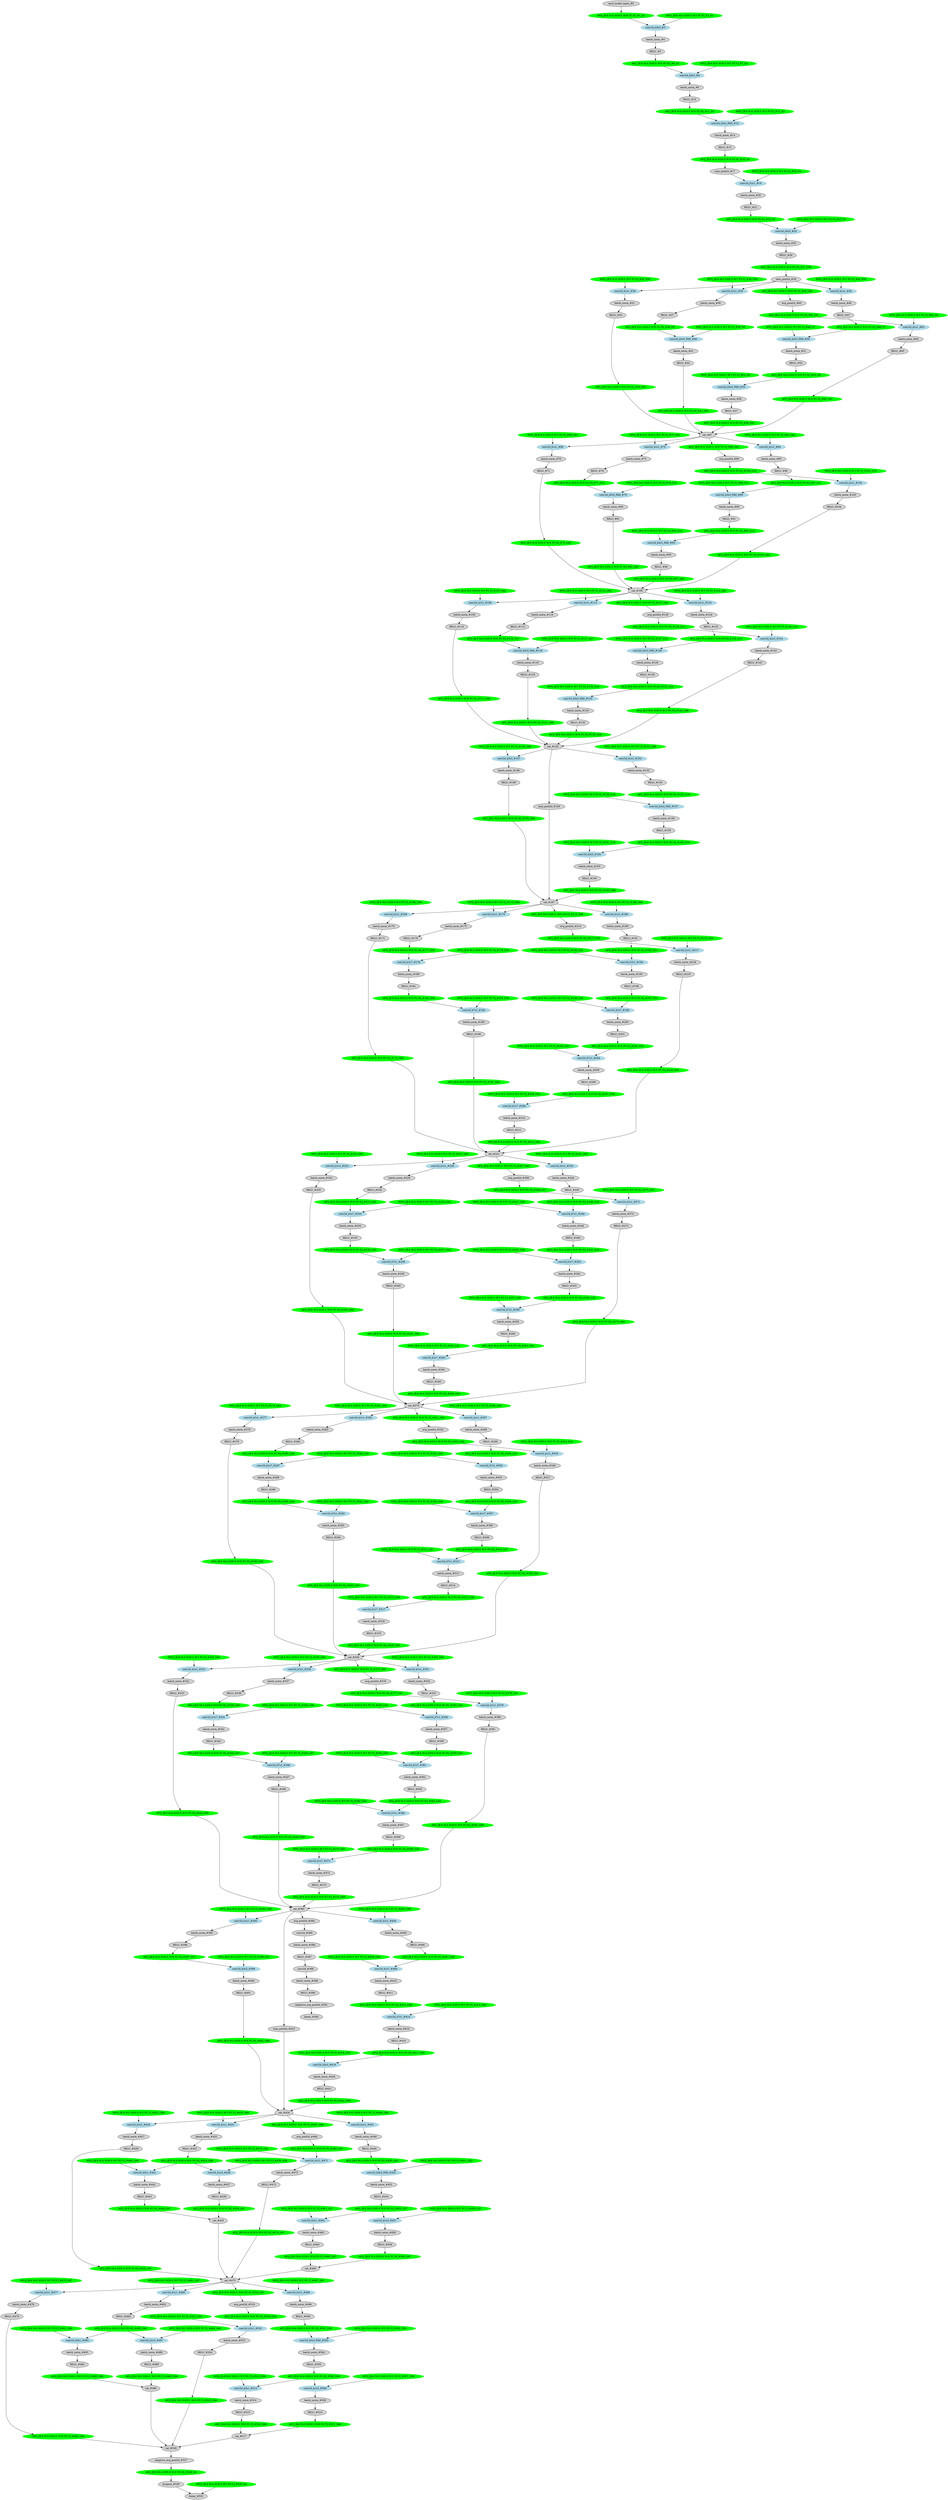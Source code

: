 strict digraph  {
"0 /nncf_model_input" [id=0, label="nncf_model_input_#0", scope="", style=filled, type=nncf_model_input];
"1 AsymmetricQuantizer/asymmetric_quantize" [color=green, id=1, label="AFQ_[B:8 M:A SGN:S W:N PC:N]_#1_G1", scope=AsymmetricQuantizer, style=filled, type=asymmetric_quantize];
"2 Inception3/BasicConv2d[Conv2d_1a_3x3]/NNCFConv2d[conv]/ModuleDict[pre_ops]/UpdateWeight[0]/SymmetricQuantizer[op]/symmetric_quantize" [color=green, id=2, label="WFQ_[B:8 M:S SGN:S W:Y PC:Y]_#2_G1", scope="Inception3/BasicConv2d[Conv2d_1a_3x3]/NNCFConv2d[conv]/ModuleDict[pre_ops]/UpdateWeight[0]/SymmetricQuantizer[op]", style=filled, type=symmetric_quantize];
"3 Inception3/BasicConv2d[Conv2d_1a_3x3]/NNCFConv2d[conv]/conv2d" [color=lightblue, id=3, label="conv2d_k3x3_#3", scope="Inception3/BasicConv2d[Conv2d_1a_3x3]/NNCFConv2d[conv]", style=filled, type=conv2d];
"4 Inception3/BasicConv2d[Conv2d_1a_3x3]/BatchNorm2d[bn]/batch_norm" [id=4, label="batch_norm_#4", scope="Inception3/BasicConv2d[Conv2d_1a_3x3]/BatchNorm2d[bn]", style=filled, type=batch_norm];
"5 Inception3/BasicConv2d[Conv2d_1a_3x3]/RELU" [id=5, label="RELU_#5", scope="Inception3/BasicConv2d[Conv2d_1a_3x3]", style=filled, type=RELU];
"6 Inception3/BasicConv2d[Conv2d_1a_3x3]/AsymmetricQuantizer/asymmetric_quantize" [color=green, id=6, label="AFQ_[B:8 M:A SGN:S W:N PC:N]_#6_G2", scope="Inception3/BasicConv2d[Conv2d_1a_3x3]/AsymmetricQuantizer", style=filled, type=asymmetric_quantize];
"7 Inception3/BasicConv2d[Conv2d_2a_3x3]/NNCFConv2d[conv]/ModuleDict[pre_ops]/UpdateWeight[0]/SymmetricQuantizer[op]/symmetric_quantize" [color=green, id=7, label="WFQ_[B:8 M:S SGN:S W:Y PC:Y]_#7_G2", scope="Inception3/BasicConv2d[Conv2d_2a_3x3]/NNCFConv2d[conv]/ModuleDict[pre_ops]/UpdateWeight[0]/SymmetricQuantizer[op]", style=filled, type=symmetric_quantize];
"8 Inception3/BasicConv2d[Conv2d_2a_3x3]/NNCFConv2d[conv]/conv2d" [color=lightblue, id=8, label="conv2d_k3x3_#8", scope="Inception3/BasicConv2d[Conv2d_2a_3x3]/NNCFConv2d[conv]", style=filled, type=conv2d];
"9 Inception3/BasicConv2d[Conv2d_2a_3x3]/BatchNorm2d[bn]/batch_norm" [id=9, label="batch_norm_#9", scope="Inception3/BasicConv2d[Conv2d_2a_3x3]/BatchNorm2d[bn]", style=filled, type=batch_norm];
"10 Inception3/BasicConv2d[Conv2d_2a_3x3]/RELU" [id=10, label="RELU_#10", scope="Inception3/BasicConv2d[Conv2d_2a_3x3]", style=filled, type=RELU];
"11 Inception3/BasicConv2d[Conv2d_2a_3x3]/AsymmetricQuantizer/asymmetric_quantize" [color=green, id=11, label="AFQ_[B:8 M:A SGN:S W:N PC:N]_#11_G3", scope="Inception3/BasicConv2d[Conv2d_2a_3x3]/AsymmetricQuantizer", style=filled, type=asymmetric_quantize];
"12 Inception3/BasicConv2d[Conv2d_2b_3x3]/NNCFConv2d[conv]/ModuleDict[pre_ops]/UpdateWeight[0]/SymmetricQuantizer[op]/symmetric_quantize" [color=green, id=12, label="WFQ_[B:8 M:S SGN:S W:Y PC:Y]_#12_G3", scope="Inception3/BasicConv2d[Conv2d_2b_3x3]/NNCFConv2d[conv]/ModuleDict[pre_ops]/UpdateWeight[0]/SymmetricQuantizer[op]", style=filled, type=symmetric_quantize];
"13 Inception3/BasicConv2d[Conv2d_2b_3x3]/NNCFConv2d[conv]/conv2d" [color=lightblue, id=13, label="conv2d_k3x3_PAD_#13", scope="Inception3/BasicConv2d[Conv2d_2b_3x3]/NNCFConv2d[conv]", style=filled, type=conv2d];
"14 Inception3/BasicConv2d[Conv2d_2b_3x3]/BatchNorm2d[bn]/batch_norm" [id=14, label="batch_norm_#14", scope="Inception3/BasicConv2d[Conv2d_2b_3x3]/BatchNorm2d[bn]", style=filled, type=batch_norm];
"15 Inception3/BasicConv2d[Conv2d_2b_3x3]/RELU" [id=15, label="RELU_#15", scope="Inception3/BasicConv2d[Conv2d_2b_3x3]", style=filled, type=RELU];
"16 Inception3/BasicConv2d[Conv2d_2b_3x3]/AsymmetricQuantizer/asymmetric_quantize" [color=green, id=16, label="AFQ_[B:8 M:A SGN:S W:N PC:N]_#16_G4", scope="Inception3/BasicConv2d[Conv2d_2b_3x3]/AsymmetricQuantizer", style=filled, type=asymmetric_quantize];
"17 Inception3/MaxPool2d[maxpool1]/max_pool2d" [id=17, label="max_pool2d_#17", scope="Inception3/MaxPool2d[maxpool1]", style=filled, type=max_pool2d];
"18 Inception3/BasicConv2d[Conv2d_3b_1x1]/NNCFConv2d[conv]/ModuleDict[pre_ops]/UpdateWeight[0]/SymmetricQuantizer[op]/symmetric_quantize" [color=green, id=18, label="WFQ_[B:8 M:S SGN:S W:Y PC:Y]_#18_G4", scope="Inception3/BasicConv2d[Conv2d_3b_1x1]/NNCFConv2d[conv]/ModuleDict[pre_ops]/UpdateWeight[0]/SymmetricQuantizer[op]", style=filled, type=symmetric_quantize];
"19 Inception3/BasicConv2d[Conv2d_3b_1x1]/NNCFConv2d[conv]/conv2d" [color=lightblue, id=19, label="conv2d_k1x1_#19", scope="Inception3/BasicConv2d[Conv2d_3b_1x1]/NNCFConv2d[conv]", style=filled, type=conv2d];
"20 Inception3/BasicConv2d[Conv2d_3b_1x1]/BatchNorm2d[bn]/batch_norm" [id=20, label="batch_norm_#20", scope="Inception3/BasicConv2d[Conv2d_3b_1x1]/BatchNorm2d[bn]", style=filled, type=batch_norm];
"21 Inception3/BasicConv2d[Conv2d_3b_1x1]/RELU" [id=21, label="RELU_#21", scope="Inception3/BasicConv2d[Conv2d_3b_1x1]", style=filled, type=RELU];
"22 Inception3/BasicConv2d[Conv2d_3b_1x1]/AsymmetricQuantizer/asymmetric_quantize" [color=green, id=22, label="AFQ_[B:8 M:A SGN:S W:N PC:N]_#22_G5", scope="Inception3/BasicConv2d[Conv2d_3b_1x1]/AsymmetricQuantizer", style=filled, type=asymmetric_quantize];
"23 Inception3/BasicConv2d[Conv2d_4a_3x3]/NNCFConv2d[conv]/ModuleDict[pre_ops]/UpdateWeight[0]/SymmetricQuantizer[op]/symmetric_quantize" [color=green, id=23, label="WFQ_[B:8 M:S SGN:S W:Y PC:Y]_#23_G5", scope="Inception3/BasicConv2d[Conv2d_4a_3x3]/NNCFConv2d[conv]/ModuleDict[pre_ops]/UpdateWeight[0]/SymmetricQuantizer[op]", style=filled, type=symmetric_quantize];
"24 Inception3/BasicConv2d[Conv2d_4a_3x3]/NNCFConv2d[conv]/conv2d" [color=lightblue, id=24, label="conv2d_k3x3_#24", scope="Inception3/BasicConv2d[Conv2d_4a_3x3]/NNCFConv2d[conv]", style=filled, type=conv2d];
"25 Inception3/BasicConv2d[Conv2d_4a_3x3]/BatchNorm2d[bn]/batch_norm" [id=25, label="batch_norm_#25", scope="Inception3/BasicConv2d[Conv2d_4a_3x3]/BatchNorm2d[bn]", style=filled, type=batch_norm];
"26 Inception3/BasicConv2d[Conv2d_4a_3x3]/RELU" [id=26, label="RELU_#26", scope="Inception3/BasicConv2d[Conv2d_4a_3x3]", style=filled, type=RELU];
"27 Inception3/BasicConv2d[Conv2d_4a_3x3]/AsymmetricQuantizer/asymmetric_quantize" [color=green, id=27, label="AFQ_[B:8 M:A SGN:S W:N PC:N]_#27_G56", scope="Inception3/BasicConv2d[Conv2d_4a_3x3]/AsymmetricQuantizer", style=filled, type=asymmetric_quantize];
"28 Inception3/MaxPool2d[maxpool2]/max_pool2d" [id=28, label="max_pool2d_#28", scope="Inception3/MaxPool2d[maxpool2]", style=filled, type=max_pool2d];
"29 Inception3/InceptionA[Mixed_5b]/BasicConv2d[branch1x1]/NNCFConv2d[conv]/ModuleDict[pre_ops]/UpdateWeight[0]/SymmetricQuantizer[op]/symmetric_quantize" [color=green, id=29, label="WFQ_[B:8 M:S SGN:S W:Y PC:Y]_#29_G56", scope="Inception3/InceptionA[Mixed_5b]/BasicConv2d[branch1x1]/NNCFConv2d[conv]/ModuleDict[pre_ops]/UpdateWeight[0]/SymmetricQuantizer[op]", style=filled, type=symmetric_quantize];
"30 Inception3/InceptionA[Mixed_5b]/BasicConv2d[branch1x1]/NNCFConv2d[conv]/conv2d" [color=lightblue, id=30, label="conv2d_k1x1_#30", scope="Inception3/InceptionA[Mixed_5b]/BasicConv2d[branch1x1]/NNCFConv2d[conv]", style=filled, type=conv2d];
"31 Inception3/InceptionA[Mixed_5b]/BasicConv2d[branch1x1]/BatchNorm2d[bn]/batch_norm" [id=31, label="batch_norm_#31", scope="Inception3/InceptionA[Mixed_5b]/BasicConv2d[branch1x1]/BatchNorm2d[bn]", style=filled, type=batch_norm];
"32 Inception3/InceptionA[Mixed_5b]/BasicConv2d[branch1x1]/RELU" [id=32, label="RELU_#32", scope="Inception3/InceptionA[Mixed_5b]/BasicConv2d[branch1x1]", style=filled, type=RELU];
"33 Inception3/InceptionA[Mixed_5b]/BasicConv2d[branch1x1]/AsymmetricQuantizer/asymmetric_quantize" [color=green, id=33, label="AFQ_[B:8 M:A SGN:S W:N PC:N]_#33_G61", scope="Inception3/InceptionA[Mixed_5b]/BasicConv2d[branch1x1]/AsymmetricQuantizer", style=filled, type=asymmetric_quantize];
"34 Inception3/InceptionA[Mixed_5b]/BasicConv2d[branch5x5_1]/NNCFConv2d[conv]/ModuleDict[pre_ops]/UpdateWeight[0]/SymmetricQuantizer[op]/symmetric_quantize" [color=green, id=34, label="WFQ_[B:8 M:S SGN:S W:Y PC:Y]_#34_G56", scope="Inception3/InceptionA[Mixed_5b]/BasicConv2d[branch5x5_1]/NNCFConv2d[conv]/ModuleDict[pre_ops]/UpdateWeight[0]/SymmetricQuantizer[op]", style=filled, type=symmetric_quantize];
"35 Inception3/InceptionA[Mixed_5b]/BasicConv2d[branch5x5_1]/NNCFConv2d[conv]/conv2d" [color=lightblue, id=35, label="conv2d_k1x1_#35", scope="Inception3/InceptionA[Mixed_5b]/BasicConv2d[branch5x5_1]/NNCFConv2d[conv]", style=filled, type=conv2d];
"36 Inception3/InceptionA[Mixed_5b]/BasicConv2d[branch5x5_1]/BatchNorm2d[bn]/batch_norm" [id=36, label="batch_norm_#36", scope="Inception3/InceptionA[Mixed_5b]/BasicConv2d[branch5x5_1]/BatchNorm2d[bn]", style=filled, type=batch_norm];
"37 Inception3/InceptionA[Mixed_5b]/BasicConv2d[branch5x5_1]/RELU" [id=37, label="RELU_#37", scope="Inception3/InceptionA[Mixed_5b]/BasicConv2d[branch5x5_1]", style=filled, type=RELU];
"38 Inception3/InceptionA[Mixed_5b]/BasicConv2d[branch5x5_1]/AsymmetricQuantizer/asymmetric_quantize" [color=green, id=38, label="AFQ_[B:8 M:A SGN:S W:N PC:N]_#38_G9", scope="Inception3/InceptionA[Mixed_5b]/BasicConv2d[branch5x5_1]/AsymmetricQuantizer", style=filled, type=asymmetric_quantize];
"39 Inception3/InceptionA[Mixed_5b]/BasicConv2d[branch5x5_2]/NNCFConv2d[conv]/ModuleDict[pre_ops]/UpdateWeight[0]/SymmetricQuantizer[op]/symmetric_quantize" [color=green, id=39, label="WFQ_[B:8 M:S SGN:S W:Y PC:Y]_#39_G9", scope="Inception3/InceptionA[Mixed_5b]/BasicConv2d[branch5x5_2]/NNCFConv2d[conv]/ModuleDict[pre_ops]/UpdateWeight[0]/SymmetricQuantizer[op]", style=filled, type=symmetric_quantize];
"40 Inception3/InceptionA[Mixed_5b]/BasicConv2d[branch5x5_2]/NNCFConv2d[conv]/conv2d" [color=lightblue, id=40, label="conv2d_k5x5_PAD_#40", scope="Inception3/InceptionA[Mixed_5b]/BasicConv2d[branch5x5_2]/NNCFConv2d[conv]", style=filled, type=conv2d];
"41 Inception3/InceptionA[Mixed_5b]/BasicConv2d[branch5x5_2]/BatchNorm2d[bn]/batch_norm" [id=41, label="batch_norm_#41", scope="Inception3/InceptionA[Mixed_5b]/BasicConv2d[branch5x5_2]/BatchNorm2d[bn]", style=filled, type=batch_norm];
"42 Inception3/InceptionA[Mixed_5b]/BasicConv2d[branch5x5_2]/RELU" [id=42, label="RELU_#42", scope="Inception3/InceptionA[Mixed_5b]/BasicConv2d[branch5x5_2]", style=filled, type=RELU];
"43 Inception3/InceptionA[Mixed_5b]/BasicConv2d[branch5x5_2]/AsymmetricQuantizer/asymmetric_quantize" [color=green, id=43, label="AFQ_[B:8 M:A SGN:S W:N PC:N]_#43_G61", scope="Inception3/InceptionA[Mixed_5b]/BasicConv2d[branch5x5_2]/AsymmetricQuantizer", style=filled, type=asymmetric_quantize];
"44 Inception3/InceptionA[Mixed_5b]/BasicConv2d[branch3x3dbl_1]/NNCFConv2d[conv]/ModuleDict[pre_ops]/UpdateWeight[0]/SymmetricQuantizer[op]/symmetric_quantize" [color=green, id=44, label="WFQ_[B:8 M:S SGN:S W:Y PC:Y]_#44_G56", scope="Inception3/InceptionA[Mixed_5b]/BasicConv2d[branch3x3dbl_1]/NNCFConv2d[conv]/ModuleDict[pre_ops]/UpdateWeight[0]/SymmetricQuantizer[op]", style=filled, type=symmetric_quantize];
"45 Inception3/InceptionA[Mixed_5b]/BasicConv2d[branch3x3dbl_1]/NNCFConv2d[conv]/conv2d" [color=lightblue, id=45, label="conv2d_k1x1_#45", scope="Inception3/InceptionA[Mixed_5b]/BasicConv2d[branch3x3dbl_1]/NNCFConv2d[conv]", style=filled, type=conv2d];
"46 Inception3/InceptionA[Mixed_5b]/BasicConv2d[branch3x3dbl_1]/BatchNorm2d[bn]/batch_norm" [id=46, label="batch_norm_#46", scope="Inception3/InceptionA[Mixed_5b]/BasicConv2d[branch3x3dbl_1]/BatchNorm2d[bn]", style=filled, type=batch_norm];
"47 Inception3/InceptionA[Mixed_5b]/BasicConv2d[branch3x3dbl_1]/RELU" [id=47, label="RELU_#47", scope="Inception3/InceptionA[Mixed_5b]/BasicConv2d[branch3x3dbl_1]", style=filled, type=RELU];
"48 Inception3/InceptionA[Mixed_5b]/BasicConv2d[branch3x3dbl_1]/AsymmetricQuantizer/asymmetric_quantize" [color=green, id=48, label="AFQ_[B:8 M:A SGN:S W:N PC:N]_#48_G7", scope="Inception3/InceptionA[Mixed_5b]/BasicConv2d[branch3x3dbl_1]/AsymmetricQuantizer", style=filled, type=asymmetric_quantize];
"49 Inception3/InceptionA[Mixed_5b]/BasicConv2d[branch3x3dbl_2]/NNCFConv2d[conv]/ModuleDict[pre_ops]/UpdateWeight[0]/SymmetricQuantizer[op]/symmetric_quantize" [color=green, id=49, label="WFQ_[B:8 M:S SGN:S W:Y PC:Y]_#49_G7", scope="Inception3/InceptionA[Mixed_5b]/BasicConv2d[branch3x3dbl_2]/NNCFConv2d[conv]/ModuleDict[pre_ops]/UpdateWeight[0]/SymmetricQuantizer[op]", style=filled, type=symmetric_quantize];
"50 Inception3/InceptionA[Mixed_5b]/BasicConv2d[branch3x3dbl_2]/NNCFConv2d[conv]/conv2d" [color=lightblue, id=50, label="conv2d_k3x3_PAD_#50", scope="Inception3/InceptionA[Mixed_5b]/BasicConv2d[branch3x3dbl_2]/NNCFConv2d[conv]", style=filled, type=conv2d];
"51 Inception3/InceptionA[Mixed_5b]/BasicConv2d[branch3x3dbl_2]/BatchNorm2d[bn]/batch_norm" [id=51, label="batch_norm_#51", scope="Inception3/InceptionA[Mixed_5b]/BasicConv2d[branch3x3dbl_2]/BatchNorm2d[bn]", style=filled, type=batch_norm];
"52 Inception3/InceptionA[Mixed_5b]/BasicConv2d[branch3x3dbl_2]/RELU" [id=52, label="RELU_#52", scope="Inception3/InceptionA[Mixed_5b]/BasicConv2d[branch3x3dbl_2]", style=filled, type=RELU];
"53 Inception3/InceptionA[Mixed_5b]/BasicConv2d[branch3x3dbl_2]/AsymmetricQuantizer/asymmetric_quantize" [color=green, id=53, label="AFQ_[B:8 M:A SGN:S W:N PC:N]_#53_G8", scope="Inception3/InceptionA[Mixed_5b]/BasicConv2d[branch3x3dbl_2]/AsymmetricQuantizer", style=filled, type=asymmetric_quantize];
"54 Inception3/InceptionA[Mixed_5b]/BasicConv2d[branch3x3dbl_3]/NNCFConv2d[conv]/ModuleDict[pre_ops]/UpdateWeight[0]/SymmetricQuantizer[op]/symmetric_quantize" [color=green, id=54, label="WFQ_[B:8 M:S SGN:S W:Y PC:Y]_#54_G8", scope="Inception3/InceptionA[Mixed_5b]/BasicConv2d[branch3x3dbl_3]/NNCFConv2d[conv]/ModuleDict[pre_ops]/UpdateWeight[0]/SymmetricQuantizer[op]", style=filled, type=symmetric_quantize];
"55 Inception3/InceptionA[Mixed_5b]/BasicConv2d[branch3x3dbl_3]/NNCFConv2d[conv]/conv2d" [color=lightblue, id=55, label="conv2d_k3x3_PAD_#55", scope="Inception3/InceptionA[Mixed_5b]/BasicConv2d[branch3x3dbl_3]/NNCFConv2d[conv]", style=filled, type=conv2d];
"56 Inception3/InceptionA[Mixed_5b]/BasicConv2d[branch3x3dbl_3]/BatchNorm2d[bn]/batch_norm" [id=56, label="batch_norm_#56", scope="Inception3/InceptionA[Mixed_5b]/BasicConv2d[branch3x3dbl_3]/BatchNorm2d[bn]", style=filled, type=batch_norm];
"57 Inception3/InceptionA[Mixed_5b]/BasicConv2d[branch3x3dbl_3]/RELU" [id=57, label="RELU_#57", scope="Inception3/InceptionA[Mixed_5b]/BasicConv2d[branch3x3dbl_3]", style=filled, type=RELU];
"58 Inception3/InceptionA[Mixed_5b]/BasicConv2d[branch3x3dbl_3]/AsymmetricQuantizer/asymmetric_quantize" [color=green, id=58, label="AFQ_[B:8 M:A SGN:S W:N PC:N]_#58_G61", scope="Inception3/InceptionA[Mixed_5b]/BasicConv2d[branch3x3dbl_3]/AsymmetricQuantizer", style=filled, type=asymmetric_quantize];
"59 Inception3/InceptionA[Mixed_5b]/SymmetricQuantizer/symmetric_quantize" [color=green, id=59, label="AFQ_[B:8 M:S SGN:U W:N PC:Y]_#59_G56", scope="Inception3/InceptionA[Mixed_5b]/SymmetricQuantizer", style=filled, type=symmetric_quantize];
"60 Inception3/InceptionA[Mixed_5b]/avg_pool2d" [id=60, label="avg_pool2d_#60", scope="Inception3/InceptionA[Mixed_5b]", style=filled, type=avg_pool2d];
"61 Inception3/InceptionA[Mixed_5b]/AsymmetricQuantizer/asymmetric_quantize" [color=green, id=61, label="AFQ_[B:8 M:A SGN:S W:N PC:N]_#61_G6", scope="Inception3/InceptionA[Mixed_5b]/AsymmetricQuantizer", style=filled, type=asymmetric_quantize];
"62 Inception3/InceptionA[Mixed_5b]/BasicConv2d[branch_pool]/NNCFConv2d[conv]/ModuleDict[pre_ops]/UpdateWeight[0]/SymmetricQuantizer[op]/symmetric_quantize" [color=green, id=62, label="WFQ_[B:8 M:S SGN:S W:Y PC:Y]_#62_G6", scope="Inception3/InceptionA[Mixed_5b]/BasicConv2d[branch_pool]/NNCFConv2d[conv]/ModuleDict[pre_ops]/UpdateWeight[0]/SymmetricQuantizer[op]", style=filled, type=symmetric_quantize];
"63 Inception3/InceptionA[Mixed_5b]/BasicConv2d[branch_pool]/NNCFConv2d[conv]/conv2d" [color=lightblue, id=63, label="conv2d_k1x1_#63", scope="Inception3/InceptionA[Mixed_5b]/BasicConv2d[branch_pool]/NNCFConv2d[conv]", style=filled, type=conv2d];
"64 Inception3/InceptionA[Mixed_5b]/BasicConv2d[branch_pool]/BatchNorm2d[bn]/batch_norm" [id=64, label="batch_norm_#64", scope="Inception3/InceptionA[Mixed_5b]/BasicConv2d[branch_pool]/BatchNorm2d[bn]", style=filled, type=batch_norm];
"65 Inception3/InceptionA[Mixed_5b]/BasicConv2d[branch_pool]/RELU" [id=65, label="RELU_#65", scope="Inception3/InceptionA[Mixed_5b]/BasicConv2d[branch_pool]", style=filled, type=RELU];
"66 Inception3/InceptionA[Mixed_5b]/BasicConv2d[branch_pool]/AsymmetricQuantizer/asymmetric_quantize" [color=green, id=66, label="AFQ_[B:8 M:A SGN:S W:N PC:N]_#66_G61", scope="Inception3/InceptionA[Mixed_5b]/BasicConv2d[branch_pool]/AsymmetricQuantizer", style=filled, type=asymmetric_quantize];
"67 Inception3/InceptionA[Mixed_5b]/cat" [id=67, label="cat_#67", scope="Inception3/InceptionA[Mixed_5b]", style=filled, type=cat];
"68 Inception3/InceptionA[Mixed_5c]/BasicConv2d[branch1x1]/NNCFConv2d[conv]/ModuleDict[pre_ops]/UpdateWeight[0]/SymmetricQuantizer[op]/symmetric_quantize" [color=green, id=68, label="WFQ_[B:8 M:S SGN:S W:Y PC:Y]_#68_G61", scope="Inception3/InceptionA[Mixed_5c]/BasicConv2d[branch1x1]/NNCFConv2d[conv]/ModuleDict[pre_ops]/UpdateWeight[0]/SymmetricQuantizer[op]", style=filled, type=symmetric_quantize];
"69 Inception3/InceptionA[Mixed_5c]/BasicConv2d[branch1x1]/NNCFConv2d[conv]/conv2d" [color=lightblue, id=69, label="conv2d_k1x1_#69", scope="Inception3/InceptionA[Mixed_5c]/BasicConv2d[branch1x1]/NNCFConv2d[conv]", style=filled, type=conv2d];
"70 Inception3/InceptionA[Mixed_5c]/BasicConv2d[branch1x1]/BatchNorm2d[bn]/batch_norm" [id=70, label="batch_norm_#70", scope="Inception3/InceptionA[Mixed_5c]/BasicConv2d[branch1x1]/BatchNorm2d[bn]", style=filled, type=batch_norm];
"71 Inception3/InceptionA[Mixed_5c]/BasicConv2d[branch1x1]/RELU" [id=71, label="RELU_#71", scope="Inception3/InceptionA[Mixed_5c]/BasicConv2d[branch1x1]", style=filled, type=RELU];
"72 Inception3/InceptionA[Mixed_5c]/BasicConv2d[branch1x1]/AsymmetricQuantizer/asymmetric_quantize" [color=green, id=72, label="AFQ_[B:8 M:A SGN:S W:N PC:N]_#72_G62", scope="Inception3/InceptionA[Mixed_5c]/BasicConv2d[branch1x1]/AsymmetricQuantizer", style=filled, type=asymmetric_quantize];
"73 Inception3/InceptionA[Mixed_5c]/BasicConv2d[branch5x5_1]/NNCFConv2d[conv]/ModuleDict[pre_ops]/UpdateWeight[0]/SymmetricQuantizer[op]/symmetric_quantize" [color=green, id=73, label="WFQ_[B:8 M:S SGN:S W:Y PC:Y]_#73_G61", scope="Inception3/InceptionA[Mixed_5c]/BasicConv2d[branch5x5_1]/NNCFConv2d[conv]/ModuleDict[pre_ops]/UpdateWeight[0]/SymmetricQuantizer[op]", style=filled, type=symmetric_quantize];
"74 Inception3/InceptionA[Mixed_5c]/BasicConv2d[branch5x5_1]/NNCFConv2d[conv]/conv2d" [color=lightblue, id=74, label="conv2d_k1x1_#74", scope="Inception3/InceptionA[Mixed_5c]/BasicConv2d[branch5x5_1]/NNCFConv2d[conv]", style=filled, type=conv2d];
"75 Inception3/InceptionA[Mixed_5c]/BasicConv2d[branch5x5_1]/BatchNorm2d[bn]/batch_norm" [id=75, label="batch_norm_#75", scope="Inception3/InceptionA[Mixed_5c]/BasicConv2d[branch5x5_1]/BatchNorm2d[bn]", style=filled, type=batch_norm];
"76 Inception3/InceptionA[Mixed_5c]/BasicConv2d[branch5x5_1]/RELU" [id=76, label="RELU_#76", scope="Inception3/InceptionA[Mixed_5c]/BasicConv2d[branch5x5_1]", style=filled, type=RELU];
"77 Inception3/InceptionA[Mixed_5c]/BasicConv2d[branch5x5_1]/AsymmetricQuantizer/asymmetric_quantize" [color=green, id=77, label="AFQ_[B:8 M:A SGN:S W:N PC:N]_#77_G13", scope="Inception3/InceptionA[Mixed_5c]/BasicConv2d[branch5x5_1]/AsymmetricQuantizer", style=filled, type=asymmetric_quantize];
"78 Inception3/InceptionA[Mixed_5c]/BasicConv2d[branch5x5_2]/NNCFConv2d[conv]/ModuleDict[pre_ops]/UpdateWeight[0]/SymmetricQuantizer[op]/symmetric_quantize" [color=green, id=78, label="WFQ_[B:8 M:S SGN:S W:Y PC:Y]_#78_G13", scope="Inception3/InceptionA[Mixed_5c]/BasicConv2d[branch5x5_2]/NNCFConv2d[conv]/ModuleDict[pre_ops]/UpdateWeight[0]/SymmetricQuantizer[op]", style=filled, type=symmetric_quantize];
"79 Inception3/InceptionA[Mixed_5c]/BasicConv2d[branch5x5_2]/NNCFConv2d[conv]/conv2d" [color=lightblue, id=79, label="conv2d_k5x5_PAD_#79", scope="Inception3/InceptionA[Mixed_5c]/BasicConv2d[branch5x5_2]/NNCFConv2d[conv]", style=filled, type=conv2d];
"80 Inception3/InceptionA[Mixed_5c]/BasicConv2d[branch5x5_2]/BatchNorm2d[bn]/batch_norm" [id=80, label="batch_norm_#80", scope="Inception3/InceptionA[Mixed_5c]/BasicConv2d[branch5x5_2]/BatchNorm2d[bn]", style=filled, type=batch_norm];
"81 Inception3/InceptionA[Mixed_5c]/BasicConv2d[branch5x5_2]/RELU" [id=81, label="RELU_#81", scope="Inception3/InceptionA[Mixed_5c]/BasicConv2d[branch5x5_2]", style=filled, type=RELU];
"82 Inception3/InceptionA[Mixed_5c]/BasicConv2d[branch5x5_2]/AsymmetricQuantizer/asymmetric_quantize" [color=green, id=82, label="AFQ_[B:8 M:A SGN:S W:N PC:N]_#82_G62", scope="Inception3/InceptionA[Mixed_5c]/BasicConv2d[branch5x5_2]/AsymmetricQuantizer", style=filled, type=asymmetric_quantize];
"83 Inception3/InceptionA[Mixed_5c]/BasicConv2d[branch3x3dbl_1]/NNCFConv2d[conv]/ModuleDict[pre_ops]/UpdateWeight[0]/SymmetricQuantizer[op]/symmetric_quantize" [color=green, id=83, label="WFQ_[B:8 M:S SGN:S W:Y PC:Y]_#83_G61", scope="Inception3/InceptionA[Mixed_5c]/BasicConv2d[branch3x3dbl_1]/NNCFConv2d[conv]/ModuleDict[pre_ops]/UpdateWeight[0]/SymmetricQuantizer[op]", style=filled, type=symmetric_quantize];
"84 Inception3/InceptionA[Mixed_5c]/BasicConv2d[branch3x3dbl_1]/NNCFConv2d[conv]/conv2d" [color=lightblue, id=84, label="conv2d_k1x1_#84", scope="Inception3/InceptionA[Mixed_5c]/BasicConv2d[branch3x3dbl_1]/NNCFConv2d[conv]", style=filled, type=conv2d];
"85 Inception3/InceptionA[Mixed_5c]/BasicConv2d[branch3x3dbl_1]/BatchNorm2d[bn]/batch_norm" [id=85, label="batch_norm_#85", scope="Inception3/InceptionA[Mixed_5c]/BasicConv2d[branch3x3dbl_1]/BatchNorm2d[bn]", style=filled, type=batch_norm];
"86 Inception3/InceptionA[Mixed_5c]/BasicConv2d[branch3x3dbl_1]/RELU" [id=86, label="RELU_#86", scope="Inception3/InceptionA[Mixed_5c]/BasicConv2d[branch3x3dbl_1]", style=filled, type=RELU];
"87 Inception3/InceptionA[Mixed_5c]/BasicConv2d[branch3x3dbl_1]/AsymmetricQuantizer/asymmetric_quantize" [color=green, id=87, label="AFQ_[B:8 M:A SGN:S W:N PC:N]_#87_G11", scope="Inception3/InceptionA[Mixed_5c]/BasicConv2d[branch3x3dbl_1]/AsymmetricQuantizer", style=filled, type=asymmetric_quantize];
"88 Inception3/InceptionA[Mixed_5c]/BasicConv2d[branch3x3dbl_2]/NNCFConv2d[conv]/ModuleDict[pre_ops]/UpdateWeight[0]/SymmetricQuantizer[op]/symmetric_quantize" [color=green, id=88, label="WFQ_[B:8 M:S SGN:S W:Y PC:Y]_#88_G11", scope="Inception3/InceptionA[Mixed_5c]/BasicConv2d[branch3x3dbl_2]/NNCFConv2d[conv]/ModuleDict[pre_ops]/UpdateWeight[0]/SymmetricQuantizer[op]", style=filled, type=symmetric_quantize];
"89 Inception3/InceptionA[Mixed_5c]/BasicConv2d[branch3x3dbl_2]/NNCFConv2d[conv]/conv2d" [color=lightblue, id=89, label="conv2d_k3x3_PAD_#89", scope="Inception3/InceptionA[Mixed_5c]/BasicConv2d[branch3x3dbl_2]/NNCFConv2d[conv]", style=filled, type=conv2d];
"90 Inception3/InceptionA[Mixed_5c]/BasicConv2d[branch3x3dbl_2]/BatchNorm2d[bn]/batch_norm" [id=90, label="batch_norm_#90", scope="Inception3/InceptionA[Mixed_5c]/BasicConv2d[branch3x3dbl_2]/BatchNorm2d[bn]", style=filled, type=batch_norm];
"91 Inception3/InceptionA[Mixed_5c]/BasicConv2d[branch3x3dbl_2]/RELU" [id=91, label="RELU_#91", scope="Inception3/InceptionA[Mixed_5c]/BasicConv2d[branch3x3dbl_2]", style=filled, type=RELU];
"92 Inception3/InceptionA[Mixed_5c]/BasicConv2d[branch3x3dbl_2]/AsymmetricQuantizer/asymmetric_quantize" [color=green, id=92, label="AFQ_[B:8 M:A SGN:S W:N PC:N]_#92_G12", scope="Inception3/InceptionA[Mixed_5c]/BasicConv2d[branch3x3dbl_2]/AsymmetricQuantizer", style=filled, type=asymmetric_quantize];
"93 Inception3/InceptionA[Mixed_5c]/BasicConv2d[branch3x3dbl_3]/NNCFConv2d[conv]/ModuleDict[pre_ops]/UpdateWeight[0]/SymmetricQuantizer[op]/symmetric_quantize" [color=green, id=93, label="WFQ_[B:8 M:S SGN:S W:Y PC:Y]_#93_G12", scope="Inception3/InceptionA[Mixed_5c]/BasicConv2d[branch3x3dbl_3]/NNCFConv2d[conv]/ModuleDict[pre_ops]/UpdateWeight[0]/SymmetricQuantizer[op]", style=filled, type=symmetric_quantize];
"94 Inception3/InceptionA[Mixed_5c]/BasicConv2d[branch3x3dbl_3]/NNCFConv2d[conv]/conv2d" [color=lightblue, id=94, label="conv2d_k3x3_PAD_#94", scope="Inception3/InceptionA[Mixed_5c]/BasicConv2d[branch3x3dbl_3]/NNCFConv2d[conv]", style=filled, type=conv2d];
"95 Inception3/InceptionA[Mixed_5c]/BasicConv2d[branch3x3dbl_3]/BatchNorm2d[bn]/batch_norm" [id=95, label="batch_norm_#95", scope="Inception3/InceptionA[Mixed_5c]/BasicConv2d[branch3x3dbl_3]/BatchNorm2d[bn]", style=filled, type=batch_norm];
"96 Inception3/InceptionA[Mixed_5c]/BasicConv2d[branch3x3dbl_3]/RELU" [id=96, label="RELU_#96", scope="Inception3/InceptionA[Mixed_5c]/BasicConv2d[branch3x3dbl_3]", style=filled, type=RELU];
"97 Inception3/InceptionA[Mixed_5c]/BasicConv2d[branch3x3dbl_3]/AsymmetricQuantizer/asymmetric_quantize" [color=green, id=97, label="AFQ_[B:8 M:A SGN:S W:N PC:N]_#97_G62", scope="Inception3/InceptionA[Mixed_5c]/BasicConv2d[branch3x3dbl_3]/AsymmetricQuantizer", style=filled, type=asymmetric_quantize];
"98 Inception3/InceptionA[Mixed_5c]/SymmetricQuantizer/symmetric_quantize" [color=green, id=98, label="AFQ_[B:8 M:S SGN:U W:N PC:Y]_#98_G61", scope="Inception3/InceptionA[Mixed_5c]/SymmetricQuantizer", style=filled, type=symmetric_quantize];
"99 Inception3/InceptionA[Mixed_5c]/avg_pool2d" [id=99, label="avg_pool2d_#99", scope="Inception3/InceptionA[Mixed_5c]", style=filled, type=avg_pool2d];
"100 Inception3/InceptionA[Mixed_5c]/AsymmetricQuantizer/asymmetric_quantize" [color=green, id=100, label="AFQ_[B:8 M:A SGN:S W:N PC:N]_#100_G10", scope="Inception3/InceptionA[Mixed_5c]/AsymmetricQuantizer", style=filled, type=asymmetric_quantize];
"101 Inception3/InceptionA[Mixed_5c]/BasicConv2d[branch_pool]/NNCFConv2d[conv]/ModuleDict[pre_ops]/UpdateWeight[0]/SymmetricQuantizer[op]/symmetric_quantize" [color=green, id=101, label="WFQ_[B:8 M:S SGN:S W:Y PC:Y]_#101_G10", scope="Inception3/InceptionA[Mixed_5c]/BasicConv2d[branch_pool]/NNCFConv2d[conv]/ModuleDict[pre_ops]/UpdateWeight[0]/SymmetricQuantizer[op]", style=filled, type=symmetric_quantize];
"102 Inception3/InceptionA[Mixed_5c]/BasicConv2d[branch_pool]/NNCFConv2d[conv]/conv2d" [color=lightblue, id=102, label="conv2d_k1x1_#102", scope="Inception3/InceptionA[Mixed_5c]/BasicConv2d[branch_pool]/NNCFConv2d[conv]", style=filled, type=conv2d];
"103 Inception3/InceptionA[Mixed_5c]/BasicConv2d[branch_pool]/BatchNorm2d[bn]/batch_norm" [id=103, label="batch_norm_#103", scope="Inception3/InceptionA[Mixed_5c]/BasicConv2d[branch_pool]/BatchNorm2d[bn]", style=filled, type=batch_norm];
"104 Inception3/InceptionA[Mixed_5c]/BasicConv2d[branch_pool]/RELU" [id=104, label="RELU_#104", scope="Inception3/InceptionA[Mixed_5c]/BasicConv2d[branch_pool]", style=filled, type=RELU];
"105 Inception3/InceptionA[Mixed_5c]/BasicConv2d[branch_pool]/AsymmetricQuantizer/asymmetric_quantize" [color=green, id=105, label="AFQ_[B:8 M:A SGN:S W:N PC:N]_#105_G62", scope="Inception3/InceptionA[Mixed_5c]/BasicConv2d[branch_pool]/AsymmetricQuantizer", style=filled, type=asymmetric_quantize];
"106 Inception3/InceptionA[Mixed_5c]/cat" [id=106, label="cat_#106", scope="Inception3/InceptionA[Mixed_5c]", style=filled, type=cat];
"107 Inception3/InceptionA[Mixed_5d]/BasicConv2d[branch1x1]/NNCFConv2d[conv]/ModuleDict[pre_ops]/UpdateWeight[0]/SymmetricQuantizer[op]/symmetric_quantize" [color=green, id=107, label="WFQ_[B:8 M:S SGN:S W:Y PC:Y]_#107_G62", scope="Inception3/InceptionA[Mixed_5d]/BasicConv2d[branch1x1]/NNCFConv2d[conv]/ModuleDict[pre_ops]/UpdateWeight[0]/SymmetricQuantizer[op]", style=filled, type=symmetric_quantize];
"108 Inception3/InceptionA[Mixed_5d]/BasicConv2d[branch1x1]/NNCFConv2d[conv]/conv2d" [color=lightblue, id=108, label="conv2d_k1x1_#108", scope="Inception3/InceptionA[Mixed_5d]/BasicConv2d[branch1x1]/NNCFConv2d[conv]", style=filled, type=conv2d];
"109 Inception3/InceptionA[Mixed_5d]/BasicConv2d[branch1x1]/BatchNorm2d[bn]/batch_norm" [id=109, label="batch_norm_#109", scope="Inception3/InceptionA[Mixed_5d]/BasicConv2d[branch1x1]/BatchNorm2d[bn]", style=filled, type=batch_norm];
"110 Inception3/InceptionA[Mixed_5d]/BasicConv2d[branch1x1]/RELU" [id=110, label="RELU_#110", scope="Inception3/InceptionA[Mixed_5d]/BasicConv2d[branch1x1]", style=filled, type=RELU];
"111 Inception3/InceptionA[Mixed_5d]/BasicConv2d[branch1x1]/AsymmetricQuantizer/asymmetric_quantize" [color=green, id=111, label="AFQ_[B:8 M:A SGN:S W:N PC:N]_#111_G68", scope="Inception3/InceptionA[Mixed_5d]/BasicConv2d[branch1x1]/AsymmetricQuantizer", style=filled, type=asymmetric_quantize];
"112 Inception3/InceptionA[Mixed_5d]/BasicConv2d[branch5x5_1]/NNCFConv2d[conv]/ModuleDict[pre_ops]/UpdateWeight[0]/SymmetricQuantizer[op]/symmetric_quantize" [color=green, id=112, label="WFQ_[B:8 M:S SGN:S W:Y PC:Y]_#112_G62", scope="Inception3/InceptionA[Mixed_5d]/BasicConv2d[branch5x5_1]/NNCFConv2d[conv]/ModuleDict[pre_ops]/UpdateWeight[0]/SymmetricQuantizer[op]", style=filled, type=symmetric_quantize];
"113 Inception3/InceptionA[Mixed_5d]/BasicConv2d[branch5x5_1]/NNCFConv2d[conv]/conv2d" [color=lightblue, id=113, label="conv2d_k1x1_#113", scope="Inception3/InceptionA[Mixed_5d]/BasicConv2d[branch5x5_1]/NNCFConv2d[conv]", style=filled, type=conv2d];
"114 Inception3/InceptionA[Mixed_5d]/BasicConv2d[branch5x5_1]/BatchNorm2d[bn]/batch_norm" [id=114, label="batch_norm_#114", scope="Inception3/InceptionA[Mixed_5d]/BasicConv2d[branch5x5_1]/BatchNorm2d[bn]", style=filled, type=batch_norm];
"115 Inception3/InceptionA[Mixed_5d]/BasicConv2d[branch5x5_1]/RELU" [id=115, label="RELU_#115", scope="Inception3/InceptionA[Mixed_5d]/BasicConv2d[branch5x5_1]", style=filled, type=RELU];
"116 Inception3/InceptionA[Mixed_5d]/BasicConv2d[branch5x5_1]/AsymmetricQuantizer/asymmetric_quantize" [color=green, id=116, label="AFQ_[B:8 M:A SGN:S W:N PC:N]_#116_G17", scope="Inception3/InceptionA[Mixed_5d]/BasicConv2d[branch5x5_1]/AsymmetricQuantizer", style=filled, type=asymmetric_quantize];
"117 Inception3/InceptionA[Mixed_5d]/BasicConv2d[branch5x5_2]/NNCFConv2d[conv]/ModuleDict[pre_ops]/UpdateWeight[0]/SymmetricQuantizer[op]/symmetric_quantize" [color=green, id=117, label="WFQ_[B:8 M:S SGN:S W:Y PC:Y]_#117_G17", scope="Inception3/InceptionA[Mixed_5d]/BasicConv2d[branch5x5_2]/NNCFConv2d[conv]/ModuleDict[pre_ops]/UpdateWeight[0]/SymmetricQuantizer[op]", style=filled, type=symmetric_quantize];
"118 Inception3/InceptionA[Mixed_5d]/BasicConv2d[branch5x5_2]/NNCFConv2d[conv]/conv2d" [color=lightblue, id=118, label="conv2d_k5x5_PAD_#118", scope="Inception3/InceptionA[Mixed_5d]/BasicConv2d[branch5x5_2]/NNCFConv2d[conv]", style=filled, type=conv2d];
"119 Inception3/InceptionA[Mixed_5d]/BasicConv2d[branch5x5_2]/BatchNorm2d[bn]/batch_norm" [id=119, label="batch_norm_#119", scope="Inception3/InceptionA[Mixed_5d]/BasicConv2d[branch5x5_2]/BatchNorm2d[bn]", style=filled, type=batch_norm];
"120 Inception3/InceptionA[Mixed_5d]/BasicConv2d[branch5x5_2]/RELU" [id=120, label="RELU_#120", scope="Inception3/InceptionA[Mixed_5d]/BasicConv2d[branch5x5_2]", style=filled, type=RELU];
"121 Inception3/InceptionA[Mixed_5d]/BasicConv2d[branch5x5_2]/AsymmetricQuantizer/asymmetric_quantize" [color=green, id=121, label="AFQ_[B:8 M:A SGN:S W:N PC:N]_#121_G68", scope="Inception3/InceptionA[Mixed_5d]/BasicConv2d[branch5x5_2]/AsymmetricQuantizer", style=filled, type=asymmetric_quantize];
"122 Inception3/InceptionA[Mixed_5d]/BasicConv2d[branch3x3dbl_1]/NNCFConv2d[conv]/ModuleDict[pre_ops]/UpdateWeight[0]/SymmetricQuantizer[op]/symmetric_quantize" [color=green, id=122, label="WFQ_[B:8 M:S SGN:S W:Y PC:Y]_#122_G62", scope="Inception3/InceptionA[Mixed_5d]/BasicConv2d[branch3x3dbl_1]/NNCFConv2d[conv]/ModuleDict[pre_ops]/UpdateWeight[0]/SymmetricQuantizer[op]", style=filled, type=symmetric_quantize];
"123 Inception3/InceptionA[Mixed_5d]/BasicConv2d[branch3x3dbl_1]/NNCFConv2d[conv]/conv2d" [color=lightblue, id=123, label="conv2d_k1x1_#123", scope="Inception3/InceptionA[Mixed_5d]/BasicConv2d[branch3x3dbl_1]/NNCFConv2d[conv]", style=filled, type=conv2d];
"124 Inception3/InceptionA[Mixed_5d]/BasicConv2d[branch3x3dbl_1]/BatchNorm2d[bn]/batch_norm" [id=124, label="batch_norm_#124", scope="Inception3/InceptionA[Mixed_5d]/BasicConv2d[branch3x3dbl_1]/BatchNorm2d[bn]", style=filled, type=batch_norm];
"125 Inception3/InceptionA[Mixed_5d]/BasicConv2d[branch3x3dbl_1]/RELU" [id=125, label="RELU_#125", scope="Inception3/InceptionA[Mixed_5d]/BasicConv2d[branch3x3dbl_1]", style=filled, type=RELU];
"126 Inception3/InceptionA[Mixed_5d]/BasicConv2d[branch3x3dbl_1]/AsymmetricQuantizer/asymmetric_quantize" [color=green, id=126, label="AFQ_[B:8 M:A SGN:S W:N PC:N]_#126_G15", scope="Inception3/InceptionA[Mixed_5d]/BasicConv2d[branch3x3dbl_1]/AsymmetricQuantizer", style=filled, type=asymmetric_quantize];
"127 Inception3/InceptionA[Mixed_5d]/BasicConv2d[branch3x3dbl_2]/NNCFConv2d[conv]/ModuleDict[pre_ops]/UpdateWeight[0]/SymmetricQuantizer[op]/symmetric_quantize" [color=green, id=127, label="WFQ_[B:8 M:S SGN:S W:Y PC:Y]_#127_G15", scope="Inception3/InceptionA[Mixed_5d]/BasicConv2d[branch3x3dbl_2]/NNCFConv2d[conv]/ModuleDict[pre_ops]/UpdateWeight[0]/SymmetricQuantizer[op]", style=filled, type=symmetric_quantize];
"128 Inception3/InceptionA[Mixed_5d]/BasicConv2d[branch3x3dbl_2]/NNCFConv2d[conv]/conv2d" [color=lightblue, id=128, label="conv2d_k3x3_PAD_#128", scope="Inception3/InceptionA[Mixed_5d]/BasicConv2d[branch3x3dbl_2]/NNCFConv2d[conv]", style=filled, type=conv2d];
"129 Inception3/InceptionA[Mixed_5d]/BasicConv2d[branch3x3dbl_2]/BatchNorm2d[bn]/batch_norm" [id=129, label="batch_norm_#129", scope="Inception3/InceptionA[Mixed_5d]/BasicConv2d[branch3x3dbl_2]/BatchNorm2d[bn]", style=filled, type=batch_norm];
"130 Inception3/InceptionA[Mixed_5d]/BasicConv2d[branch3x3dbl_2]/RELU" [id=130, label="RELU_#130", scope="Inception3/InceptionA[Mixed_5d]/BasicConv2d[branch3x3dbl_2]", style=filled, type=RELU];
"131 Inception3/InceptionA[Mixed_5d]/BasicConv2d[branch3x3dbl_2]/AsymmetricQuantizer/asymmetric_quantize" [color=green, id=131, label="AFQ_[B:8 M:A SGN:S W:N PC:N]_#131_G16", scope="Inception3/InceptionA[Mixed_5d]/BasicConv2d[branch3x3dbl_2]/AsymmetricQuantizer", style=filled, type=asymmetric_quantize];
"132 Inception3/InceptionA[Mixed_5d]/BasicConv2d[branch3x3dbl_3]/NNCFConv2d[conv]/ModuleDict[pre_ops]/UpdateWeight[0]/SymmetricQuantizer[op]/symmetric_quantize" [color=green, id=132, label="WFQ_[B:8 M:S SGN:S W:Y PC:Y]_#132_G16", scope="Inception3/InceptionA[Mixed_5d]/BasicConv2d[branch3x3dbl_3]/NNCFConv2d[conv]/ModuleDict[pre_ops]/UpdateWeight[0]/SymmetricQuantizer[op]", style=filled, type=symmetric_quantize];
"133 Inception3/InceptionA[Mixed_5d]/BasicConv2d[branch3x3dbl_3]/NNCFConv2d[conv]/conv2d" [color=lightblue, id=133, label="conv2d_k3x3_PAD_#133", scope="Inception3/InceptionA[Mixed_5d]/BasicConv2d[branch3x3dbl_3]/NNCFConv2d[conv]", style=filled, type=conv2d];
"134 Inception3/InceptionA[Mixed_5d]/BasicConv2d[branch3x3dbl_3]/BatchNorm2d[bn]/batch_norm" [id=134, label="batch_norm_#134", scope="Inception3/InceptionA[Mixed_5d]/BasicConv2d[branch3x3dbl_3]/BatchNorm2d[bn]", style=filled, type=batch_norm];
"135 Inception3/InceptionA[Mixed_5d]/BasicConv2d[branch3x3dbl_3]/RELU" [id=135, label="RELU_#135", scope="Inception3/InceptionA[Mixed_5d]/BasicConv2d[branch3x3dbl_3]", style=filled, type=RELU];
"136 Inception3/InceptionA[Mixed_5d]/BasicConv2d[branch3x3dbl_3]/AsymmetricQuantizer/asymmetric_quantize" [color=green, id=136, label="AFQ_[B:8 M:A SGN:S W:N PC:N]_#136_G68", scope="Inception3/InceptionA[Mixed_5d]/BasicConv2d[branch3x3dbl_3]/AsymmetricQuantizer", style=filled, type=asymmetric_quantize];
"137 Inception3/InceptionA[Mixed_5d]/SymmetricQuantizer/symmetric_quantize" [color=green, id=137, label="AFQ_[B:8 M:S SGN:U W:N PC:Y]_#137_G62", scope="Inception3/InceptionA[Mixed_5d]/SymmetricQuantizer", style=filled, type=symmetric_quantize];
"138 Inception3/InceptionA[Mixed_5d]/avg_pool2d" [id=138, label="avg_pool2d_#138", scope="Inception3/InceptionA[Mixed_5d]", style=filled, type=avg_pool2d];
"139 Inception3/InceptionA[Mixed_5d]/AsymmetricQuantizer/asymmetric_quantize" [color=green, id=139, label="AFQ_[B:8 M:A SGN:S W:N PC:N]_#139_G14", scope="Inception3/InceptionA[Mixed_5d]/AsymmetricQuantizer", style=filled, type=asymmetric_quantize];
"140 Inception3/InceptionA[Mixed_5d]/BasicConv2d[branch_pool]/NNCFConv2d[conv]/ModuleDict[pre_ops]/UpdateWeight[0]/SymmetricQuantizer[op]/symmetric_quantize" [color=green, id=140, label="WFQ_[B:8 M:S SGN:S W:Y PC:Y]_#140_G14", scope="Inception3/InceptionA[Mixed_5d]/BasicConv2d[branch_pool]/NNCFConv2d[conv]/ModuleDict[pre_ops]/UpdateWeight[0]/SymmetricQuantizer[op]", style=filled, type=symmetric_quantize];
"141 Inception3/InceptionA[Mixed_5d]/BasicConv2d[branch_pool]/NNCFConv2d[conv]/conv2d" [color=lightblue, id=141, label="conv2d_k1x1_#141", scope="Inception3/InceptionA[Mixed_5d]/BasicConv2d[branch_pool]/NNCFConv2d[conv]", style=filled, type=conv2d];
"142 Inception3/InceptionA[Mixed_5d]/BasicConv2d[branch_pool]/BatchNorm2d[bn]/batch_norm" [id=142, label="batch_norm_#142", scope="Inception3/InceptionA[Mixed_5d]/BasicConv2d[branch_pool]/BatchNorm2d[bn]", style=filled, type=batch_norm];
"143 Inception3/InceptionA[Mixed_5d]/BasicConv2d[branch_pool]/RELU" [id=143, label="RELU_#143", scope="Inception3/InceptionA[Mixed_5d]/BasicConv2d[branch_pool]", style=filled, type=RELU];
"144 Inception3/InceptionA[Mixed_5d]/BasicConv2d[branch_pool]/AsymmetricQuantizer/asymmetric_quantize" [color=green, id=144, label="AFQ_[B:8 M:A SGN:S W:N PC:N]_#144_G68", scope="Inception3/InceptionA[Mixed_5d]/BasicConv2d[branch_pool]/AsymmetricQuantizer", style=filled, type=asymmetric_quantize];
"145 Inception3/InceptionA[Mixed_5d]/cat" [id=145, label="cat_#145", scope="Inception3/InceptionA[Mixed_5d]", style=filled, type=cat];
"146 Inception3/InceptionB[Mixed_6a]/BasicConv2d[branch3x3]/NNCFConv2d[conv]/ModuleDict[pre_ops]/UpdateWeight[0]/SymmetricQuantizer[op]/symmetric_quantize" [color=green, id=146, label="WFQ_[B:8 M:S SGN:S W:Y PC:Y]_#146_G68", scope="Inception3/InceptionB[Mixed_6a]/BasicConv2d[branch3x3]/NNCFConv2d[conv]/ModuleDict[pre_ops]/UpdateWeight[0]/SymmetricQuantizer[op]", style=filled, type=symmetric_quantize];
"147 Inception3/InceptionB[Mixed_6a]/BasicConv2d[branch3x3]/NNCFConv2d[conv]/conv2d" [color=lightblue, id=147, label="conv2d_k3x3_#147", scope="Inception3/InceptionB[Mixed_6a]/BasicConv2d[branch3x3]/NNCFConv2d[conv]", style=filled, type=conv2d];
"148 Inception3/InceptionB[Mixed_6a]/BasicConv2d[branch3x3]/BatchNorm2d[bn]/batch_norm" [id=148, label="batch_norm_#148", scope="Inception3/InceptionB[Mixed_6a]/BasicConv2d[branch3x3]/BatchNorm2d[bn]", style=filled, type=batch_norm];
"149 Inception3/InceptionB[Mixed_6a]/BasicConv2d[branch3x3]/RELU" [id=149, label="RELU_#149", scope="Inception3/InceptionB[Mixed_6a]/BasicConv2d[branch3x3]", style=filled, type=RELU];
"150 Inception3/InceptionB[Mixed_6a]/BasicConv2d[branch3x3]/AsymmetricQuantizer/asymmetric_quantize" [color=green, id=150, label="AFQ_[B:8 M:A SGN:S W:N PC:N]_#150_G68", scope="Inception3/InceptionB[Mixed_6a]/BasicConv2d[branch3x3]/AsymmetricQuantizer", style=filled, type=asymmetric_quantize];
"151 Inception3/InceptionB[Mixed_6a]/BasicConv2d[branch3x3dbl_1]/NNCFConv2d[conv]/ModuleDict[pre_ops]/UpdateWeight[0]/SymmetricQuantizer[op]/symmetric_quantize" [color=green, id=151, label="WFQ_[B:8 M:S SGN:S W:Y PC:Y]_#151_G68", scope="Inception3/InceptionB[Mixed_6a]/BasicConv2d[branch3x3dbl_1]/NNCFConv2d[conv]/ModuleDict[pre_ops]/UpdateWeight[0]/SymmetricQuantizer[op]", style=filled, type=symmetric_quantize];
"152 Inception3/InceptionB[Mixed_6a]/BasicConv2d[branch3x3dbl_1]/NNCFConv2d[conv]/conv2d" [color=lightblue, id=152, label="conv2d_k1x1_#152", scope="Inception3/InceptionB[Mixed_6a]/BasicConv2d[branch3x3dbl_1]/NNCFConv2d[conv]", style=filled, type=conv2d];
"153 Inception3/InceptionB[Mixed_6a]/BasicConv2d[branch3x3dbl_1]/BatchNorm2d[bn]/batch_norm" [id=153, label="batch_norm_#153", scope="Inception3/InceptionB[Mixed_6a]/BasicConv2d[branch3x3dbl_1]/BatchNorm2d[bn]", style=filled, type=batch_norm];
"154 Inception3/InceptionB[Mixed_6a]/BasicConv2d[branch3x3dbl_1]/RELU" [id=154, label="RELU_#154", scope="Inception3/InceptionB[Mixed_6a]/BasicConv2d[branch3x3dbl_1]", style=filled, type=RELU];
"155 Inception3/InceptionB[Mixed_6a]/BasicConv2d[branch3x3dbl_1]/AsymmetricQuantizer/asymmetric_quantize" [color=green, id=155, label="AFQ_[B:8 M:A SGN:S W:N PC:N]_#155_G18", scope="Inception3/InceptionB[Mixed_6a]/BasicConv2d[branch3x3dbl_1]/AsymmetricQuantizer", style=filled, type=asymmetric_quantize];
"156 Inception3/InceptionB[Mixed_6a]/BasicConv2d[branch3x3dbl_2]/NNCFConv2d[conv]/ModuleDict[pre_ops]/UpdateWeight[0]/SymmetricQuantizer[op]/symmetric_quantize" [color=green, id=156, label="WFQ_[B:8 M:S SGN:S W:Y PC:Y]_#156_G18", scope="Inception3/InceptionB[Mixed_6a]/BasicConv2d[branch3x3dbl_2]/NNCFConv2d[conv]/ModuleDict[pre_ops]/UpdateWeight[0]/SymmetricQuantizer[op]", style=filled, type=symmetric_quantize];
"157 Inception3/InceptionB[Mixed_6a]/BasicConv2d[branch3x3dbl_2]/NNCFConv2d[conv]/conv2d" [color=lightblue, id=157, label="conv2d_k3x3_PAD_#157", scope="Inception3/InceptionB[Mixed_6a]/BasicConv2d[branch3x3dbl_2]/NNCFConv2d[conv]", style=filled, type=conv2d];
"158 Inception3/InceptionB[Mixed_6a]/BasicConv2d[branch3x3dbl_2]/BatchNorm2d[bn]/batch_norm" [id=158, label="batch_norm_#158", scope="Inception3/InceptionB[Mixed_6a]/BasicConv2d[branch3x3dbl_2]/BatchNorm2d[bn]", style=filled, type=batch_norm];
"159 Inception3/InceptionB[Mixed_6a]/BasicConv2d[branch3x3dbl_2]/RELU" [id=159, label="RELU_#159", scope="Inception3/InceptionB[Mixed_6a]/BasicConv2d[branch3x3dbl_2]", style=filled, type=RELU];
"160 Inception3/InceptionB[Mixed_6a]/BasicConv2d[branch3x3dbl_2]/AsymmetricQuantizer/asymmetric_quantize" [color=green, id=160, label="AFQ_[B:8 M:A SGN:S W:N PC:N]_#160_G19", scope="Inception3/InceptionB[Mixed_6a]/BasicConv2d[branch3x3dbl_2]/AsymmetricQuantizer", style=filled, type=asymmetric_quantize];
"161 Inception3/InceptionB[Mixed_6a]/BasicConv2d[branch3x3dbl_3]/NNCFConv2d[conv]/ModuleDict[pre_ops]/UpdateWeight[0]/SymmetricQuantizer[op]/symmetric_quantize" [color=green, id=161, label="WFQ_[B:8 M:S SGN:S W:Y PC:Y]_#161_G19", scope="Inception3/InceptionB[Mixed_6a]/BasicConv2d[branch3x3dbl_3]/NNCFConv2d[conv]/ModuleDict[pre_ops]/UpdateWeight[0]/SymmetricQuantizer[op]", style=filled, type=symmetric_quantize];
"162 Inception3/InceptionB[Mixed_6a]/BasicConv2d[branch3x3dbl_3]/NNCFConv2d[conv]/conv2d" [color=lightblue, id=162, label="conv2d_k3x3_#162", scope="Inception3/InceptionB[Mixed_6a]/BasicConv2d[branch3x3dbl_3]/NNCFConv2d[conv]", style=filled, type=conv2d];
"163 Inception3/InceptionB[Mixed_6a]/BasicConv2d[branch3x3dbl_3]/BatchNorm2d[bn]/batch_norm" [id=163, label="batch_norm_#163", scope="Inception3/InceptionB[Mixed_6a]/BasicConv2d[branch3x3dbl_3]/BatchNorm2d[bn]", style=filled, type=batch_norm];
"164 Inception3/InceptionB[Mixed_6a]/BasicConv2d[branch3x3dbl_3]/RELU" [id=164, label="RELU_#164", scope="Inception3/InceptionB[Mixed_6a]/BasicConv2d[branch3x3dbl_3]", style=filled, type=RELU];
"165 Inception3/InceptionB[Mixed_6a]/BasicConv2d[branch3x3dbl_3]/AsymmetricQuantizer/asymmetric_quantize" [color=green, id=165, label="AFQ_[B:8 M:A SGN:S W:N PC:N]_#165_G68", scope="Inception3/InceptionB[Mixed_6a]/BasicConv2d[branch3x3dbl_3]/AsymmetricQuantizer", style=filled, type=asymmetric_quantize];
"166 Inception3/InceptionB[Mixed_6a]/max_pool2d" [id=166, label="max_pool2d_#166", scope="Inception3/InceptionB[Mixed_6a]", style=filled, type=max_pool2d];
"167 Inception3/InceptionB[Mixed_6a]/cat" [id=167, label="cat_#167", scope="Inception3/InceptionB[Mixed_6a]", style=filled, type=cat];
"168 Inception3/InceptionC[Mixed_6b]/BasicConv2d[branch1x1]/NNCFConv2d[conv]/ModuleDict[pre_ops]/UpdateWeight[0]/SymmetricQuantizer[op]/symmetric_quantize" [color=green, id=168, label="WFQ_[B:8 M:S SGN:S W:Y PC:Y]_#168_G68", scope="Inception3/InceptionC[Mixed_6b]/BasicConv2d[branch1x1]/NNCFConv2d[conv]/ModuleDict[pre_ops]/UpdateWeight[0]/SymmetricQuantizer[op]", style=filled, type=symmetric_quantize];
"169 Inception3/InceptionC[Mixed_6b]/BasicConv2d[branch1x1]/NNCFConv2d[conv]/conv2d" [color=lightblue, id=169, label="conv2d_k1x1_#169", scope="Inception3/InceptionC[Mixed_6b]/BasicConv2d[branch1x1]/NNCFConv2d[conv]", style=filled, type=conv2d];
"170 Inception3/InceptionC[Mixed_6b]/BasicConv2d[branch1x1]/BatchNorm2d[bn]/batch_norm" [id=170, label="batch_norm_#170", scope="Inception3/InceptionC[Mixed_6b]/BasicConv2d[branch1x1]/BatchNorm2d[bn]", style=filled, type=batch_norm];
"171 Inception3/InceptionC[Mixed_6b]/BasicConv2d[branch1x1]/RELU" [id=171, label="RELU_#171", scope="Inception3/InceptionC[Mixed_6b]/BasicConv2d[branch1x1]", style=filled, type=RELU];
"172 Inception3/InceptionC[Mixed_6b]/BasicConv2d[branch1x1]/AsymmetricQuantizer/asymmetric_quantize" [color=green, id=172, label="AFQ_[B:8 M:A SGN:S W:N PC:N]_#172_G63", scope="Inception3/InceptionC[Mixed_6b]/BasicConv2d[branch1x1]/AsymmetricQuantizer", style=filled, type=asymmetric_quantize];
"173 Inception3/InceptionC[Mixed_6b]/BasicConv2d[branch7x7_1]/NNCFConv2d[conv]/ModuleDict[pre_ops]/UpdateWeight[0]/SymmetricQuantizer[op]/symmetric_quantize" [color=green, id=173, label="WFQ_[B:8 M:S SGN:S W:Y PC:Y]_#173_G68", scope="Inception3/InceptionC[Mixed_6b]/BasicConv2d[branch7x7_1]/NNCFConv2d[conv]/ModuleDict[pre_ops]/UpdateWeight[0]/SymmetricQuantizer[op]", style=filled, type=symmetric_quantize];
"174 Inception3/InceptionC[Mixed_6b]/BasicConv2d[branch7x7_1]/NNCFConv2d[conv]/conv2d" [color=lightblue, id=174, label="conv2d_k1x1_#174", scope="Inception3/InceptionC[Mixed_6b]/BasicConv2d[branch7x7_1]/NNCFConv2d[conv]", style=filled, type=conv2d];
"175 Inception3/InceptionC[Mixed_6b]/BasicConv2d[branch7x7_1]/BatchNorm2d[bn]/batch_norm" [id=175, label="batch_norm_#175", scope="Inception3/InceptionC[Mixed_6b]/BasicConv2d[branch7x7_1]/BatchNorm2d[bn]", style=filled, type=batch_norm];
"176 Inception3/InceptionC[Mixed_6b]/BasicConv2d[branch7x7_1]/RELU" [id=176, label="RELU_#176", scope="Inception3/InceptionC[Mixed_6b]/BasicConv2d[branch7x7_1]", style=filled, type=RELU];
"177 Inception3/InceptionC[Mixed_6b]/BasicConv2d[branch7x7_1]/AsymmetricQuantizer/asymmetric_quantize" [color=green, id=177, label="AFQ_[B:8 M:A SGN:S W:N PC:N]_#177_G25", scope="Inception3/InceptionC[Mixed_6b]/BasicConv2d[branch7x7_1]/AsymmetricQuantizer", style=filled, type=asymmetric_quantize];
"178 Inception3/InceptionC[Mixed_6b]/BasicConv2d[branch7x7_2]/NNCFConv2d[conv]/ModuleDict[pre_ops]/UpdateWeight[0]/SymmetricQuantizer[op]/symmetric_quantize" [color=green, id=178, label="WFQ_[B:8 M:S SGN:S W:Y PC:Y]_#178_G25", scope="Inception3/InceptionC[Mixed_6b]/BasicConv2d[branch7x7_2]/NNCFConv2d[conv]/ModuleDict[pre_ops]/UpdateWeight[0]/SymmetricQuantizer[op]", style=filled, type=symmetric_quantize];
"179 Inception3/InceptionC[Mixed_6b]/BasicConv2d[branch7x7_2]/NNCFConv2d[conv]/conv2d" [color=lightblue, id=179, label="conv2d_k1x7_#179", scope="Inception3/InceptionC[Mixed_6b]/BasicConv2d[branch7x7_2]/NNCFConv2d[conv]", style=filled, type=conv2d];
"180 Inception3/InceptionC[Mixed_6b]/BasicConv2d[branch7x7_2]/BatchNorm2d[bn]/batch_norm" [id=180, label="batch_norm_#180", scope="Inception3/InceptionC[Mixed_6b]/BasicConv2d[branch7x7_2]/BatchNorm2d[bn]", style=filled, type=batch_norm];
"181 Inception3/InceptionC[Mixed_6b]/BasicConv2d[branch7x7_2]/RELU" [id=181, label="RELU_#181", scope="Inception3/InceptionC[Mixed_6b]/BasicConv2d[branch7x7_2]", style=filled, type=RELU];
"182 Inception3/InceptionC[Mixed_6b]/BasicConv2d[branch7x7_2]/AsymmetricQuantizer/asymmetric_quantize" [color=green, id=182, label="AFQ_[B:8 M:A SGN:S W:N PC:N]_#182_G26", scope="Inception3/InceptionC[Mixed_6b]/BasicConv2d[branch7x7_2]/AsymmetricQuantizer", style=filled, type=asymmetric_quantize];
"183 Inception3/InceptionC[Mixed_6b]/BasicConv2d[branch7x7_3]/NNCFConv2d[conv]/ModuleDict[pre_ops]/UpdateWeight[0]/SymmetricQuantizer[op]/symmetric_quantize" [color=green, id=183, label="WFQ_[B:8 M:S SGN:S W:Y PC:Y]_#183_G26", scope="Inception3/InceptionC[Mixed_6b]/BasicConv2d[branch7x7_3]/NNCFConv2d[conv]/ModuleDict[pre_ops]/UpdateWeight[0]/SymmetricQuantizer[op]", style=filled, type=symmetric_quantize];
"184 Inception3/InceptionC[Mixed_6b]/BasicConv2d[branch7x7_3]/NNCFConv2d[conv]/conv2d" [color=lightblue, id=184, label="conv2d_k7x1_#184", scope="Inception3/InceptionC[Mixed_6b]/BasicConv2d[branch7x7_3]/NNCFConv2d[conv]", style=filled, type=conv2d];
"185 Inception3/InceptionC[Mixed_6b]/BasicConv2d[branch7x7_3]/BatchNorm2d[bn]/batch_norm" [id=185, label="batch_norm_#185", scope="Inception3/InceptionC[Mixed_6b]/BasicConv2d[branch7x7_3]/BatchNorm2d[bn]", style=filled, type=batch_norm];
"186 Inception3/InceptionC[Mixed_6b]/BasicConv2d[branch7x7_3]/RELU" [id=186, label="RELU_#186", scope="Inception3/InceptionC[Mixed_6b]/BasicConv2d[branch7x7_3]", style=filled, type=RELU];
"187 Inception3/InceptionC[Mixed_6b]/BasicConv2d[branch7x7_3]/AsymmetricQuantizer/asymmetric_quantize" [color=green, id=187, label="AFQ_[B:8 M:A SGN:S W:N PC:N]_#187_G63", scope="Inception3/InceptionC[Mixed_6b]/BasicConv2d[branch7x7_3]/AsymmetricQuantizer", style=filled, type=asymmetric_quantize];
"188 Inception3/InceptionC[Mixed_6b]/BasicConv2d[branch7x7dbl_1]/NNCFConv2d[conv]/ModuleDict[pre_ops]/UpdateWeight[0]/SymmetricQuantizer[op]/symmetric_quantize" [color=green, id=188, label="WFQ_[B:8 M:S SGN:S W:Y PC:Y]_#188_G68", scope="Inception3/InceptionC[Mixed_6b]/BasicConv2d[branch7x7dbl_1]/NNCFConv2d[conv]/ModuleDict[pre_ops]/UpdateWeight[0]/SymmetricQuantizer[op]", style=filled, type=symmetric_quantize];
"189 Inception3/InceptionC[Mixed_6b]/BasicConv2d[branch7x7dbl_1]/NNCFConv2d[conv]/conv2d" [color=lightblue, id=189, label="conv2d_k1x1_#189", scope="Inception3/InceptionC[Mixed_6b]/BasicConv2d[branch7x7dbl_1]/NNCFConv2d[conv]", style=filled, type=conv2d];
"190 Inception3/InceptionC[Mixed_6b]/BasicConv2d[branch7x7dbl_1]/BatchNorm2d[bn]/batch_norm" [id=190, label="batch_norm_#190", scope="Inception3/InceptionC[Mixed_6b]/BasicConv2d[branch7x7dbl_1]/BatchNorm2d[bn]", style=filled, type=batch_norm];
"191 Inception3/InceptionC[Mixed_6b]/BasicConv2d[branch7x7dbl_1]/RELU" [id=191, label="RELU_#191", scope="Inception3/InceptionC[Mixed_6b]/BasicConv2d[branch7x7dbl_1]", style=filled, type=RELU];
"192 Inception3/InceptionC[Mixed_6b]/BasicConv2d[branch7x7dbl_1]/AsymmetricQuantizer/asymmetric_quantize" [color=green, id=192, label="AFQ_[B:8 M:A SGN:S W:N PC:N]_#192_G21", scope="Inception3/InceptionC[Mixed_6b]/BasicConv2d[branch7x7dbl_1]/AsymmetricQuantizer", style=filled, type=asymmetric_quantize];
"193 Inception3/InceptionC[Mixed_6b]/BasicConv2d[branch7x7dbl_2]/NNCFConv2d[conv]/ModuleDict[pre_ops]/UpdateWeight[0]/SymmetricQuantizer[op]/symmetric_quantize" [color=green, id=193, label="WFQ_[B:8 M:S SGN:S W:Y PC:Y]_#193_G21", scope="Inception3/InceptionC[Mixed_6b]/BasicConv2d[branch7x7dbl_2]/NNCFConv2d[conv]/ModuleDict[pre_ops]/UpdateWeight[0]/SymmetricQuantizer[op]", style=filled, type=symmetric_quantize];
"194 Inception3/InceptionC[Mixed_6b]/BasicConv2d[branch7x7dbl_2]/NNCFConv2d[conv]/conv2d" [color=lightblue, id=194, label="conv2d_k7x1_#194", scope="Inception3/InceptionC[Mixed_6b]/BasicConv2d[branch7x7dbl_2]/NNCFConv2d[conv]", style=filled, type=conv2d];
"195 Inception3/InceptionC[Mixed_6b]/BasicConv2d[branch7x7dbl_2]/BatchNorm2d[bn]/batch_norm" [id=195, label="batch_norm_#195", scope="Inception3/InceptionC[Mixed_6b]/BasicConv2d[branch7x7dbl_2]/BatchNorm2d[bn]", style=filled, type=batch_norm];
"196 Inception3/InceptionC[Mixed_6b]/BasicConv2d[branch7x7dbl_2]/RELU" [id=196, label="RELU_#196", scope="Inception3/InceptionC[Mixed_6b]/BasicConv2d[branch7x7dbl_2]", style=filled, type=RELU];
"197 Inception3/InceptionC[Mixed_6b]/BasicConv2d[branch7x7dbl_2]/AsymmetricQuantizer/asymmetric_quantize" [color=green, id=197, label="AFQ_[B:8 M:A SGN:S W:N PC:N]_#197_G22", scope="Inception3/InceptionC[Mixed_6b]/BasicConv2d[branch7x7dbl_2]/AsymmetricQuantizer", style=filled, type=asymmetric_quantize];
"198 Inception3/InceptionC[Mixed_6b]/BasicConv2d[branch7x7dbl_3]/NNCFConv2d[conv]/ModuleDict[pre_ops]/UpdateWeight[0]/SymmetricQuantizer[op]/symmetric_quantize" [color=green, id=198, label="WFQ_[B:8 M:S SGN:S W:Y PC:Y]_#198_G22", scope="Inception3/InceptionC[Mixed_6b]/BasicConv2d[branch7x7dbl_3]/NNCFConv2d[conv]/ModuleDict[pre_ops]/UpdateWeight[0]/SymmetricQuantizer[op]", style=filled, type=symmetric_quantize];
"199 Inception3/InceptionC[Mixed_6b]/BasicConv2d[branch7x7dbl_3]/NNCFConv2d[conv]/conv2d" [color=lightblue, id=199, label="conv2d_k1x7_#199", scope="Inception3/InceptionC[Mixed_6b]/BasicConv2d[branch7x7dbl_3]/NNCFConv2d[conv]", style=filled, type=conv2d];
"200 Inception3/InceptionC[Mixed_6b]/BasicConv2d[branch7x7dbl_3]/BatchNorm2d[bn]/batch_norm" [id=200, label="batch_norm_#200", scope="Inception3/InceptionC[Mixed_6b]/BasicConv2d[branch7x7dbl_3]/BatchNorm2d[bn]", style=filled, type=batch_norm];
"201 Inception3/InceptionC[Mixed_6b]/BasicConv2d[branch7x7dbl_3]/RELU" [id=201, label="RELU_#201", scope="Inception3/InceptionC[Mixed_6b]/BasicConv2d[branch7x7dbl_3]", style=filled, type=RELU];
"202 Inception3/InceptionC[Mixed_6b]/BasicConv2d[branch7x7dbl_3]/AsymmetricQuantizer/asymmetric_quantize" [color=green, id=202, label="AFQ_[B:8 M:A SGN:S W:N PC:N]_#202_G23", scope="Inception3/InceptionC[Mixed_6b]/BasicConv2d[branch7x7dbl_3]/AsymmetricQuantizer", style=filled, type=asymmetric_quantize];
"203 Inception3/InceptionC[Mixed_6b]/BasicConv2d[branch7x7dbl_4]/NNCFConv2d[conv]/ModuleDict[pre_ops]/UpdateWeight[0]/SymmetricQuantizer[op]/symmetric_quantize" [color=green, id=203, label="WFQ_[B:8 M:S SGN:S W:Y PC:Y]_#203_G23", scope="Inception3/InceptionC[Mixed_6b]/BasicConv2d[branch7x7dbl_4]/NNCFConv2d[conv]/ModuleDict[pre_ops]/UpdateWeight[0]/SymmetricQuantizer[op]", style=filled, type=symmetric_quantize];
"204 Inception3/InceptionC[Mixed_6b]/BasicConv2d[branch7x7dbl_4]/NNCFConv2d[conv]/conv2d" [color=lightblue, id=204, label="conv2d_k7x1_#204", scope="Inception3/InceptionC[Mixed_6b]/BasicConv2d[branch7x7dbl_4]/NNCFConv2d[conv]", style=filled, type=conv2d];
"205 Inception3/InceptionC[Mixed_6b]/BasicConv2d[branch7x7dbl_4]/BatchNorm2d[bn]/batch_norm" [id=205, label="batch_norm_#205", scope="Inception3/InceptionC[Mixed_6b]/BasicConv2d[branch7x7dbl_4]/BatchNorm2d[bn]", style=filled, type=batch_norm];
"206 Inception3/InceptionC[Mixed_6b]/BasicConv2d[branch7x7dbl_4]/RELU" [id=206, label="RELU_#206", scope="Inception3/InceptionC[Mixed_6b]/BasicConv2d[branch7x7dbl_4]", style=filled, type=RELU];
"207 Inception3/InceptionC[Mixed_6b]/BasicConv2d[branch7x7dbl_4]/AsymmetricQuantizer/asymmetric_quantize" [color=green, id=207, label="AFQ_[B:8 M:A SGN:S W:N PC:N]_#207_G24", scope="Inception3/InceptionC[Mixed_6b]/BasicConv2d[branch7x7dbl_4]/AsymmetricQuantizer", style=filled, type=asymmetric_quantize];
"208 Inception3/InceptionC[Mixed_6b]/BasicConv2d[branch7x7dbl_5]/NNCFConv2d[conv]/ModuleDict[pre_ops]/UpdateWeight[0]/SymmetricQuantizer[op]/symmetric_quantize" [color=green, id=208, label="WFQ_[B:8 M:S SGN:S W:Y PC:Y]_#208_G24", scope="Inception3/InceptionC[Mixed_6b]/BasicConv2d[branch7x7dbl_5]/NNCFConv2d[conv]/ModuleDict[pre_ops]/UpdateWeight[0]/SymmetricQuantizer[op]", style=filled, type=symmetric_quantize];
"209 Inception3/InceptionC[Mixed_6b]/BasicConv2d[branch7x7dbl_5]/NNCFConv2d[conv]/conv2d" [color=lightblue, id=209, label="conv2d_k1x7_#209", scope="Inception3/InceptionC[Mixed_6b]/BasicConv2d[branch7x7dbl_5]/NNCFConv2d[conv]", style=filled, type=conv2d];
"210 Inception3/InceptionC[Mixed_6b]/BasicConv2d[branch7x7dbl_5]/BatchNorm2d[bn]/batch_norm" [id=210, label="batch_norm_#210", scope="Inception3/InceptionC[Mixed_6b]/BasicConv2d[branch7x7dbl_5]/BatchNorm2d[bn]", style=filled, type=batch_norm];
"211 Inception3/InceptionC[Mixed_6b]/BasicConv2d[branch7x7dbl_5]/RELU" [id=211, label="RELU_#211", scope="Inception3/InceptionC[Mixed_6b]/BasicConv2d[branch7x7dbl_5]", style=filled, type=RELU];
"212 Inception3/InceptionC[Mixed_6b]/BasicConv2d[branch7x7dbl_5]/AsymmetricQuantizer/asymmetric_quantize" [color=green, id=212, label="AFQ_[B:8 M:A SGN:S W:N PC:N]_#212_G63", scope="Inception3/InceptionC[Mixed_6b]/BasicConv2d[branch7x7dbl_5]/AsymmetricQuantizer", style=filled, type=asymmetric_quantize];
"213 Inception3/InceptionC[Mixed_6b]/SymmetricQuantizer/symmetric_quantize" [color=green, id=213, label="AFQ_[B:8 M:S SGN:U W:N PC:Y]_#213_G68", scope="Inception3/InceptionC[Mixed_6b]/SymmetricQuantizer", style=filled, type=symmetric_quantize];
"214 Inception3/InceptionC[Mixed_6b]/avg_pool2d" [id=214, label="avg_pool2d_#214", scope="Inception3/InceptionC[Mixed_6b]", style=filled, type=avg_pool2d];
"215 Inception3/InceptionC[Mixed_6b]/AsymmetricQuantizer/asymmetric_quantize" [color=green, id=215, label="AFQ_[B:8 M:A SGN:S W:N PC:N]_#215_G20", scope="Inception3/InceptionC[Mixed_6b]/AsymmetricQuantizer", style=filled, type=asymmetric_quantize];
"216 Inception3/InceptionC[Mixed_6b]/BasicConv2d[branch_pool]/NNCFConv2d[conv]/ModuleDict[pre_ops]/UpdateWeight[0]/SymmetricQuantizer[op]/symmetric_quantize" [color=green, id=216, label="WFQ_[B:8 M:S SGN:S W:Y PC:Y]_#216_G20", scope="Inception3/InceptionC[Mixed_6b]/BasicConv2d[branch_pool]/NNCFConv2d[conv]/ModuleDict[pre_ops]/UpdateWeight[0]/SymmetricQuantizer[op]", style=filled, type=symmetric_quantize];
"217 Inception3/InceptionC[Mixed_6b]/BasicConv2d[branch_pool]/NNCFConv2d[conv]/conv2d" [color=lightblue, id=217, label="conv2d_k1x1_#217", scope="Inception3/InceptionC[Mixed_6b]/BasicConv2d[branch_pool]/NNCFConv2d[conv]", style=filled, type=conv2d];
"218 Inception3/InceptionC[Mixed_6b]/BasicConv2d[branch_pool]/BatchNorm2d[bn]/batch_norm" [id=218, label="batch_norm_#218", scope="Inception3/InceptionC[Mixed_6b]/BasicConv2d[branch_pool]/BatchNorm2d[bn]", style=filled, type=batch_norm];
"219 Inception3/InceptionC[Mixed_6b]/BasicConv2d[branch_pool]/RELU" [id=219, label="RELU_#219", scope="Inception3/InceptionC[Mixed_6b]/BasicConv2d[branch_pool]", style=filled, type=RELU];
"220 Inception3/InceptionC[Mixed_6b]/BasicConv2d[branch_pool]/AsymmetricQuantizer/asymmetric_quantize" [color=green, id=220, label="AFQ_[B:8 M:A SGN:S W:N PC:N]_#220_G63", scope="Inception3/InceptionC[Mixed_6b]/BasicConv2d[branch_pool]/AsymmetricQuantizer", style=filled, type=asymmetric_quantize];
"221 Inception3/InceptionC[Mixed_6b]/cat" [id=221, label="cat_#221", scope="Inception3/InceptionC[Mixed_6b]", style=filled, type=cat];
"222 Inception3/InceptionC[Mixed_6c]/BasicConv2d[branch1x1]/NNCFConv2d[conv]/ModuleDict[pre_ops]/UpdateWeight[0]/SymmetricQuantizer[op]/symmetric_quantize" [color=green, id=222, label="WFQ_[B:8 M:S SGN:S W:Y PC:Y]_#222_G63", scope="Inception3/InceptionC[Mixed_6c]/BasicConv2d[branch1x1]/NNCFConv2d[conv]/ModuleDict[pre_ops]/UpdateWeight[0]/SymmetricQuantizer[op]", style=filled, type=symmetric_quantize];
"223 Inception3/InceptionC[Mixed_6c]/BasicConv2d[branch1x1]/NNCFConv2d[conv]/conv2d" [color=lightblue, id=223, label="conv2d_k1x1_#223", scope="Inception3/InceptionC[Mixed_6c]/BasicConv2d[branch1x1]/NNCFConv2d[conv]", style=filled, type=conv2d];
"224 Inception3/InceptionC[Mixed_6c]/BasicConv2d[branch1x1]/BatchNorm2d[bn]/batch_norm" [id=224, label="batch_norm_#224", scope="Inception3/InceptionC[Mixed_6c]/BasicConv2d[branch1x1]/BatchNorm2d[bn]", style=filled, type=batch_norm];
"225 Inception3/InceptionC[Mixed_6c]/BasicConv2d[branch1x1]/RELU" [id=225, label="RELU_#225", scope="Inception3/InceptionC[Mixed_6c]/BasicConv2d[branch1x1]", style=filled, type=RELU];
"226 Inception3/InceptionC[Mixed_6c]/BasicConv2d[branch1x1]/AsymmetricQuantizer/asymmetric_quantize" [color=green, id=226, label="AFQ_[B:8 M:A SGN:S W:N PC:N]_#226_G64", scope="Inception3/InceptionC[Mixed_6c]/BasicConv2d[branch1x1]/AsymmetricQuantizer", style=filled, type=asymmetric_quantize];
"227 Inception3/InceptionC[Mixed_6c]/BasicConv2d[branch7x7_1]/NNCFConv2d[conv]/ModuleDict[pre_ops]/UpdateWeight[0]/SymmetricQuantizer[op]/symmetric_quantize" [color=green, id=227, label="WFQ_[B:8 M:S SGN:S W:Y PC:Y]_#227_G63", scope="Inception3/InceptionC[Mixed_6c]/BasicConv2d[branch7x7_1]/NNCFConv2d[conv]/ModuleDict[pre_ops]/UpdateWeight[0]/SymmetricQuantizer[op]", style=filled, type=symmetric_quantize];
"228 Inception3/InceptionC[Mixed_6c]/BasicConv2d[branch7x7_1]/NNCFConv2d[conv]/conv2d" [color=lightblue, id=228, label="conv2d_k1x1_#228", scope="Inception3/InceptionC[Mixed_6c]/BasicConv2d[branch7x7_1]/NNCFConv2d[conv]", style=filled, type=conv2d];
"229 Inception3/InceptionC[Mixed_6c]/BasicConv2d[branch7x7_1]/BatchNorm2d[bn]/batch_norm" [id=229, label="batch_norm_#229", scope="Inception3/InceptionC[Mixed_6c]/BasicConv2d[branch7x7_1]/BatchNorm2d[bn]", style=filled, type=batch_norm];
"230 Inception3/InceptionC[Mixed_6c]/BasicConv2d[branch7x7_1]/RELU" [id=230, label="RELU_#230", scope="Inception3/InceptionC[Mixed_6c]/BasicConv2d[branch7x7_1]", style=filled, type=RELU];
"231 Inception3/InceptionC[Mixed_6c]/BasicConv2d[branch7x7_1]/AsymmetricQuantizer/asymmetric_quantize" [color=green, id=231, label="AFQ_[B:8 M:A SGN:S W:N PC:N]_#231_G32", scope="Inception3/InceptionC[Mixed_6c]/BasicConv2d[branch7x7_1]/AsymmetricQuantizer", style=filled, type=asymmetric_quantize];
"232 Inception3/InceptionC[Mixed_6c]/BasicConv2d[branch7x7_2]/NNCFConv2d[conv]/ModuleDict[pre_ops]/UpdateWeight[0]/SymmetricQuantizer[op]/symmetric_quantize" [color=green, id=232, label="WFQ_[B:8 M:S SGN:S W:Y PC:Y]_#232_G32", scope="Inception3/InceptionC[Mixed_6c]/BasicConv2d[branch7x7_2]/NNCFConv2d[conv]/ModuleDict[pre_ops]/UpdateWeight[0]/SymmetricQuantizer[op]", style=filled, type=symmetric_quantize];
"233 Inception3/InceptionC[Mixed_6c]/BasicConv2d[branch7x7_2]/NNCFConv2d[conv]/conv2d" [color=lightblue, id=233, label="conv2d_k1x7_#233", scope="Inception3/InceptionC[Mixed_6c]/BasicConv2d[branch7x7_2]/NNCFConv2d[conv]", style=filled, type=conv2d];
"234 Inception3/InceptionC[Mixed_6c]/BasicConv2d[branch7x7_2]/BatchNorm2d[bn]/batch_norm" [id=234, label="batch_norm_#234", scope="Inception3/InceptionC[Mixed_6c]/BasicConv2d[branch7x7_2]/BatchNorm2d[bn]", style=filled, type=batch_norm];
"235 Inception3/InceptionC[Mixed_6c]/BasicConv2d[branch7x7_2]/RELU" [id=235, label="RELU_#235", scope="Inception3/InceptionC[Mixed_6c]/BasicConv2d[branch7x7_2]", style=filled, type=RELU];
"236 Inception3/InceptionC[Mixed_6c]/BasicConv2d[branch7x7_2]/AsymmetricQuantizer/asymmetric_quantize" [color=green, id=236, label="AFQ_[B:8 M:A SGN:S W:N PC:N]_#236_G33", scope="Inception3/InceptionC[Mixed_6c]/BasicConv2d[branch7x7_2]/AsymmetricQuantizer", style=filled, type=asymmetric_quantize];
"237 Inception3/InceptionC[Mixed_6c]/BasicConv2d[branch7x7_3]/NNCFConv2d[conv]/ModuleDict[pre_ops]/UpdateWeight[0]/SymmetricQuantizer[op]/symmetric_quantize" [color=green, id=237, label="WFQ_[B:8 M:S SGN:S W:Y PC:Y]_#237_G33", scope="Inception3/InceptionC[Mixed_6c]/BasicConv2d[branch7x7_3]/NNCFConv2d[conv]/ModuleDict[pre_ops]/UpdateWeight[0]/SymmetricQuantizer[op]", style=filled, type=symmetric_quantize];
"238 Inception3/InceptionC[Mixed_6c]/BasicConv2d[branch7x7_3]/NNCFConv2d[conv]/conv2d" [color=lightblue, id=238, label="conv2d_k7x1_#238", scope="Inception3/InceptionC[Mixed_6c]/BasicConv2d[branch7x7_3]/NNCFConv2d[conv]", style=filled, type=conv2d];
"239 Inception3/InceptionC[Mixed_6c]/BasicConv2d[branch7x7_3]/BatchNorm2d[bn]/batch_norm" [id=239, label="batch_norm_#239", scope="Inception3/InceptionC[Mixed_6c]/BasicConv2d[branch7x7_3]/BatchNorm2d[bn]", style=filled, type=batch_norm];
"240 Inception3/InceptionC[Mixed_6c]/BasicConv2d[branch7x7_3]/RELU" [id=240, label="RELU_#240", scope="Inception3/InceptionC[Mixed_6c]/BasicConv2d[branch7x7_3]", style=filled, type=RELU];
"241 Inception3/InceptionC[Mixed_6c]/BasicConv2d[branch7x7_3]/AsymmetricQuantizer/asymmetric_quantize" [color=green, id=241, label="AFQ_[B:8 M:A SGN:S W:N PC:N]_#241_G64", scope="Inception3/InceptionC[Mixed_6c]/BasicConv2d[branch7x7_3]/AsymmetricQuantizer", style=filled, type=asymmetric_quantize];
"242 Inception3/InceptionC[Mixed_6c]/BasicConv2d[branch7x7dbl_1]/NNCFConv2d[conv]/ModuleDict[pre_ops]/UpdateWeight[0]/SymmetricQuantizer[op]/symmetric_quantize" [color=green, id=242, label="WFQ_[B:8 M:S SGN:S W:Y PC:Y]_#242_G63", scope="Inception3/InceptionC[Mixed_6c]/BasicConv2d[branch7x7dbl_1]/NNCFConv2d[conv]/ModuleDict[pre_ops]/UpdateWeight[0]/SymmetricQuantizer[op]", style=filled, type=symmetric_quantize];
"243 Inception3/InceptionC[Mixed_6c]/BasicConv2d[branch7x7dbl_1]/NNCFConv2d[conv]/conv2d" [color=lightblue, id=243, label="conv2d_k1x1_#243", scope="Inception3/InceptionC[Mixed_6c]/BasicConv2d[branch7x7dbl_1]/NNCFConv2d[conv]", style=filled, type=conv2d];
"244 Inception3/InceptionC[Mixed_6c]/BasicConv2d[branch7x7dbl_1]/BatchNorm2d[bn]/batch_norm" [id=244, label="batch_norm_#244", scope="Inception3/InceptionC[Mixed_6c]/BasicConv2d[branch7x7dbl_1]/BatchNorm2d[bn]", style=filled, type=batch_norm];
"245 Inception3/InceptionC[Mixed_6c]/BasicConv2d[branch7x7dbl_1]/RELU" [id=245, label="RELU_#245", scope="Inception3/InceptionC[Mixed_6c]/BasicConv2d[branch7x7dbl_1]", style=filled, type=RELU];
"246 Inception3/InceptionC[Mixed_6c]/BasicConv2d[branch7x7dbl_1]/AsymmetricQuantizer/asymmetric_quantize" [color=green, id=246, label="AFQ_[B:8 M:A SGN:S W:N PC:N]_#246_G28", scope="Inception3/InceptionC[Mixed_6c]/BasicConv2d[branch7x7dbl_1]/AsymmetricQuantizer", style=filled, type=asymmetric_quantize];
"247 Inception3/InceptionC[Mixed_6c]/BasicConv2d[branch7x7dbl_2]/NNCFConv2d[conv]/ModuleDict[pre_ops]/UpdateWeight[0]/SymmetricQuantizer[op]/symmetric_quantize" [color=green, id=247, label="WFQ_[B:8 M:S SGN:S W:Y PC:Y]_#247_G28", scope="Inception3/InceptionC[Mixed_6c]/BasicConv2d[branch7x7dbl_2]/NNCFConv2d[conv]/ModuleDict[pre_ops]/UpdateWeight[0]/SymmetricQuantizer[op]", style=filled, type=symmetric_quantize];
"248 Inception3/InceptionC[Mixed_6c]/BasicConv2d[branch7x7dbl_2]/NNCFConv2d[conv]/conv2d" [color=lightblue, id=248, label="conv2d_k7x1_#248", scope="Inception3/InceptionC[Mixed_6c]/BasicConv2d[branch7x7dbl_2]/NNCFConv2d[conv]", style=filled, type=conv2d];
"249 Inception3/InceptionC[Mixed_6c]/BasicConv2d[branch7x7dbl_2]/BatchNorm2d[bn]/batch_norm" [id=249, label="batch_norm_#249", scope="Inception3/InceptionC[Mixed_6c]/BasicConv2d[branch7x7dbl_2]/BatchNorm2d[bn]", style=filled, type=batch_norm];
"250 Inception3/InceptionC[Mixed_6c]/BasicConv2d[branch7x7dbl_2]/RELU" [id=250, label="RELU_#250", scope="Inception3/InceptionC[Mixed_6c]/BasicConv2d[branch7x7dbl_2]", style=filled, type=RELU];
"251 Inception3/InceptionC[Mixed_6c]/BasicConv2d[branch7x7dbl_2]/AsymmetricQuantizer/asymmetric_quantize" [color=green, id=251, label="AFQ_[B:8 M:A SGN:S W:N PC:N]_#251_G29", scope="Inception3/InceptionC[Mixed_6c]/BasicConv2d[branch7x7dbl_2]/AsymmetricQuantizer", style=filled, type=asymmetric_quantize];
"252 Inception3/InceptionC[Mixed_6c]/BasicConv2d[branch7x7dbl_3]/NNCFConv2d[conv]/ModuleDict[pre_ops]/UpdateWeight[0]/SymmetricQuantizer[op]/symmetric_quantize" [color=green, id=252, label="WFQ_[B:8 M:S SGN:S W:Y PC:Y]_#252_G29", scope="Inception3/InceptionC[Mixed_6c]/BasicConv2d[branch7x7dbl_3]/NNCFConv2d[conv]/ModuleDict[pre_ops]/UpdateWeight[0]/SymmetricQuantizer[op]", style=filled, type=symmetric_quantize];
"253 Inception3/InceptionC[Mixed_6c]/BasicConv2d[branch7x7dbl_3]/NNCFConv2d[conv]/conv2d" [color=lightblue, id=253, label="conv2d_k1x7_#253", scope="Inception3/InceptionC[Mixed_6c]/BasicConv2d[branch7x7dbl_3]/NNCFConv2d[conv]", style=filled, type=conv2d];
"254 Inception3/InceptionC[Mixed_6c]/BasicConv2d[branch7x7dbl_3]/BatchNorm2d[bn]/batch_norm" [id=254, label="batch_norm_#254", scope="Inception3/InceptionC[Mixed_6c]/BasicConv2d[branch7x7dbl_3]/BatchNorm2d[bn]", style=filled, type=batch_norm];
"255 Inception3/InceptionC[Mixed_6c]/BasicConv2d[branch7x7dbl_3]/RELU" [id=255, label="RELU_#255", scope="Inception3/InceptionC[Mixed_6c]/BasicConv2d[branch7x7dbl_3]", style=filled, type=RELU];
"256 Inception3/InceptionC[Mixed_6c]/BasicConv2d[branch7x7dbl_3]/AsymmetricQuantizer/asymmetric_quantize" [color=green, id=256, label="AFQ_[B:8 M:A SGN:S W:N PC:N]_#256_G30", scope="Inception3/InceptionC[Mixed_6c]/BasicConv2d[branch7x7dbl_3]/AsymmetricQuantizer", style=filled, type=asymmetric_quantize];
"257 Inception3/InceptionC[Mixed_6c]/BasicConv2d[branch7x7dbl_4]/NNCFConv2d[conv]/ModuleDict[pre_ops]/UpdateWeight[0]/SymmetricQuantizer[op]/symmetric_quantize" [color=green, id=257, label="WFQ_[B:8 M:S SGN:S W:Y PC:Y]_#257_G30", scope="Inception3/InceptionC[Mixed_6c]/BasicConv2d[branch7x7dbl_4]/NNCFConv2d[conv]/ModuleDict[pre_ops]/UpdateWeight[0]/SymmetricQuantizer[op]", style=filled, type=symmetric_quantize];
"258 Inception3/InceptionC[Mixed_6c]/BasicConv2d[branch7x7dbl_4]/NNCFConv2d[conv]/conv2d" [color=lightblue, id=258, label="conv2d_k7x1_#258", scope="Inception3/InceptionC[Mixed_6c]/BasicConv2d[branch7x7dbl_4]/NNCFConv2d[conv]", style=filled, type=conv2d];
"259 Inception3/InceptionC[Mixed_6c]/BasicConv2d[branch7x7dbl_4]/BatchNorm2d[bn]/batch_norm" [id=259, label="batch_norm_#259", scope="Inception3/InceptionC[Mixed_6c]/BasicConv2d[branch7x7dbl_4]/BatchNorm2d[bn]", style=filled, type=batch_norm];
"260 Inception3/InceptionC[Mixed_6c]/BasicConv2d[branch7x7dbl_4]/RELU" [id=260, label="RELU_#260", scope="Inception3/InceptionC[Mixed_6c]/BasicConv2d[branch7x7dbl_4]", style=filled, type=RELU];
"261 Inception3/InceptionC[Mixed_6c]/BasicConv2d[branch7x7dbl_4]/AsymmetricQuantizer/asymmetric_quantize" [color=green, id=261, label="AFQ_[B:8 M:A SGN:S W:N PC:N]_#261_G31", scope="Inception3/InceptionC[Mixed_6c]/BasicConv2d[branch7x7dbl_4]/AsymmetricQuantizer", style=filled, type=asymmetric_quantize];
"262 Inception3/InceptionC[Mixed_6c]/BasicConv2d[branch7x7dbl_5]/NNCFConv2d[conv]/ModuleDict[pre_ops]/UpdateWeight[0]/SymmetricQuantizer[op]/symmetric_quantize" [color=green, id=262, label="WFQ_[B:8 M:S SGN:S W:Y PC:Y]_#262_G31", scope="Inception3/InceptionC[Mixed_6c]/BasicConv2d[branch7x7dbl_5]/NNCFConv2d[conv]/ModuleDict[pre_ops]/UpdateWeight[0]/SymmetricQuantizer[op]", style=filled, type=symmetric_quantize];
"263 Inception3/InceptionC[Mixed_6c]/BasicConv2d[branch7x7dbl_5]/NNCFConv2d[conv]/conv2d" [color=lightblue, id=263, label="conv2d_k1x7_#263", scope="Inception3/InceptionC[Mixed_6c]/BasicConv2d[branch7x7dbl_5]/NNCFConv2d[conv]", style=filled, type=conv2d];
"264 Inception3/InceptionC[Mixed_6c]/BasicConv2d[branch7x7dbl_5]/BatchNorm2d[bn]/batch_norm" [id=264, label="batch_norm_#264", scope="Inception3/InceptionC[Mixed_6c]/BasicConv2d[branch7x7dbl_5]/BatchNorm2d[bn]", style=filled, type=batch_norm];
"265 Inception3/InceptionC[Mixed_6c]/BasicConv2d[branch7x7dbl_5]/RELU" [id=265, label="RELU_#265", scope="Inception3/InceptionC[Mixed_6c]/BasicConv2d[branch7x7dbl_5]", style=filled, type=RELU];
"266 Inception3/InceptionC[Mixed_6c]/BasicConv2d[branch7x7dbl_5]/AsymmetricQuantizer/asymmetric_quantize" [color=green, id=266, label="AFQ_[B:8 M:A SGN:S W:N PC:N]_#266_G64", scope="Inception3/InceptionC[Mixed_6c]/BasicConv2d[branch7x7dbl_5]/AsymmetricQuantizer", style=filled, type=asymmetric_quantize];
"267 Inception3/InceptionC[Mixed_6c]/SymmetricQuantizer/symmetric_quantize" [color=green, id=267, label="AFQ_[B:8 M:S SGN:U W:N PC:Y]_#267_G63", scope="Inception3/InceptionC[Mixed_6c]/SymmetricQuantizer", style=filled, type=symmetric_quantize];
"268 Inception3/InceptionC[Mixed_6c]/avg_pool2d" [id=268, label="avg_pool2d_#268", scope="Inception3/InceptionC[Mixed_6c]", style=filled, type=avg_pool2d];
"269 Inception3/InceptionC[Mixed_6c]/AsymmetricQuantizer/asymmetric_quantize" [color=green, id=269, label="AFQ_[B:8 M:A SGN:S W:N PC:N]_#269_G27", scope="Inception3/InceptionC[Mixed_6c]/AsymmetricQuantizer", style=filled, type=asymmetric_quantize];
"270 Inception3/InceptionC[Mixed_6c]/BasicConv2d[branch_pool]/NNCFConv2d[conv]/ModuleDict[pre_ops]/UpdateWeight[0]/SymmetricQuantizer[op]/symmetric_quantize" [color=green, id=270, label="WFQ_[B:8 M:S SGN:S W:Y PC:Y]_#270_G27", scope="Inception3/InceptionC[Mixed_6c]/BasicConv2d[branch_pool]/NNCFConv2d[conv]/ModuleDict[pre_ops]/UpdateWeight[0]/SymmetricQuantizer[op]", style=filled, type=symmetric_quantize];
"271 Inception3/InceptionC[Mixed_6c]/BasicConv2d[branch_pool]/NNCFConv2d[conv]/conv2d" [color=lightblue, id=271, label="conv2d_k1x1_#271", scope="Inception3/InceptionC[Mixed_6c]/BasicConv2d[branch_pool]/NNCFConv2d[conv]", style=filled, type=conv2d];
"272 Inception3/InceptionC[Mixed_6c]/BasicConv2d[branch_pool]/BatchNorm2d[bn]/batch_norm" [id=272, label="batch_norm_#272", scope="Inception3/InceptionC[Mixed_6c]/BasicConv2d[branch_pool]/BatchNorm2d[bn]", style=filled, type=batch_norm];
"273 Inception3/InceptionC[Mixed_6c]/BasicConv2d[branch_pool]/RELU" [id=273, label="RELU_#273", scope="Inception3/InceptionC[Mixed_6c]/BasicConv2d[branch_pool]", style=filled, type=RELU];
"274 Inception3/InceptionC[Mixed_6c]/BasicConv2d[branch_pool]/AsymmetricQuantizer/asymmetric_quantize" [color=green, id=274, label="AFQ_[B:8 M:A SGN:S W:N PC:N]_#274_G64", scope="Inception3/InceptionC[Mixed_6c]/BasicConv2d[branch_pool]/AsymmetricQuantizer", style=filled, type=asymmetric_quantize];
"275 Inception3/InceptionC[Mixed_6c]/cat" [id=275, label="cat_#275", scope="Inception3/InceptionC[Mixed_6c]", style=filled, type=cat];
"276 Inception3/InceptionC[Mixed_6d]/BasicConv2d[branch1x1]/NNCFConv2d[conv]/ModuleDict[pre_ops]/UpdateWeight[0]/SymmetricQuantizer[op]/symmetric_quantize" [color=green, id=276, label="WFQ_[B:8 M:S SGN:S W:Y PC:Y]_#276_G64", scope="Inception3/InceptionC[Mixed_6d]/BasicConv2d[branch1x1]/NNCFConv2d[conv]/ModuleDict[pre_ops]/UpdateWeight[0]/SymmetricQuantizer[op]", style=filled, type=symmetric_quantize];
"277 Inception3/InceptionC[Mixed_6d]/BasicConv2d[branch1x1]/NNCFConv2d[conv]/conv2d" [color=lightblue, id=277, label="conv2d_k1x1_#277", scope="Inception3/InceptionC[Mixed_6d]/BasicConv2d[branch1x1]/NNCFConv2d[conv]", style=filled, type=conv2d];
"278 Inception3/InceptionC[Mixed_6d]/BasicConv2d[branch1x1]/BatchNorm2d[bn]/batch_norm" [id=278, label="batch_norm_#278", scope="Inception3/InceptionC[Mixed_6d]/BasicConv2d[branch1x1]/BatchNorm2d[bn]", style=filled, type=batch_norm];
"279 Inception3/InceptionC[Mixed_6d]/BasicConv2d[branch1x1]/RELU" [id=279, label="RELU_#279", scope="Inception3/InceptionC[Mixed_6d]/BasicConv2d[branch1x1]", style=filled, type=RELU];
"280 Inception3/InceptionC[Mixed_6d]/BasicConv2d[branch1x1]/AsymmetricQuantizer/asymmetric_quantize" [color=green, id=280, label="AFQ_[B:8 M:A SGN:S W:N PC:N]_#280_G65", scope="Inception3/InceptionC[Mixed_6d]/BasicConv2d[branch1x1]/AsymmetricQuantizer", style=filled, type=asymmetric_quantize];
"281 Inception3/InceptionC[Mixed_6d]/BasicConv2d[branch7x7_1]/NNCFConv2d[conv]/ModuleDict[pre_ops]/UpdateWeight[0]/SymmetricQuantizer[op]/symmetric_quantize" [color=green, id=281, label="WFQ_[B:8 M:S SGN:S W:Y PC:Y]_#281_G64", scope="Inception3/InceptionC[Mixed_6d]/BasicConv2d[branch7x7_1]/NNCFConv2d[conv]/ModuleDict[pre_ops]/UpdateWeight[0]/SymmetricQuantizer[op]", style=filled, type=symmetric_quantize];
"282 Inception3/InceptionC[Mixed_6d]/BasicConv2d[branch7x7_1]/NNCFConv2d[conv]/conv2d" [color=lightblue, id=282, label="conv2d_k1x1_#282", scope="Inception3/InceptionC[Mixed_6d]/BasicConv2d[branch7x7_1]/NNCFConv2d[conv]", style=filled, type=conv2d];
"283 Inception3/InceptionC[Mixed_6d]/BasicConv2d[branch7x7_1]/BatchNorm2d[bn]/batch_norm" [id=283, label="batch_norm_#283", scope="Inception3/InceptionC[Mixed_6d]/BasicConv2d[branch7x7_1]/BatchNorm2d[bn]", style=filled, type=batch_norm];
"284 Inception3/InceptionC[Mixed_6d]/BasicConv2d[branch7x7_1]/RELU" [id=284, label="RELU_#284", scope="Inception3/InceptionC[Mixed_6d]/BasicConv2d[branch7x7_1]", style=filled, type=RELU];
"285 Inception3/InceptionC[Mixed_6d]/BasicConv2d[branch7x7_1]/AsymmetricQuantizer/asymmetric_quantize" [color=green, id=285, label="AFQ_[B:8 M:A SGN:S W:N PC:N]_#285_G39", scope="Inception3/InceptionC[Mixed_6d]/BasicConv2d[branch7x7_1]/AsymmetricQuantizer", style=filled, type=asymmetric_quantize];
"286 Inception3/InceptionC[Mixed_6d]/BasicConv2d[branch7x7_2]/NNCFConv2d[conv]/ModuleDict[pre_ops]/UpdateWeight[0]/SymmetricQuantizer[op]/symmetric_quantize" [color=green, id=286, label="WFQ_[B:8 M:S SGN:S W:Y PC:Y]_#286_G39", scope="Inception3/InceptionC[Mixed_6d]/BasicConv2d[branch7x7_2]/NNCFConv2d[conv]/ModuleDict[pre_ops]/UpdateWeight[0]/SymmetricQuantizer[op]", style=filled, type=symmetric_quantize];
"287 Inception3/InceptionC[Mixed_6d]/BasicConv2d[branch7x7_2]/NNCFConv2d[conv]/conv2d" [color=lightblue, id=287, label="conv2d_k1x7_#287", scope="Inception3/InceptionC[Mixed_6d]/BasicConv2d[branch7x7_2]/NNCFConv2d[conv]", style=filled, type=conv2d];
"288 Inception3/InceptionC[Mixed_6d]/BasicConv2d[branch7x7_2]/BatchNorm2d[bn]/batch_norm" [id=288, label="batch_norm_#288", scope="Inception3/InceptionC[Mixed_6d]/BasicConv2d[branch7x7_2]/BatchNorm2d[bn]", style=filled, type=batch_norm];
"289 Inception3/InceptionC[Mixed_6d]/BasicConv2d[branch7x7_2]/RELU" [id=289, label="RELU_#289", scope="Inception3/InceptionC[Mixed_6d]/BasicConv2d[branch7x7_2]", style=filled, type=RELU];
"290 Inception3/InceptionC[Mixed_6d]/BasicConv2d[branch7x7_2]/AsymmetricQuantizer/asymmetric_quantize" [color=green, id=290, label="AFQ_[B:8 M:A SGN:S W:N PC:N]_#290_G40", scope="Inception3/InceptionC[Mixed_6d]/BasicConv2d[branch7x7_2]/AsymmetricQuantizer", style=filled, type=asymmetric_quantize];
"291 Inception3/InceptionC[Mixed_6d]/BasicConv2d[branch7x7_3]/NNCFConv2d[conv]/ModuleDict[pre_ops]/UpdateWeight[0]/SymmetricQuantizer[op]/symmetric_quantize" [color=green, id=291, label="WFQ_[B:8 M:S SGN:S W:Y PC:Y]_#291_G40", scope="Inception3/InceptionC[Mixed_6d]/BasicConv2d[branch7x7_3]/NNCFConv2d[conv]/ModuleDict[pre_ops]/UpdateWeight[0]/SymmetricQuantizer[op]", style=filled, type=symmetric_quantize];
"292 Inception3/InceptionC[Mixed_6d]/BasicConv2d[branch7x7_3]/NNCFConv2d[conv]/conv2d" [color=lightblue, id=292, label="conv2d_k7x1_#292", scope="Inception3/InceptionC[Mixed_6d]/BasicConv2d[branch7x7_3]/NNCFConv2d[conv]", style=filled, type=conv2d];
"293 Inception3/InceptionC[Mixed_6d]/BasicConv2d[branch7x7_3]/BatchNorm2d[bn]/batch_norm" [id=293, label="batch_norm_#293", scope="Inception3/InceptionC[Mixed_6d]/BasicConv2d[branch7x7_3]/BatchNorm2d[bn]", style=filled, type=batch_norm];
"294 Inception3/InceptionC[Mixed_6d]/BasicConv2d[branch7x7_3]/RELU" [id=294, label="RELU_#294", scope="Inception3/InceptionC[Mixed_6d]/BasicConv2d[branch7x7_3]", style=filled, type=RELU];
"295 Inception3/InceptionC[Mixed_6d]/BasicConv2d[branch7x7_3]/AsymmetricQuantizer/asymmetric_quantize" [color=green, id=295, label="AFQ_[B:8 M:A SGN:S W:N PC:N]_#295_G65", scope="Inception3/InceptionC[Mixed_6d]/BasicConv2d[branch7x7_3]/AsymmetricQuantizer", style=filled, type=asymmetric_quantize];
"296 Inception3/InceptionC[Mixed_6d]/BasicConv2d[branch7x7dbl_1]/NNCFConv2d[conv]/ModuleDict[pre_ops]/UpdateWeight[0]/SymmetricQuantizer[op]/symmetric_quantize" [color=green, id=296, label="WFQ_[B:8 M:S SGN:S W:Y PC:Y]_#296_G64", scope="Inception3/InceptionC[Mixed_6d]/BasicConv2d[branch7x7dbl_1]/NNCFConv2d[conv]/ModuleDict[pre_ops]/UpdateWeight[0]/SymmetricQuantizer[op]", style=filled, type=symmetric_quantize];
"297 Inception3/InceptionC[Mixed_6d]/BasicConv2d[branch7x7dbl_1]/NNCFConv2d[conv]/conv2d" [color=lightblue, id=297, label="conv2d_k1x1_#297", scope="Inception3/InceptionC[Mixed_6d]/BasicConv2d[branch7x7dbl_1]/NNCFConv2d[conv]", style=filled, type=conv2d];
"298 Inception3/InceptionC[Mixed_6d]/BasicConv2d[branch7x7dbl_1]/BatchNorm2d[bn]/batch_norm" [id=298, label="batch_norm_#298", scope="Inception3/InceptionC[Mixed_6d]/BasicConv2d[branch7x7dbl_1]/BatchNorm2d[bn]", style=filled, type=batch_norm];
"299 Inception3/InceptionC[Mixed_6d]/BasicConv2d[branch7x7dbl_1]/RELU" [id=299, label="RELU_#299", scope="Inception3/InceptionC[Mixed_6d]/BasicConv2d[branch7x7dbl_1]", style=filled, type=RELU];
"300 Inception3/InceptionC[Mixed_6d]/BasicConv2d[branch7x7dbl_1]/AsymmetricQuantizer/asymmetric_quantize" [color=green, id=300, label="AFQ_[B:8 M:A SGN:S W:N PC:N]_#300_G35", scope="Inception3/InceptionC[Mixed_6d]/BasicConv2d[branch7x7dbl_1]/AsymmetricQuantizer", style=filled, type=asymmetric_quantize];
"301 Inception3/InceptionC[Mixed_6d]/BasicConv2d[branch7x7dbl_2]/NNCFConv2d[conv]/ModuleDict[pre_ops]/UpdateWeight[0]/SymmetricQuantizer[op]/symmetric_quantize" [color=green, id=301, label="WFQ_[B:8 M:S SGN:S W:Y PC:Y]_#301_G35", scope="Inception3/InceptionC[Mixed_6d]/BasicConv2d[branch7x7dbl_2]/NNCFConv2d[conv]/ModuleDict[pre_ops]/UpdateWeight[0]/SymmetricQuantizer[op]", style=filled, type=symmetric_quantize];
"302 Inception3/InceptionC[Mixed_6d]/BasicConv2d[branch7x7dbl_2]/NNCFConv2d[conv]/conv2d" [color=lightblue, id=302, label="conv2d_k7x1_#302", scope="Inception3/InceptionC[Mixed_6d]/BasicConv2d[branch7x7dbl_2]/NNCFConv2d[conv]", style=filled, type=conv2d];
"303 Inception3/InceptionC[Mixed_6d]/BasicConv2d[branch7x7dbl_2]/BatchNorm2d[bn]/batch_norm" [id=303, label="batch_norm_#303", scope="Inception3/InceptionC[Mixed_6d]/BasicConv2d[branch7x7dbl_2]/BatchNorm2d[bn]", style=filled, type=batch_norm];
"304 Inception3/InceptionC[Mixed_6d]/BasicConv2d[branch7x7dbl_2]/RELU" [id=304, label="RELU_#304", scope="Inception3/InceptionC[Mixed_6d]/BasicConv2d[branch7x7dbl_2]", style=filled, type=RELU];
"305 Inception3/InceptionC[Mixed_6d]/BasicConv2d[branch7x7dbl_2]/AsymmetricQuantizer/asymmetric_quantize" [color=green, id=305, label="AFQ_[B:8 M:A SGN:S W:N PC:N]_#305_G36", scope="Inception3/InceptionC[Mixed_6d]/BasicConv2d[branch7x7dbl_2]/AsymmetricQuantizer", style=filled, type=asymmetric_quantize];
"306 Inception3/InceptionC[Mixed_6d]/BasicConv2d[branch7x7dbl_3]/NNCFConv2d[conv]/ModuleDict[pre_ops]/UpdateWeight[0]/SymmetricQuantizer[op]/symmetric_quantize" [color=green, id=306, label="WFQ_[B:8 M:S SGN:S W:Y PC:Y]_#306_G36", scope="Inception3/InceptionC[Mixed_6d]/BasicConv2d[branch7x7dbl_3]/NNCFConv2d[conv]/ModuleDict[pre_ops]/UpdateWeight[0]/SymmetricQuantizer[op]", style=filled, type=symmetric_quantize];
"307 Inception3/InceptionC[Mixed_6d]/BasicConv2d[branch7x7dbl_3]/NNCFConv2d[conv]/conv2d" [color=lightblue, id=307, label="conv2d_k1x7_#307", scope="Inception3/InceptionC[Mixed_6d]/BasicConv2d[branch7x7dbl_3]/NNCFConv2d[conv]", style=filled, type=conv2d];
"308 Inception3/InceptionC[Mixed_6d]/BasicConv2d[branch7x7dbl_3]/BatchNorm2d[bn]/batch_norm" [id=308, label="batch_norm_#308", scope="Inception3/InceptionC[Mixed_6d]/BasicConv2d[branch7x7dbl_3]/BatchNorm2d[bn]", style=filled, type=batch_norm];
"309 Inception3/InceptionC[Mixed_6d]/BasicConv2d[branch7x7dbl_3]/RELU" [id=309, label="RELU_#309", scope="Inception3/InceptionC[Mixed_6d]/BasicConv2d[branch7x7dbl_3]", style=filled, type=RELU];
"310 Inception3/InceptionC[Mixed_6d]/BasicConv2d[branch7x7dbl_3]/AsymmetricQuantizer/asymmetric_quantize" [color=green, id=310, label="AFQ_[B:8 M:A SGN:S W:N PC:N]_#310_G37", scope="Inception3/InceptionC[Mixed_6d]/BasicConv2d[branch7x7dbl_3]/AsymmetricQuantizer", style=filled, type=asymmetric_quantize];
"311 Inception3/InceptionC[Mixed_6d]/BasicConv2d[branch7x7dbl_4]/NNCFConv2d[conv]/ModuleDict[pre_ops]/UpdateWeight[0]/SymmetricQuantizer[op]/symmetric_quantize" [color=green, id=311, label="WFQ_[B:8 M:S SGN:S W:Y PC:Y]_#311_G37", scope="Inception3/InceptionC[Mixed_6d]/BasicConv2d[branch7x7dbl_4]/NNCFConv2d[conv]/ModuleDict[pre_ops]/UpdateWeight[0]/SymmetricQuantizer[op]", style=filled, type=symmetric_quantize];
"312 Inception3/InceptionC[Mixed_6d]/BasicConv2d[branch7x7dbl_4]/NNCFConv2d[conv]/conv2d" [color=lightblue, id=312, label="conv2d_k7x1_#312", scope="Inception3/InceptionC[Mixed_6d]/BasicConv2d[branch7x7dbl_4]/NNCFConv2d[conv]", style=filled, type=conv2d];
"313 Inception3/InceptionC[Mixed_6d]/BasicConv2d[branch7x7dbl_4]/BatchNorm2d[bn]/batch_norm" [id=313, label="batch_norm_#313", scope="Inception3/InceptionC[Mixed_6d]/BasicConv2d[branch7x7dbl_4]/BatchNorm2d[bn]", style=filled, type=batch_norm];
"314 Inception3/InceptionC[Mixed_6d]/BasicConv2d[branch7x7dbl_4]/RELU" [id=314, label="RELU_#314", scope="Inception3/InceptionC[Mixed_6d]/BasicConv2d[branch7x7dbl_4]", style=filled, type=RELU];
"315 Inception3/InceptionC[Mixed_6d]/BasicConv2d[branch7x7dbl_4]/AsymmetricQuantizer/asymmetric_quantize" [color=green, id=315, label="AFQ_[B:8 M:A SGN:S W:N PC:N]_#315_G38", scope="Inception3/InceptionC[Mixed_6d]/BasicConv2d[branch7x7dbl_4]/AsymmetricQuantizer", style=filled, type=asymmetric_quantize];
"316 Inception3/InceptionC[Mixed_6d]/BasicConv2d[branch7x7dbl_5]/NNCFConv2d[conv]/ModuleDict[pre_ops]/UpdateWeight[0]/SymmetricQuantizer[op]/symmetric_quantize" [color=green, id=316, label="WFQ_[B:8 M:S SGN:S W:Y PC:Y]_#316_G38", scope="Inception3/InceptionC[Mixed_6d]/BasicConv2d[branch7x7dbl_5]/NNCFConv2d[conv]/ModuleDict[pre_ops]/UpdateWeight[0]/SymmetricQuantizer[op]", style=filled, type=symmetric_quantize];
"317 Inception3/InceptionC[Mixed_6d]/BasicConv2d[branch7x7dbl_5]/NNCFConv2d[conv]/conv2d" [color=lightblue, id=317, label="conv2d_k1x7_#317", scope="Inception3/InceptionC[Mixed_6d]/BasicConv2d[branch7x7dbl_5]/NNCFConv2d[conv]", style=filled, type=conv2d];
"318 Inception3/InceptionC[Mixed_6d]/BasicConv2d[branch7x7dbl_5]/BatchNorm2d[bn]/batch_norm" [id=318, label="batch_norm_#318", scope="Inception3/InceptionC[Mixed_6d]/BasicConv2d[branch7x7dbl_5]/BatchNorm2d[bn]", style=filled, type=batch_norm];
"319 Inception3/InceptionC[Mixed_6d]/BasicConv2d[branch7x7dbl_5]/RELU" [id=319, label="RELU_#319", scope="Inception3/InceptionC[Mixed_6d]/BasicConv2d[branch7x7dbl_5]", style=filled, type=RELU];
"320 Inception3/InceptionC[Mixed_6d]/BasicConv2d[branch7x7dbl_5]/AsymmetricQuantizer/asymmetric_quantize" [color=green, id=320, label="AFQ_[B:8 M:A SGN:S W:N PC:N]_#320_G65", scope="Inception3/InceptionC[Mixed_6d]/BasicConv2d[branch7x7dbl_5]/AsymmetricQuantizer", style=filled, type=asymmetric_quantize];
"321 Inception3/InceptionC[Mixed_6d]/SymmetricQuantizer/symmetric_quantize" [color=green, id=321, label="AFQ_[B:8 M:S SGN:U W:N PC:Y]_#321_G64", scope="Inception3/InceptionC[Mixed_6d]/SymmetricQuantizer", style=filled, type=symmetric_quantize];
"322 Inception3/InceptionC[Mixed_6d]/avg_pool2d" [id=322, label="avg_pool2d_#322", scope="Inception3/InceptionC[Mixed_6d]", style=filled, type=avg_pool2d];
"323 Inception3/InceptionC[Mixed_6d]/AsymmetricQuantizer/asymmetric_quantize" [color=green, id=323, label="AFQ_[B:8 M:A SGN:S W:N PC:N]_#323_G34", scope="Inception3/InceptionC[Mixed_6d]/AsymmetricQuantizer", style=filled, type=asymmetric_quantize];
"324 Inception3/InceptionC[Mixed_6d]/BasicConv2d[branch_pool]/NNCFConv2d[conv]/ModuleDict[pre_ops]/UpdateWeight[0]/SymmetricQuantizer[op]/symmetric_quantize" [color=green, id=324, label="WFQ_[B:8 M:S SGN:S W:Y PC:Y]_#324_G34", scope="Inception3/InceptionC[Mixed_6d]/BasicConv2d[branch_pool]/NNCFConv2d[conv]/ModuleDict[pre_ops]/UpdateWeight[0]/SymmetricQuantizer[op]", style=filled, type=symmetric_quantize];
"325 Inception3/InceptionC[Mixed_6d]/BasicConv2d[branch_pool]/NNCFConv2d[conv]/conv2d" [color=lightblue, id=325, label="conv2d_k1x1_#325", scope="Inception3/InceptionC[Mixed_6d]/BasicConv2d[branch_pool]/NNCFConv2d[conv]", style=filled, type=conv2d];
"326 Inception3/InceptionC[Mixed_6d]/BasicConv2d[branch_pool]/BatchNorm2d[bn]/batch_norm" [id=326, label="batch_norm_#326", scope="Inception3/InceptionC[Mixed_6d]/BasicConv2d[branch_pool]/BatchNorm2d[bn]", style=filled, type=batch_norm];
"327 Inception3/InceptionC[Mixed_6d]/BasicConv2d[branch_pool]/RELU" [id=327, label="RELU_#327", scope="Inception3/InceptionC[Mixed_6d]/BasicConv2d[branch_pool]", style=filled, type=RELU];
"328 Inception3/InceptionC[Mixed_6d]/BasicConv2d[branch_pool]/AsymmetricQuantizer/asymmetric_quantize" [color=green, id=328, label="AFQ_[B:8 M:A SGN:S W:N PC:N]_#328_G65", scope="Inception3/InceptionC[Mixed_6d]/BasicConv2d[branch_pool]/AsymmetricQuantizer", style=filled, type=asymmetric_quantize];
"329 Inception3/InceptionC[Mixed_6d]/cat" [id=329, label="cat_#329", scope="Inception3/InceptionC[Mixed_6d]", style=filled, type=cat];
"330 Inception3/InceptionC[Mixed_6e]/BasicConv2d[branch1x1]/NNCFConv2d[conv]/ModuleDict[pre_ops]/UpdateWeight[0]/SymmetricQuantizer[op]/symmetric_quantize" [color=green, id=330, label="WFQ_[B:8 M:S SGN:S W:Y PC:Y]_#330_G65", scope="Inception3/InceptionC[Mixed_6e]/BasicConv2d[branch1x1]/NNCFConv2d[conv]/ModuleDict[pre_ops]/UpdateWeight[0]/SymmetricQuantizer[op]", style=filled, type=symmetric_quantize];
"331 Inception3/InceptionC[Mixed_6e]/BasicConv2d[branch1x1]/NNCFConv2d[conv]/conv2d" [color=lightblue, id=331, label="conv2d_k1x1_#331", scope="Inception3/InceptionC[Mixed_6e]/BasicConv2d[branch1x1]/NNCFConv2d[conv]", style=filled, type=conv2d];
"332 Inception3/InceptionC[Mixed_6e]/BasicConv2d[branch1x1]/BatchNorm2d[bn]/batch_norm" [id=332, label="batch_norm_#332", scope="Inception3/InceptionC[Mixed_6e]/BasicConv2d[branch1x1]/BatchNorm2d[bn]", style=filled, type=batch_norm];
"333 Inception3/InceptionC[Mixed_6e]/BasicConv2d[branch1x1]/RELU" [id=333, label="RELU_#333", scope="Inception3/InceptionC[Mixed_6e]/BasicConv2d[branch1x1]", style=filled, type=RELU];
"334 Inception3/InceptionC[Mixed_6e]/BasicConv2d[branch1x1]/AsymmetricQuantizer/asymmetric_quantize" [color=green, id=334, label="AFQ_[B:8 M:A SGN:S W:N PC:N]_#334_G69", scope="Inception3/InceptionC[Mixed_6e]/BasicConv2d[branch1x1]/AsymmetricQuantizer", style=filled, type=asymmetric_quantize];
"335 Inception3/InceptionC[Mixed_6e]/BasicConv2d[branch7x7_1]/NNCFConv2d[conv]/ModuleDict[pre_ops]/UpdateWeight[0]/SymmetricQuantizer[op]/symmetric_quantize" [color=green, id=335, label="WFQ_[B:8 M:S SGN:S W:Y PC:Y]_#335_G65", scope="Inception3/InceptionC[Mixed_6e]/BasicConv2d[branch7x7_1]/NNCFConv2d[conv]/ModuleDict[pre_ops]/UpdateWeight[0]/SymmetricQuantizer[op]", style=filled, type=symmetric_quantize];
"336 Inception3/InceptionC[Mixed_6e]/BasicConv2d[branch7x7_1]/NNCFConv2d[conv]/conv2d" [color=lightblue, id=336, label="conv2d_k1x1_#336", scope="Inception3/InceptionC[Mixed_6e]/BasicConv2d[branch7x7_1]/NNCFConv2d[conv]", style=filled, type=conv2d];
"337 Inception3/InceptionC[Mixed_6e]/BasicConv2d[branch7x7_1]/BatchNorm2d[bn]/batch_norm" [id=337, label="batch_norm_#337", scope="Inception3/InceptionC[Mixed_6e]/BasicConv2d[branch7x7_1]/BatchNorm2d[bn]", style=filled, type=batch_norm];
"338 Inception3/InceptionC[Mixed_6e]/BasicConv2d[branch7x7_1]/RELU" [id=338, label="RELU_#338", scope="Inception3/InceptionC[Mixed_6e]/BasicConv2d[branch7x7_1]", style=filled, type=RELU];
"339 Inception3/InceptionC[Mixed_6e]/BasicConv2d[branch7x7_1]/AsymmetricQuantizer/asymmetric_quantize" [color=green, id=339, label="AFQ_[B:8 M:A SGN:S W:N PC:N]_#339_G46", scope="Inception3/InceptionC[Mixed_6e]/BasicConv2d[branch7x7_1]/AsymmetricQuantizer", style=filled, type=asymmetric_quantize];
"340 Inception3/InceptionC[Mixed_6e]/BasicConv2d[branch7x7_2]/NNCFConv2d[conv]/ModuleDict[pre_ops]/UpdateWeight[0]/SymmetricQuantizer[op]/symmetric_quantize" [color=green, id=340, label="WFQ_[B:8 M:S SGN:S W:Y PC:Y]_#340_G46", scope="Inception3/InceptionC[Mixed_6e]/BasicConv2d[branch7x7_2]/NNCFConv2d[conv]/ModuleDict[pre_ops]/UpdateWeight[0]/SymmetricQuantizer[op]", style=filled, type=symmetric_quantize];
"341 Inception3/InceptionC[Mixed_6e]/BasicConv2d[branch7x7_2]/NNCFConv2d[conv]/conv2d" [color=lightblue, id=341, label="conv2d_k1x7_#341", scope="Inception3/InceptionC[Mixed_6e]/BasicConv2d[branch7x7_2]/NNCFConv2d[conv]", style=filled, type=conv2d];
"342 Inception3/InceptionC[Mixed_6e]/BasicConv2d[branch7x7_2]/BatchNorm2d[bn]/batch_norm" [id=342, label="batch_norm_#342", scope="Inception3/InceptionC[Mixed_6e]/BasicConv2d[branch7x7_2]/BatchNorm2d[bn]", style=filled, type=batch_norm];
"343 Inception3/InceptionC[Mixed_6e]/BasicConv2d[branch7x7_2]/RELU" [id=343, label="RELU_#343", scope="Inception3/InceptionC[Mixed_6e]/BasicConv2d[branch7x7_2]", style=filled, type=RELU];
"344 Inception3/InceptionC[Mixed_6e]/BasicConv2d[branch7x7_2]/AsymmetricQuantizer/asymmetric_quantize" [color=green, id=344, label="AFQ_[B:8 M:A SGN:S W:N PC:N]_#344_G47", scope="Inception3/InceptionC[Mixed_6e]/BasicConv2d[branch7x7_2]/AsymmetricQuantizer", style=filled, type=asymmetric_quantize];
"345 Inception3/InceptionC[Mixed_6e]/BasicConv2d[branch7x7_3]/NNCFConv2d[conv]/ModuleDict[pre_ops]/UpdateWeight[0]/SymmetricQuantizer[op]/symmetric_quantize" [color=green, id=345, label="WFQ_[B:8 M:S SGN:S W:Y PC:Y]_#345_G47", scope="Inception3/InceptionC[Mixed_6e]/BasicConv2d[branch7x7_3]/NNCFConv2d[conv]/ModuleDict[pre_ops]/UpdateWeight[0]/SymmetricQuantizer[op]", style=filled, type=symmetric_quantize];
"346 Inception3/InceptionC[Mixed_6e]/BasicConv2d[branch7x7_3]/NNCFConv2d[conv]/conv2d" [color=lightblue, id=346, label="conv2d_k7x1_#346", scope="Inception3/InceptionC[Mixed_6e]/BasicConv2d[branch7x7_3]/NNCFConv2d[conv]", style=filled, type=conv2d];
"347 Inception3/InceptionC[Mixed_6e]/BasicConv2d[branch7x7_3]/BatchNorm2d[bn]/batch_norm" [id=347, label="batch_norm_#347", scope="Inception3/InceptionC[Mixed_6e]/BasicConv2d[branch7x7_3]/BatchNorm2d[bn]", style=filled, type=batch_norm];
"348 Inception3/InceptionC[Mixed_6e]/BasicConv2d[branch7x7_3]/RELU" [id=348, label="RELU_#348", scope="Inception3/InceptionC[Mixed_6e]/BasicConv2d[branch7x7_3]", style=filled, type=RELU];
"349 Inception3/InceptionC[Mixed_6e]/BasicConv2d[branch7x7_3]/AsymmetricQuantizer/asymmetric_quantize" [color=green, id=349, label="AFQ_[B:8 M:A SGN:S W:N PC:N]_#349_G69", scope="Inception3/InceptionC[Mixed_6e]/BasicConv2d[branch7x7_3]/AsymmetricQuantizer", style=filled, type=asymmetric_quantize];
"350 Inception3/InceptionC[Mixed_6e]/BasicConv2d[branch7x7dbl_1]/NNCFConv2d[conv]/ModuleDict[pre_ops]/UpdateWeight[0]/SymmetricQuantizer[op]/symmetric_quantize" [color=green, id=350, label="WFQ_[B:8 M:S SGN:S W:Y PC:Y]_#350_G65", scope="Inception3/InceptionC[Mixed_6e]/BasicConv2d[branch7x7dbl_1]/NNCFConv2d[conv]/ModuleDict[pre_ops]/UpdateWeight[0]/SymmetricQuantizer[op]", style=filled, type=symmetric_quantize];
"351 Inception3/InceptionC[Mixed_6e]/BasicConv2d[branch7x7dbl_1]/NNCFConv2d[conv]/conv2d" [color=lightblue, id=351, label="conv2d_k1x1_#351", scope="Inception3/InceptionC[Mixed_6e]/BasicConv2d[branch7x7dbl_1]/NNCFConv2d[conv]", style=filled, type=conv2d];
"352 Inception3/InceptionC[Mixed_6e]/BasicConv2d[branch7x7dbl_1]/BatchNorm2d[bn]/batch_norm" [id=352, label="batch_norm_#352", scope="Inception3/InceptionC[Mixed_6e]/BasicConv2d[branch7x7dbl_1]/BatchNorm2d[bn]", style=filled, type=batch_norm];
"353 Inception3/InceptionC[Mixed_6e]/BasicConv2d[branch7x7dbl_1]/RELU" [id=353, label="RELU_#353", scope="Inception3/InceptionC[Mixed_6e]/BasicConv2d[branch7x7dbl_1]", style=filled, type=RELU];
"354 Inception3/InceptionC[Mixed_6e]/BasicConv2d[branch7x7dbl_1]/AsymmetricQuantizer/asymmetric_quantize" [color=green, id=354, label="AFQ_[B:8 M:A SGN:S W:N PC:N]_#354_G42", scope="Inception3/InceptionC[Mixed_6e]/BasicConv2d[branch7x7dbl_1]/AsymmetricQuantizer", style=filled, type=asymmetric_quantize];
"355 Inception3/InceptionC[Mixed_6e]/BasicConv2d[branch7x7dbl_2]/NNCFConv2d[conv]/ModuleDict[pre_ops]/UpdateWeight[0]/SymmetricQuantizer[op]/symmetric_quantize" [color=green, id=355, label="WFQ_[B:8 M:S SGN:S W:Y PC:Y]_#355_G42", scope="Inception3/InceptionC[Mixed_6e]/BasicConv2d[branch7x7dbl_2]/NNCFConv2d[conv]/ModuleDict[pre_ops]/UpdateWeight[0]/SymmetricQuantizer[op]", style=filled, type=symmetric_quantize];
"356 Inception3/InceptionC[Mixed_6e]/BasicConv2d[branch7x7dbl_2]/NNCFConv2d[conv]/conv2d" [color=lightblue, id=356, label="conv2d_k7x1_#356", scope="Inception3/InceptionC[Mixed_6e]/BasicConv2d[branch7x7dbl_2]/NNCFConv2d[conv]", style=filled, type=conv2d];
"357 Inception3/InceptionC[Mixed_6e]/BasicConv2d[branch7x7dbl_2]/BatchNorm2d[bn]/batch_norm" [id=357, label="batch_norm_#357", scope="Inception3/InceptionC[Mixed_6e]/BasicConv2d[branch7x7dbl_2]/BatchNorm2d[bn]", style=filled, type=batch_norm];
"358 Inception3/InceptionC[Mixed_6e]/BasicConv2d[branch7x7dbl_2]/RELU" [id=358, label="RELU_#358", scope="Inception3/InceptionC[Mixed_6e]/BasicConv2d[branch7x7dbl_2]", style=filled, type=RELU];
"359 Inception3/InceptionC[Mixed_6e]/BasicConv2d[branch7x7dbl_2]/AsymmetricQuantizer/asymmetric_quantize" [color=green, id=359, label="AFQ_[B:8 M:A SGN:S W:N PC:N]_#359_G43", scope="Inception3/InceptionC[Mixed_6e]/BasicConv2d[branch7x7dbl_2]/AsymmetricQuantizer", style=filled, type=asymmetric_quantize];
"360 Inception3/InceptionC[Mixed_6e]/BasicConv2d[branch7x7dbl_3]/NNCFConv2d[conv]/ModuleDict[pre_ops]/UpdateWeight[0]/SymmetricQuantizer[op]/symmetric_quantize" [color=green, id=360, label="WFQ_[B:8 M:S SGN:S W:Y PC:Y]_#360_G43", scope="Inception3/InceptionC[Mixed_6e]/BasicConv2d[branch7x7dbl_3]/NNCFConv2d[conv]/ModuleDict[pre_ops]/UpdateWeight[0]/SymmetricQuantizer[op]", style=filled, type=symmetric_quantize];
"361 Inception3/InceptionC[Mixed_6e]/BasicConv2d[branch7x7dbl_3]/NNCFConv2d[conv]/conv2d" [color=lightblue, id=361, label="conv2d_k1x7_#361", scope="Inception3/InceptionC[Mixed_6e]/BasicConv2d[branch7x7dbl_3]/NNCFConv2d[conv]", style=filled, type=conv2d];
"362 Inception3/InceptionC[Mixed_6e]/BasicConv2d[branch7x7dbl_3]/BatchNorm2d[bn]/batch_norm" [id=362, label="batch_norm_#362", scope="Inception3/InceptionC[Mixed_6e]/BasicConv2d[branch7x7dbl_3]/BatchNorm2d[bn]", style=filled, type=batch_norm];
"363 Inception3/InceptionC[Mixed_6e]/BasicConv2d[branch7x7dbl_3]/RELU" [id=363, label="RELU_#363", scope="Inception3/InceptionC[Mixed_6e]/BasicConv2d[branch7x7dbl_3]", style=filled, type=RELU];
"364 Inception3/InceptionC[Mixed_6e]/BasicConv2d[branch7x7dbl_3]/AsymmetricQuantizer/asymmetric_quantize" [color=green, id=364, label="AFQ_[B:8 M:A SGN:S W:N PC:N]_#364_G44", scope="Inception3/InceptionC[Mixed_6e]/BasicConv2d[branch7x7dbl_3]/AsymmetricQuantizer", style=filled, type=asymmetric_quantize];
"365 Inception3/InceptionC[Mixed_6e]/BasicConv2d[branch7x7dbl_4]/NNCFConv2d[conv]/ModuleDict[pre_ops]/UpdateWeight[0]/SymmetricQuantizer[op]/symmetric_quantize" [color=green, id=365, label="WFQ_[B:8 M:S SGN:S W:Y PC:Y]_#365_G44", scope="Inception3/InceptionC[Mixed_6e]/BasicConv2d[branch7x7dbl_4]/NNCFConv2d[conv]/ModuleDict[pre_ops]/UpdateWeight[0]/SymmetricQuantizer[op]", style=filled, type=symmetric_quantize];
"366 Inception3/InceptionC[Mixed_6e]/BasicConv2d[branch7x7dbl_4]/NNCFConv2d[conv]/conv2d" [color=lightblue, id=366, label="conv2d_k7x1_#366", scope="Inception3/InceptionC[Mixed_6e]/BasicConv2d[branch7x7dbl_4]/NNCFConv2d[conv]", style=filled, type=conv2d];
"367 Inception3/InceptionC[Mixed_6e]/BasicConv2d[branch7x7dbl_4]/BatchNorm2d[bn]/batch_norm" [id=367, label="batch_norm_#367", scope="Inception3/InceptionC[Mixed_6e]/BasicConv2d[branch7x7dbl_4]/BatchNorm2d[bn]", style=filled, type=batch_norm];
"368 Inception3/InceptionC[Mixed_6e]/BasicConv2d[branch7x7dbl_4]/RELU" [id=368, label="RELU_#368", scope="Inception3/InceptionC[Mixed_6e]/BasicConv2d[branch7x7dbl_4]", style=filled, type=RELU];
"369 Inception3/InceptionC[Mixed_6e]/BasicConv2d[branch7x7dbl_4]/AsymmetricQuantizer/asymmetric_quantize" [color=green, id=369, label="AFQ_[B:8 M:A SGN:S W:N PC:N]_#369_G45", scope="Inception3/InceptionC[Mixed_6e]/BasicConv2d[branch7x7dbl_4]/AsymmetricQuantizer", style=filled, type=asymmetric_quantize];
"370 Inception3/InceptionC[Mixed_6e]/BasicConv2d[branch7x7dbl_5]/NNCFConv2d[conv]/ModuleDict[pre_ops]/UpdateWeight[0]/SymmetricQuantizer[op]/symmetric_quantize" [color=green, id=370, label="WFQ_[B:8 M:S SGN:S W:Y PC:Y]_#370_G45", scope="Inception3/InceptionC[Mixed_6e]/BasicConv2d[branch7x7dbl_5]/NNCFConv2d[conv]/ModuleDict[pre_ops]/UpdateWeight[0]/SymmetricQuantizer[op]", style=filled, type=symmetric_quantize];
"371 Inception3/InceptionC[Mixed_6e]/BasicConv2d[branch7x7dbl_5]/NNCFConv2d[conv]/conv2d" [color=lightblue, id=371, label="conv2d_k1x7_#371", scope="Inception3/InceptionC[Mixed_6e]/BasicConv2d[branch7x7dbl_5]/NNCFConv2d[conv]", style=filled, type=conv2d];
"372 Inception3/InceptionC[Mixed_6e]/BasicConv2d[branch7x7dbl_5]/BatchNorm2d[bn]/batch_norm" [id=372, label="batch_norm_#372", scope="Inception3/InceptionC[Mixed_6e]/BasicConv2d[branch7x7dbl_5]/BatchNorm2d[bn]", style=filled, type=batch_norm];
"373 Inception3/InceptionC[Mixed_6e]/BasicConv2d[branch7x7dbl_5]/RELU" [id=373, label="RELU_#373", scope="Inception3/InceptionC[Mixed_6e]/BasicConv2d[branch7x7dbl_5]", style=filled, type=RELU];
"374 Inception3/InceptionC[Mixed_6e]/BasicConv2d[branch7x7dbl_5]/AsymmetricQuantizer/asymmetric_quantize" [color=green, id=374, label="AFQ_[B:8 M:A SGN:S W:N PC:N]_#374_G69", scope="Inception3/InceptionC[Mixed_6e]/BasicConv2d[branch7x7dbl_5]/AsymmetricQuantizer", style=filled, type=asymmetric_quantize];
"375 Inception3/InceptionC[Mixed_6e]/SymmetricQuantizer/symmetric_quantize" [color=green, id=375, label="AFQ_[B:8 M:S SGN:U W:N PC:Y]_#375_G65", scope="Inception3/InceptionC[Mixed_6e]/SymmetricQuantizer", style=filled, type=symmetric_quantize];
"376 Inception3/InceptionC[Mixed_6e]/avg_pool2d" [id=376, label="avg_pool2d_#376", scope="Inception3/InceptionC[Mixed_6e]", style=filled, type=avg_pool2d];
"377 Inception3/InceptionC[Mixed_6e]/AsymmetricQuantizer/asymmetric_quantize" [color=green, id=377, label="AFQ_[B:8 M:A SGN:S W:N PC:N]_#377_G41", scope="Inception3/InceptionC[Mixed_6e]/AsymmetricQuantizer", style=filled, type=asymmetric_quantize];
"378 Inception3/InceptionC[Mixed_6e]/BasicConv2d[branch_pool]/NNCFConv2d[conv]/ModuleDict[pre_ops]/UpdateWeight[0]/SymmetricQuantizer[op]/symmetric_quantize" [color=green, id=378, label="WFQ_[B:8 M:S SGN:S W:Y PC:Y]_#378_G41", scope="Inception3/InceptionC[Mixed_6e]/BasicConv2d[branch_pool]/NNCFConv2d[conv]/ModuleDict[pre_ops]/UpdateWeight[0]/SymmetricQuantizer[op]", style=filled, type=symmetric_quantize];
"379 Inception3/InceptionC[Mixed_6e]/BasicConv2d[branch_pool]/NNCFConv2d[conv]/conv2d" [color=lightblue, id=379, label="conv2d_k1x1_#379", scope="Inception3/InceptionC[Mixed_6e]/BasicConv2d[branch_pool]/NNCFConv2d[conv]", style=filled, type=conv2d];
"380 Inception3/InceptionC[Mixed_6e]/BasicConv2d[branch_pool]/BatchNorm2d[bn]/batch_norm" [id=380, label="batch_norm_#380", scope="Inception3/InceptionC[Mixed_6e]/BasicConv2d[branch_pool]/BatchNorm2d[bn]", style=filled, type=batch_norm];
"381 Inception3/InceptionC[Mixed_6e]/BasicConv2d[branch_pool]/RELU" [id=381, label="RELU_#381", scope="Inception3/InceptionC[Mixed_6e]/BasicConv2d[branch_pool]", style=filled, type=RELU];
"382 Inception3/InceptionC[Mixed_6e]/BasicConv2d[branch_pool]/AsymmetricQuantizer/asymmetric_quantize" [color=green, id=382, label="AFQ_[B:8 M:A SGN:S W:N PC:N]_#382_G69", scope="Inception3/InceptionC[Mixed_6e]/BasicConv2d[branch_pool]/AsymmetricQuantizer", style=filled, type=asymmetric_quantize];
"383 Inception3/InceptionC[Mixed_6e]/cat" [id=383, label="cat_#383", scope="Inception3/InceptionC[Mixed_6e]", style=filled, type=cat];
"384 Inception3/InceptionAux[AuxLogits]/avg_pool2d" [id=384, label="avg_pool2d_#384", scope="Inception3/InceptionAux[AuxLogits]", style=filled, type=avg_pool2d];
"385 Inception3/InceptionAux[AuxLogits]/BasicConv2d[conv0]/Conv2d[conv]/conv2d" [id=385, label="conv2d_#385", scope="Inception3/InceptionAux[AuxLogits]/BasicConv2d[conv0]/Conv2d[conv]", style=filled, type=conv2d];
"386 Inception3/InceptionAux[AuxLogits]/BasicConv2d[conv0]/BatchNorm2d[bn]/batch_norm" [id=386, label="batch_norm_#386", scope="Inception3/InceptionAux[AuxLogits]/BasicConv2d[conv0]/BatchNorm2d[bn]", style=filled, type=batch_norm];
"387 Inception3/InceptionAux[AuxLogits]/BasicConv2d[conv0]/RELU" [id=387, label="RELU_#387", scope="Inception3/InceptionAux[AuxLogits]/BasicConv2d[conv0]", style=filled, type=RELU];
"388 Inception3/InceptionAux[AuxLogits]/BasicConv2d[conv1]/Conv2d[conv]/conv2d" [id=388, label="conv2d_#388", scope="Inception3/InceptionAux[AuxLogits]/BasicConv2d[conv1]/Conv2d[conv]", style=filled, type=conv2d];
"389 Inception3/InceptionAux[AuxLogits]/BasicConv2d[conv1]/BatchNorm2d[bn]/batch_norm" [id=389, label="batch_norm_#389", scope="Inception3/InceptionAux[AuxLogits]/BasicConv2d[conv1]/BatchNorm2d[bn]", style=filled, type=batch_norm];
"390 Inception3/InceptionAux[AuxLogits]/BasicConv2d[conv1]/RELU" [id=390, label="RELU_#390", scope="Inception3/InceptionAux[AuxLogits]/BasicConv2d[conv1]", style=filled, type=RELU];
"391 Inception3/InceptionAux[AuxLogits]/adaptive_avg_pool2d" [id=391, label="adaptive_avg_pool2d_#391", scope="Inception3/InceptionAux[AuxLogits]", style=filled, type=adaptive_avg_pool2d];
"392 Inception3/InceptionAux[AuxLogits]/Linear[fc]/linear" [id=392, label="linear_#392", scope="Inception3/InceptionAux[AuxLogits]/Linear[fc]", style=filled, type=linear];
"393 Inception3/InceptionD[Mixed_7a]/BasicConv2d[branch3x3_1]/NNCFConv2d[conv]/ModuleDict[pre_ops]/UpdateWeight[0]/SymmetricQuantizer[op]/symmetric_quantize" [color=green, id=393, label="WFQ_[B:8 M:S SGN:S W:Y PC:Y]_#393_G69", scope="Inception3/InceptionD[Mixed_7a]/BasicConv2d[branch3x3_1]/NNCFConv2d[conv]/ModuleDict[pre_ops]/UpdateWeight[0]/SymmetricQuantizer[op]", style=filled, type=symmetric_quantize];
"394 Inception3/InceptionD[Mixed_7a]/BasicConv2d[branch3x3_1]/NNCFConv2d[conv]/conv2d" [color=lightblue, id=394, label="conv2d_k1x1_#394", scope="Inception3/InceptionD[Mixed_7a]/BasicConv2d[branch3x3_1]/NNCFConv2d[conv]", style=filled, type=conv2d];
"395 Inception3/InceptionD[Mixed_7a]/BasicConv2d[branch3x3_1]/BatchNorm2d[bn]/batch_norm" [id=395, label="batch_norm_#395", scope="Inception3/InceptionD[Mixed_7a]/BasicConv2d[branch3x3_1]/BatchNorm2d[bn]", style=filled, type=batch_norm];
"396 Inception3/InceptionD[Mixed_7a]/BasicConv2d[branch3x3_1]/RELU" [id=396, label="RELU_#396", scope="Inception3/InceptionD[Mixed_7a]/BasicConv2d[branch3x3_1]", style=filled, type=RELU];
"397 Inception3/InceptionD[Mixed_7a]/BasicConv2d[branch3x3_1]/AsymmetricQuantizer/asymmetric_quantize" [color=green, id=397, label="AFQ_[B:8 M:A SGN:S W:N PC:N]_#397_G51", scope="Inception3/InceptionD[Mixed_7a]/BasicConv2d[branch3x3_1]/AsymmetricQuantizer", style=filled, type=asymmetric_quantize];
"398 Inception3/InceptionD[Mixed_7a]/BasicConv2d[branch3x3_2]/NNCFConv2d[conv]/ModuleDict[pre_ops]/UpdateWeight[0]/SymmetricQuantizer[op]/symmetric_quantize" [color=green, id=398, label="WFQ_[B:8 M:S SGN:S W:Y PC:Y]_#398_G51", scope="Inception3/InceptionD[Mixed_7a]/BasicConv2d[branch3x3_2]/NNCFConv2d[conv]/ModuleDict[pre_ops]/UpdateWeight[0]/SymmetricQuantizer[op]", style=filled, type=symmetric_quantize];
"399 Inception3/InceptionD[Mixed_7a]/BasicConv2d[branch3x3_2]/NNCFConv2d[conv]/conv2d" [color=lightblue, id=399, label="conv2d_k3x3_#399", scope="Inception3/InceptionD[Mixed_7a]/BasicConv2d[branch3x3_2]/NNCFConv2d[conv]", style=filled, type=conv2d];
"400 Inception3/InceptionD[Mixed_7a]/BasicConv2d[branch3x3_2]/BatchNorm2d[bn]/batch_norm" [id=400, label="batch_norm_#400", scope="Inception3/InceptionD[Mixed_7a]/BasicConv2d[branch3x3_2]/BatchNorm2d[bn]", style=filled, type=batch_norm];
"401 Inception3/InceptionD[Mixed_7a]/BasicConv2d[branch3x3_2]/RELU" [id=401, label="RELU_#401", scope="Inception3/InceptionD[Mixed_7a]/BasicConv2d[branch3x3_2]", style=filled, type=RELU];
"402 Inception3/InceptionD[Mixed_7a]/BasicConv2d[branch3x3_2]/AsymmetricQuantizer/asymmetric_quantize" [color=green, id=402, label="AFQ_[B:8 M:A SGN:S W:N PC:N]_#402_G69", scope="Inception3/InceptionD[Mixed_7a]/BasicConv2d[branch3x3_2]/AsymmetricQuantizer", style=filled, type=asymmetric_quantize];
"403 Inception3/InceptionD[Mixed_7a]/BasicConv2d[branch7x7x3_1]/NNCFConv2d[conv]/ModuleDict[pre_ops]/UpdateWeight[0]/SymmetricQuantizer[op]/symmetric_quantize" [color=green, id=403, label="WFQ_[B:8 M:S SGN:S W:Y PC:Y]_#403_G69", scope="Inception3/InceptionD[Mixed_7a]/BasicConv2d[branch7x7x3_1]/NNCFConv2d[conv]/ModuleDict[pre_ops]/UpdateWeight[0]/SymmetricQuantizer[op]", style=filled, type=symmetric_quantize];
"404 Inception3/InceptionD[Mixed_7a]/BasicConv2d[branch7x7x3_1]/NNCFConv2d[conv]/conv2d" [color=lightblue, id=404, label="conv2d_k1x1_#404", scope="Inception3/InceptionD[Mixed_7a]/BasicConv2d[branch7x7x3_1]/NNCFConv2d[conv]", style=filled, type=conv2d];
"405 Inception3/InceptionD[Mixed_7a]/BasicConv2d[branch7x7x3_1]/BatchNorm2d[bn]/batch_norm" [id=405, label="batch_norm_#405", scope="Inception3/InceptionD[Mixed_7a]/BasicConv2d[branch7x7x3_1]/BatchNorm2d[bn]", style=filled, type=batch_norm];
"406 Inception3/InceptionD[Mixed_7a]/BasicConv2d[branch7x7x3_1]/RELU" [id=406, label="RELU_#406", scope="Inception3/InceptionD[Mixed_7a]/BasicConv2d[branch7x7x3_1]", style=filled, type=RELU];
"407 Inception3/InceptionD[Mixed_7a]/BasicConv2d[branch7x7x3_1]/AsymmetricQuantizer/asymmetric_quantize" [color=green, id=407, label="AFQ_[B:8 M:A SGN:S W:N PC:N]_#407_G48", scope="Inception3/InceptionD[Mixed_7a]/BasicConv2d[branch7x7x3_1]/AsymmetricQuantizer", style=filled, type=asymmetric_quantize];
"408 Inception3/InceptionD[Mixed_7a]/BasicConv2d[branch7x7x3_2]/NNCFConv2d[conv]/ModuleDict[pre_ops]/UpdateWeight[0]/SymmetricQuantizer[op]/symmetric_quantize" [color=green, id=408, label="WFQ_[B:8 M:S SGN:S W:Y PC:Y]_#408_G48", scope="Inception3/InceptionD[Mixed_7a]/BasicConv2d[branch7x7x3_2]/NNCFConv2d[conv]/ModuleDict[pre_ops]/UpdateWeight[0]/SymmetricQuantizer[op]", style=filled, type=symmetric_quantize];
"409 Inception3/InceptionD[Mixed_7a]/BasicConv2d[branch7x7x3_2]/NNCFConv2d[conv]/conv2d" [color=lightblue, id=409, label="conv2d_k1x7_#409", scope="Inception3/InceptionD[Mixed_7a]/BasicConv2d[branch7x7x3_2]/NNCFConv2d[conv]", style=filled, type=conv2d];
"410 Inception3/InceptionD[Mixed_7a]/BasicConv2d[branch7x7x3_2]/BatchNorm2d[bn]/batch_norm" [id=410, label="batch_norm_#410", scope="Inception3/InceptionD[Mixed_7a]/BasicConv2d[branch7x7x3_2]/BatchNorm2d[bn]", style=filled, type=batch_norm];
"411 Inception3/InceptionD[Mixed_7a]/BasicConv2d[branch7x7x3_2]/RELU" [id=411, label="RELU_#411", scope="Inception3/InceptionD[Mixed_7a]/BasicConv2d[branch7x7x3_2]", style=filled, type=RELU];
"412 Inception3/InceptionD[Mixed_7a]/BasicConv2d[branch7x7x3_2]/AsymmetricQuantizer/asymmetric_quantize" [color=green, id=412, label="AFQ_[B:8 M:A SGN:S W:N PC:N]_#412_G49", scope="Inception3/InceptionD[Mixed_7a]/BasicConv2d[branch7x7x3_2]/AsymmetricQuantizer", style=filled, type=asymmetric_quantize];
"413 Inception3/InceptionD[Mixed_7a]/BasicConv2d[branch7x7x3_3]/NNCFConv2d[conv]/ModuleDict[pre_ops]/UpdateWeight[0]/SymmetricQuantizer[op]/symmetric_quantize" [color=green, id=413, label="WFQ_[B:8 M:S SGN:S W:Y PC:Y]_#413_G49", scope="Inception3/InceptionD[Mixed_7a]/BasicConv2d[branch7x7x3_3]/NNCFConv2d[conv]/ModuleDict[pre_ops]/UpdateWeight[0]/SymmetricQuantizer[op]", style=filled, type=symmetric_quantize];
"414 Inception3/InceptionD[Mixed_7a]/BasicConv2d[branch7x7x3_3]/NNCFConv2d[conv]/conv2d" [color=lightblue, id=414, label="conv2d_k7x1_#414", scope="Inception3/InceptionD[Mixed_7a]/BasicConv2d[branch7x7x3_3]/NNCFConv2d[conv]", style=filled, type=conv2d];
"415 Inception3/InceptionD[Mixed_7a]/BasicConv2d[branch7x7x3_3]/BatchNorm2d[bn]/batch_norm" [id=415, label="batch_norm_#415", scope="Inception3/InceptionD[Mixed_7a]/BasicConv2d[branch7x7x3_3]/BatchNorm2d[bn]", style=filled, type=batch_norm];
"416 Inception3/InceptionD[Mixed_7a]/BasicConv2d[branch7x7x3_3]/RELU" [id=416, label="RELU_#416", scope="Inception3/InceptionD[Mixed_7a]/BasicConv2d[branch7x7x3_3]", style=filled, type=RELU];
"417 Inception3/InceptionD[Mixed_7a]/BasicConv2d[branch7x7x3_3]/AsymmetricQuantizer/asymmetric_quantize" [color=green, id=417, label="AFQ_[B:8 M:A SGN:S W:N PC:N]_#417_G50", scope="Inception3/InceptionD[Mixed_7a]/BasicConv2d[branch7x7x3_3]/AsymmetricQuantizer", style=filled, type=asymmetric_quantize];
"418 Inception3/InceptionD[Mixed_7a]/BasicConv2d[branch7x7x3_4]/NNCFConv2d[conv]/ModuleDict[pre_ops]/UpdateWeight[0]/SymmetricQuantizer[op]/symmetric_quantize" [color=green, id=418, label="WFQ_[B:8 M:S SGN:S W:Y PC:Y]_#418_G50", scope="Inception3/InceptionD[Mixed_7a]/BasicConv2d[branch7x7x3_4]/NNCFConv2d[conv]/ModuleDict[pre_ops]/UpdateWeight[0]/SymmetricQuantizer[op]", style=filled, type=symmetric_quantize];
"419 Inception3/InceptionD[Mixed_7a]/BasicConv2d[branch7x7x3_4]/NNCFConv2d[conv]/conv2d" [color=lightblue, id=419, label="conv2d_k3x3_#419", scope="Inception3/InceptionD[Mixed_7a]/BasicConv2d[branch7x7x3_4]/NNCFConv2d[conv]", style=filled, type=conv2d];
"420 Inception3/InceptionD[Mixed_7a]/BasicConv2d[branch7x7x3_4]/BatchNorm2d[bn]/batch_norm" [id=420, label="batch_norm_#420", scope="Inception3/InceptionD[Mixed_7a]/BasicConv2d[branch7x7x3_4]/BatchNorm2d[bn]", style=filled, type=batch_norm];
"421 Inception3/InceptionD[Mixed_7a]/BasicConv2d[branch7x7x3_4]/RELU" [id=421, label="RELU_#421", scope="Inception3/InceptionD[Mixed_7a]/BasicConv2d[branch7x7x3_4]", style=filled, type=RELU];
"422 Inception3/InceptionD[Mixed_7a]/BasicConv2d[branch7x7x3_4]/AsymmetricQuantizer/asymmetric_quantize" [color=green, id=422, label="AFQ_[B:8 M:A SGN:S W:N PC:N]_#422_G69", scope="Inception3/InceptionD[Mixed_7a]/BasicConv2d[branch7x7x3_4]/AsymmetricQuantizer", style=filled, type=asymmetric_quantize];
"423 Inception3/InceptionD[Mixed_7a]/max_pool2d" [id=423, label="max_pool2d_#423", scope="Inception3/InceptionD[Mixed_7a]", style=filled, type=max_pool2d];
"424 Inception3/InceptionD[Mixed_7a]/cat" [id=424, label="cat_#424", scope="Inception3/InceptionD[Mixed_7a]", style=filled, type=cat];
"425 Inception3/InceptionE[Mixed_7b]/BasicConv2d[branch1x1]/NNCFConv2d[conv]/ModuleDict[pre_ops]/UpdateWeight[0]/SymmetricQuantizer[op]/symmetric_quantize" [color=green, id=425, label="WFQ_[B:8 M:S SGN:S W:Y PC:Y]_#425_G69", scope="Inception3/InceptionE[Mixed_7b]/BasicConv2d[branch1x1]/NNCFConv2d[conv]/ModuleDict[pre_ops]/UpdateWeight[0]/SymmetricQuantizer[op]", style=filled, type=symmetric_quantize];
"426 Inception3/InceptionE[Mixed_7b]/BasicConv2d[branch1x1]/NNCFConv2d[conv]/conv2d" [color=lightblue, id=426, label="conv2d_k1x1_#426", scope="Inception3/InceptionE[Mixed_7b]/BasicConv2d[branch1x1]/NNCFConv2d[conv]", style=filled, type=conv2d];
"427 Inception3/InceptionE[Mixed_7b]/BasicConv2d[branch1x1]/BatchNorm2d[bn]/batch_norm" [id=427, label="batch_norm_#427", scope="Inception3/InceptionE[Mixed_7b]/BasicConv2d[branch1x1]/BatchNorm2d[bn]", style=filled, type=batch_norm];
"428 Inception3/InceptionE[Mixed_7b]/BasicConv2d[branch1x1]/RELU" [id=428, label="RELU_#428", scope="Inception3/InceptionE[Mixed_7b]/BasicConv2d[branch1x1]", style=filled, type=RELU];
"429 Inception3/InceptionE[Mixed_7b]/BasicConv2d[branch1x1]/AsymmetricQuantizer/asymmetric_quantize" [color=green, id=429, label="AFQ_[B:8 M:A SGN:S W:N PC:N]_#429_G67", scope="Inception3/InceptionE[Mixed_7b]/BasicConv2d[branch1x1]/AsymmetricQuantizer", style=filled, type=asymmetric_quantize];
"430 Inception3/InceptionE[Mixed_7b]/BasicConv2d[branch3x3_1]/NNCFConv2d[conv]/ModuleDict[pre_ops]/UpdateWeight[0]/SymmetricQuantizer[op]/symmetric_quantize" [color=green, id=430, label="WFQ_[B:8 M:S SGN:S W:Y PC:Y]_#430_G69", scope="Inception3/InceptionE[Mixed_7b]/BasicConv2d[branch3x3_1]/NNCFConv2d[conv]/ModuleDict[pre_ops]/UpdateWeight[0]/SymmetricQuantizer[op]", style=filled, type=symmetric_quantize];
"431 Inception3/InceptionE[Mixed_7b]/BasicConv2d[branch3x3_1]/NNCFConv2d[conv]/conv2d" [color=lightblue, id=431, label="conv2d_k1x1_#431", scope="Inception3/InceptionE[Mixed_7b]/BasicConv2d[branch3x3_1]/NNCFConv2d[conv]", style=filled, type=conv2d];
"432 Inception3/InceptionE[Mixed_7b]/BasicConv2d[branch3x3_1]/BatchNorm2d[bn]/batch_norm" [id=432, label="batch_norm_#432", scope="Inception3/InceptionE[Mixed_7b]/BasicConv2d[branch3x3_1]/BatchNorm2d[bn]", style=filled, type=batch_norm];
"433 Inception3/InceptionE[Mixed_7b]/BasicConv2d[branch3x3_1]/RELU" [id=433, label="RELU_#433", scope="Inception3/InceptionE[Mixed_7b]/BasicConv2d[branch3x3_1]", style=filled, type=RELU];
"434 Inception3/InceptionE[Mixed_7b]/BasicConv2d[branch3x3_1]/AsymmetricQuantizer/asymmetric_quantize" [color=green, id=434, label="AFQ_[B:8 M:A SGN:S W:N PC:N]_#434_G58", scope="Inception3/InceptionE[Mixed_7b]/BasicConv2d[branch3x3_1]/AsymmetricQuantizer", style=filled, type=asymmetric_quantize];
"435 Inception3/InceptionE[Mixed_7b]/BasicConv2d[branch3x3_2a]/NNCFConv2d[conv]/ModuleDict[pre_ops]/UpdateWeight[0]/SymmetricQuantizer[op]/symmetric_quantize" [color=green, id=435, label="WFQ_[B:8 M:S SGN:S W:Y PC:Y]_#435_G58", scope="Inception3/InceptionE[Mixed_7b]/BasicConv2d[branch3x3_2a]/NNCFConv2d[conv]/ModuleDict[pre_ops]/UpdateWeight[0]/SymmetricQuantizer[op]", style=filled, type=symmetric_quantize];
"436 Inception3/InceptionE[Mixed_7b]/BasicConv2d[branch3x3_2a]/NNCFConv2d[conv]/conv2d" [color=lightblue, id=436, label="conv2d_k1x3_#436", scope="Inception3/InceptionE[Mixed_7b]/BasicConv2d[branch3x3_2a]/NNCFConv2d[conv]", style=filled, type=conv2d];
"437 Inception3/InceptionE[Mixed_7b]/BasicConv2d[branch3x3_2a]/BatchNorm2d[bn]/batch_norm" [id=437, label="batch_norm_#437", scope="Inception3/InceptionE[Mixed_7b]/BasicConv2d[branch3x3_2a]/BatchNorm2d[bn]", style=filled, type=batch_norm];
"438 Inception3/InceptionE[Mixed_7b]/BasicConv2d[branch3x3_2a]/RELU" [id=438, label="RELU_#438", scope="Inception3/InceptionE[Mixed_7b]/BasicConv2d[branch3x3_2a]", style=filled, type=RELU];
"439 Inception3/InceptionE[Mixed_7b]/BasicConv2d[branch3x3_2a]/AsymmetricQuantizer/asymmetric_quantize" [color=green, id=439, label="AFQ_[B:8 M:A SGN:S W:N PC:N]_#439_G67", scope="Inception3/InceptionE[Mixed_7b]/BasicConv2d[branch3x3_2a]/AsymmetricQuantizer", style=filled, type=asymmetric_quantize];
"440 Inception3/InceptionE[Mixed_7b]/BasicConv2d[branch3x3_2b]/NNCFConv2d[conv]/ModuleDict[pre_ops]/UpdateWeight[0]/SymmetricQuantizer[op]/symmetric_quantize" [color=green, id=440, label="WFQ_[B:8 M:S SGN:S W:Y PC:Y]_#440_G58", scope="Inception3/InceptionE[Mixed_7b]/BasicConv2d[branch3x3_2b]/NNCFConv2d[conv]/ModuleDict[pre_ops]/UpdateWeight[0]/SymmetricQuantizer[op]", style=filled, type=symmetric_quantize];
"441 Inception3/InceptionE[Mixed_7b]/BasicConv2d[branch3x3_2b]/NNCFConv2d[conv]/conv2d" [color=lightblue, id=441, label="conv2d_k3x1_#441", scope="Inception3/InceptionE[Mixed_7b]/BasicConv2d[branch3x3_2b]/NNCFConv2d[conv]", style=filled, type=conv2d];
"442 Inception3/InceptionE[Mixed_7b]/BasicConv2d[branch3x3_2b]/BatchNorm2d[bn]/batch_norm" [id=442, label="batch_norm_#442", scope="Inception3/InceptionE[Mixed_7b]/BasicConv2d[branch3x3_2b]/BatchNorm2d[bn]", style=filled, type=batch_norm];
"443 Inception3/InceptionE[Mixed_7b]/BasicConv2d[branch3x3_2b]/RELU" [id=443, label="RELU_#443", scope="Inception3/InceptionE[Mixed_7b]/BasicConv2d[branch3x3_2b]", style=filled, type=RELU];
"444 Inception3/InceptionE[Mixed_7b]/BasicConv2d[branch3x3_2b]/AsymmetricQuantizer/asymmetric_quantize" [color=green, id=444, label="AFQ_[B:8 M:A SGN:S W:N PC:N]_#444_G67", scope="Inception3/InceptionE[Mixed_7b]/BasicConv2d[branch3x3_2b]/AsymmetricQuantizer", style=filled, type=asymmetric_quantize];
"445 Inception3/InceptionE[Mixed_7b]/cat" [id=445, label="cat_#445", scope="Inception3/InceptionE[Mixed_7b]", style=filled, type=cat];
"446 Inception3/InceptionE[Mixed_7b]/BasicConv2d[branch3x3dbl_1]/NNCFConv2d[conv]/ModuleDict[pre_ops]/UpdateWeight[0]/SymmetricQuantizer[op]/symmetric_quantize" [color=green, id=446, label="WFQ_[B:8 M:S SGN:S W:Y PC:Y]_#446_G69", scope="Inception3/InceptionE[Mixed_7b]/BasicConv2d[branch3x3dbl_1]/NNCFConv2d[conv]/ModuleDict[pre_ops]/UpdateWeight[0]/SymmetricQuantizer[op]", style=filled, type=symmetric_quantize];
"447 Inception3/InceptionE[Mixed_7b]/BasicConv2d[branch3x3dbl_1]/NNCFConv2d[conv]/conv2d" [color=lightblue, id=447, label="conv2d_k1x1_#447", scope="Inception3/InceptionE[Mixed_7b]/BasicConv2d[branch3x3dbl_1]/NNCFConv2d[conv]", style=filled, type=conv2d];
"448 Inception3/InceptionE[Mixed_7b]/BasicConv2d[branch3x3dbl_1]/BatchNorm2d[bn]/batch_norm" [id=448, label="batch_norm_#448", scope="Inception3/InceptionE[Mixed_7b]/BasicConv2d[branch3x3dbl_1]/BatchNorm2d[bn]", style=filled, type=batch_norm];
"449 Inception3/InceptionE[Mixed_7b]/BasicConv2d[branch3x3dbl_1]/RELU" [id=449, label="RELU_#449", scope="Inception3/InceptionE[Mixed_7b]/BasicConv2d[branch3x3dbl_1]", style=filled, type=RELU];
"450 Inception3/InceptionE[Mixed_7b]/BasicConv2d[branch3x3dbl_1]/AsymmetricQuantizer/asymmetric_quantize" [color=green, id=450, label="AFQ_[B:8 M:A SGN:S W:N PC:N]_#450_G53", scope="Inception3/InceptionE[Mixed_7b]/BasicConv2d[branch3x3dbl_1]/AsymmetricQuantizer", style=filled, type=asymmetric_quantize];
"451 Inception3/InceptionE[Mixed_7b]/BasicConv2d[branch3x3dbl_2]/NNCFConv2d[conv]/ModuleDict[pre_ops]/UpdateWeight[0]/SymmetricQuantizer[op]/symmetric_quantize" [color=green, id=451, label="WFQ_[B:8 M:S SGN:S W:Y PC:Y]_#451_G53", scope="Inception3/InceptionE[Mixed_7b]/BasicConv2d[branch3x3dbl_2]/NNCFConv2d[conv]/ModuleDict[pre_ops]/UpdateWeight[0]/SymmetricQuantizer[op]", style=filled, type=symmetric_quantize];
"452 Inception3/InceptionE[Mixed_7b]/BasicConv2d[branch3x3dbl_2]/NNCFConv2d[conv]/conv2d" [color=lightblue, id=452, label="conv2d_k3x3_PAD_#452", scope="Inception3/InceptionE[Mixed_7b]/BasicConv2d[branch3x3dbl_2]/NNCFConv2d[conv]", style=filled, type=conv2d];
"453 Inception3/InceptionE[Mixed_7b]/BasicConv2d[branch3x3dbl_2]/BatchNorm2d[bn]/batch_norm" [id=453, label="batch_norm_#453", scope="Inception3/InceptionE[Mixed_7b]/BasicConv2d[branch3x3dbl_2]/BatchNorm2d[bn]", style=filled, type=batch_norm];
"454 Inception3/InceptionE[Mixed_7b]/BasicConv2d[branch3x3dbl_2]/RELU" [id=454, label="RELU_#454", scope="Inception3/InceptionE[Mixed_7b]/BasicConv2d[branch3x3dbl_2]", style=filled, type=RELU];
"455 Inception3/InceptionE[Mixed_7b]/BasicConv2d[branch3x3dbl_2]/AsymmetricQuantizer/asymmetric_quantize" [color=green, id=455, label="AFQ_[B:8 M:A SGN:S W:N PC:N]_#455_G57", scope="Inception3/InceptionE[Mixed_7b]/BasicConv2d[branch3x3dbl_2]/AsymmetricQuantizer", style=filled, type=asymmetric_quantize];
"456 Inception3/InceptionE[Mixed_7b]/BasicConv2d[branch3x3dbl_3a]/NNCFConv2d[conv]/ModuleDict[pre_ops]/UpdateWeight[0]/SymmetricQuantizer[op]/symmetric_quantize" [color=green, id=456, label="WFQ_[B:8 M:S SGN:S W:Y PC:Y]_#456_G57", scope="Inception3/InceptionE[Mixed_7b]/BasicConv2d[branch3x3dbl_3a]/NNCFConv2d[conv]/ModuleDict[pre_ops]/UpdateWeight[0]/SymmetricQuantizer[op]", style=filled, type=symmetric_quantize];
"457 Inception3/InceptionE[Mixed_7b]/BasicConv2d[branch3x3dbl_3a]/NNCFConv2d[conv]/conv2d" [color=lightblue, id=457, label="conv2d_k1x3_#457", scope="Inception3/InceptionE[Mixed_7b]/BasicConv2d[branch3x3dbl_3a]/NNCFConv2d[conv]", style=filled, type=conv2d];
"458 Inception3/InceptionE[Mixed_7b]/BasicConv2d[branch3x3dbl_3a]/BatchNorm2d[bn]/batch_norm" [id=458, label="batch_norm_#458", scope="Inception3/InceptionE[Mixed_7b]/BasicConv2d[branch3x3dbl_3a]/BatchNorm2d[bn]", style=filled, type=batch_norm];
"459 Inception3/InceptionE[Mixed_7b]/BasicConv2d[branch3x3dbl_3a]/RELU" [id=459, label="RELU_#459", scope="Inception3/InceptionE[Mixed_7b]/BasicConv2d[branch3x3dbl_3a]", style=filled, type=RELU];
"460 Inception3/InceptionE[Mixed_7b]/BasicConv2d[branch3x3dbl_3a]/AsymmetricQuantizer/asymmetric_quantize" [color=green, id=460, label="AFQ_[B:8 M:A SGN:S W:N PC:N]_#460_G67", scope="Inception3/InceptionE[Mixed_7b]/BasicConv2d[branch3x3dbl_3a]/AsymmetricQuantizer", style=filled, type=asymmetric_quantize];
"461 Inception3/InceptionE[Mixed_7b]/BasicConv2d[branch3x3dbl_3b]/NNCFConv2d[conv]/ModuleDict[pre_ops]/UpdateWeight[0]/SymmetricQuantizer[op]/symmetric_quantize" [color=green, id=461, label="WFQ_[B:8 M:S SGN:S W:Y PC:Y]_#461_G57", scope="Inception3/InceptionE[Mixed_7b]/BasicConv2d[branch3x3dbl_3b]/NNCFConv2d[conv]/ModuleDict[pre_ops]/UpdateWeight[0]/SymmetricQuantizer[op]", style=filled, type=symmetric_quantize];
"462 Inception3/InceptionE[Mixed_7b]/BasicConv2d[branch3x3dbl_3b]/NNCFConv2d[conv]/conv2d" [color=lightblue, id=462, label="conv2d_k3x1_#462", scope="Inception3/InceptionE[Mixed_7b]/BasicConv2d[branch3x3dbl_3b]/NNCFConv2d[conv]", style=filled, type=conv2d];
"463 Inception3/InceptionE[Mixed_7b]/BasicConv2d[branch3x3dbl_3b]/BatchNorm2d[bn]/batch_norm" [id=463, label="batch_norm_#463", scope="Inception3/InceptionE[Mixed_7b]/BasicConv2d[branch3x3dbl_3b]/BatchNorm2d[bn]", style=filled, type=batch_norm];
"464 Inception3/InceptionE[Mixed_7b]/BasicConv2d[branch3x3dbl_3b]/RELU" [id=464, label="RELU_#464", scope="Inception3/InceptionE[Mixed_7b]/BasicConv2d[branch3x3dbl_3b]", style=filled, type=RELU];
"465 Inception3/InceptionE[Mixed_7b]/BasicConv2d[branch3x3dbl_3b]/AsymmetricQuantizer/asymmetric_quantize" [color=green, id=465, label="AFQ_[B:8 M:A SGN:S W:N PC:N]_#465_G67", scope="Inception3/InceptionE[Mixed_7b]/BasicConv2d[branch3x3dbl_3b]/AsymmetricQuantizer", style=filled, type=asymmetric_quantize];
"466 Inception3/InceptionE[Mixed_7b]/cat" [id=466, label="cat_#466", scope="Inception3/InceptionE[Mixed_7b]", style=filled, type=cat];
"467 Inception3/InceptionE[Mixed_7b]/SymmetricQuantizer/symmetric_quantize" [color=green, id=467, label="AFQ_[B:8 M:S SGN:U W:N PC:Y]_#467_G69", scope="Inception3/InceptionE[Mixed_7b]/SymmetricQuantizer", style=filled, type=symmetric_quantize];
"468 Inception3/InceptionE[Mixed_7b]/avg_pool2d" [id=468, label="avg_pool2d_#468", scope="Inception3/InceptionE[Mixed_7b]", style=filled, type=avg_pool2d];
"469 Inception3/InceptionE[Mixed_7b]/AsymmetricQuantizer/asymmetric_quantize" [color=green, id=469, label="AFQ_[B:8 M:A SGN:S W:N PC:N]_#469_G52", scope="Inception3/InceptionE[Mixed_7b]/AsymmetricQuantizer", style=filled, type=asymmetric_quantize];
"470 Inception3/InceptionE[Mixed_7b]/BasicConv2d[branch_pool]/NNCFConv2d[conv]/ModuleDict[pre_ops]/UpdateWeight[0]/SymmetricQuantizer[op]/symmetric_quantize" [color=green, id=470, label="WFQ_[B:8 M:S SGN:S W:Y PC:Y]_#470_G52", scope="Inception3/InceptionE[Mixed_7b]/BasicConv2d[branch_pool]/NNCFConv2d[conv]/ModuleDict[pre_ops]/UpdateWeight[0]/SymmetricQuantizer[op]", style=filled, type=symmetric_quantize];
"471 Inception3/InceptionE[Mixed_7b]/BasicConv2d[branch_pool]/NNCFConv2d[conv]/conv2d" [color=lightblue, id=471, label="conv2d_k1x1_#471", scope="Inception3/InceptionE[Mixed_7b]/BasicConv2d[branch_pool]/NNCFConv2d[conv]", style=filled, type=conv2d];
"472 Inception3/InceptionE[Mixed_7b]/BasicConv2d[branch_pool]/BatchNorm2d[bn]/batch_norm" [id=472, label="batch_norm_#472", scope="Inception3/InceptionE[Mixed_7b]/BasicConv2d[branch_pool]/BatchNorm2d[bn]", style=filled, type=batch_norm];
"473 Inception3/InceptionE[Mixed_7b]/BasicConv2d[branch_pool]/RELU" [id=473, label="RELU_#473", scope="Inception3/InceptionE[Mixed_7b]/BasicConv2d[branch_pool]", style=filled, type=RELU];
"474 Inception3/InceptionE[Mixed_7b]/BasicConv2d[branch_pool]/AsymmetricQuantizer/asymmetric_quantize" [color=green, id=474, label="AFQ_[B:8 M:A SGN:S W:N PC:N]_#474_G67", scope="Inception3/InceptionE[Mixed_7b]/BasicConv2d[branch_pool]/AsymmetricQuantizer", style=filled, type=asymmetric_quantize];
"475 Inception3/InceptionE[Mixed_7b]/cat" [id=475, label="cat_#475", scope="Inception3/InceptionE[Mixed_7b]", style=filled, type=cat];
"476 Inception3/InceptionE[Mixed_7c]/BasicConv2d[branch1x1]/NNCFConv2d[conv]/ModuleDict[pre_ops]/UpdateWeight[0]/SymmetricQuantizer[op]/symmetric_quantize" [color=green, id=476, label="WFQ_[B:8 M:S SGN:S W:Y PC:Y]_#476_G67", scope="Inception3/InceptionE[Mixed_7c]/BasicConv2d[branch1x1]/NNCFConv2d[conv]/ModuleDict[pre_ops]/UpdateWeight[0]/SymmetricQuantizer[op]", style=filled, type=symmetric_quantize];
"477 Inception3/InceptionE[Mixed_7c]/BasicConv2d[branch1x1]/NNCFConv2d[conv]/conv2d" [color=lightblue, id=477, label="conv2d_k1x1_#477", scope="Inception3/InceptionE[Mixed_7c]/BasicConv2d[branch1x1]/NNCFConv2d[conv]", style=filled, type=conv2d];
"478 Inception3/InceptionE[Mixed_7c]/BasicConv2d[branch1x1]/BatchNorm2d[bn]/batch_norm" [id=478, label="batch_norm_#478", scope="Inception3/InceptionE[Mixed_7c]/BasicConv2d[branch1x1]/BatchNorm2d[bn]", style=filled, type=batch_norm];
"479 Inception3/InceptionE[Mixed_7c]/BasicConv2d[branch1x1]/RELU" [id=479, label="RELU_#479", scope="Inception3/InceptionE[Mixed_7c]/BasicConv2d[branch1x1]", style=filled, type=RELU];
"480 Inception3/InceptionE[Mixed_7c]/BasicConv2d[branch1x1]/SymmetricQuantizer/symmetric_quantize" [color=green, id=480, label="AFQ_[B:8 M:S SGN:U W:N PC:Y]_#480_G66", scope="Inception3/InceptionE[Mixed_7c]/BasicConv2d[branch1x1]/SymmetricQuantizer", style=filled, type=symmetric_quantize];
"481 Inception3/InceptionE[Mixed_7c]/BasicConv2d[branch3x3_1]/NNCFConv2d[conv]/ModuleDict[pre_ops]/UpdateWeight[0]/SymmetricQuantizer[op]/symmetric_quantize" [color=green, id=481, label="WFQ_[B:8 M:S SGN:S W:Y PC:Y]_#481_G67", scope="Inception3/InceptionE[Mixed_7c]/BasicConv2d[branch3x3_1]/NNCFConv2d[conv]/ModuleDict[pre_ops]/UpdateWeight[0]/SymmetricQuantizer[op]", style=filled, type=symmetric_quantize];
"482 Inception3/InceptionE[Mixed_7c]/BasicConv2d[branch3x3_1]/NNCFConv2d[conv]/conv2d" [color=lightblue, id=482, label="conv2d_k1x1_#482", scope="Inception3/InceptionE[Mixed_7c]/BasicConv2d[branch3x3_1]/NNCFConv2d[conv]", style=filled, type=conv2d];
"483 Inception3/InceptionE[Mixed_7c]/BasicConv2d[branch3x3_1]/BatchNorm2d[bn]/batch_norm" [id=483, label="batch_norm_#483", scope="Inception3/InceptionE[Mixed_7c]/BasicConv2d[branch3x3_1]/BatchNorm2d[bn]", style=filled, type=batch_norm];
"484 Inception3/InceptionE[Mixed_7c]/BasicConv2d[branch3x3_1]/RELU" [id=484, label="RELU_#484", scope="Inception3/InceptionE[Mixed_7c]/BasicConv2d[branch3x3_1]", style=filled, type=RELU];
"485 Inception3/InceptionE[Mixed_7c]/BasicConv2d[branch3x3_1]/AsymmetricQuantizer/asymmetric_quantize" [color=green, id=485, label="AFQ_[B:8 M:A SGN:S W:N PC:N]_#485_G60", scope="Inception3/InceptionE[Mixed_7c]/BasicConv2d[branch3x3_1]/AsymmetricQuantizer", style=filled, type=asymmetric_quantize];
"486 Inception3/InceptionE[Mixed_7c]/BasicConv2d[branch3x3_2a]/NNCFConv2d[conv]/ModuleDict[pre_ops]/UpdateWeight[0]/SymmetricQuantizer[op]/symmetric_quantize" [color=green, id=486, label="WFQ_[B:8 M:S SGN:S W:Y PC:Y]_#486_G60", scope="Inception3/InceptionE[Mixed_7c]/BasicConv2d[branch3x3_2a]/NNCFConv2d[conv]/ModuleDict[pre_ops]/UpdateWeight[0]/SymmetricQuantizer[op]", style=filled, type=symmetric_quantize];
"487 Inception3/InceptionE[Mixed_7c]/BasicConv2d[branch3x3_2a]/NNCFConv2d[conv]/conv2d" [color=lightblue, id=487, label="conv2d_k1x3_#487", scope="Inception3/InceptionE[Mixed_7c]/BasicConv2d[branch3x3_2a]/NNCFConv2d[conv]", style=filled, type=conv2d];
"488 Inception3/InceptionE[Mixed_7c]/BasicConv2d[branch3x3_2a]/BatchNorm2d[bn]/batch_norm" [id=488, label="batch_norm_#488", scope="Inception3/InceptionE[Mixed_7c]/BasicConv2d[branch3x3_2a]/BatchNorm2d[bn]", style=filled, type=batch_norm];
"489 Inception3/InceptionE[Mixed_7c]/BasicConv2d[branch3x3_2a]/RELU" [id=489, label="RELU_#489", scope="Inception3/InceptionE[Mixed_7c]/BasicConv2d[branch3x3_2a]", style=filled, type=RELU];
"490 Inception3/InceptionE[Mixed_7c]/BasicConv2d[branch3x3_2a]/SymmetricQuantizer/symmetric_quantize" [color=green, id=490, label="AFQ_[B:8 M:S SGN:U W:N PC:Y]_#490_G66", scope="Inception3/InceptionE[Mixed_7c]/BasicConv2d[branch3x3_2a]/SymmetricQuantizer", style=filled, type=symmetric_quantize];
"491 Inception3/InceptionE[Mixed_7c]/BasicConv2d[branch3x3_2b]/NNCFConv2d[conv]/ModuleDict[pre_ops]/UpdateWeight[0]/SymmetricQuantizer[op]/symmetric_quantize" [color=green, id=491, label="WFQ_[B:8 M:S SGN:S W:Y PC:Y]_#491_G60", scope="Inception3/InceptionE[Mixed_7c]/BasicConv2d[branch3x3_2b]/NNCFConv2d[conv]/ModuleDict[pre_ops]/UpdateWeight[0]/SymmetricQuantizer[op]", style=filled, type=symmetric_quantize];
"492 Inception3/InceptionE[Mixed_7c]/BasicConv2d[branch3x3_2b]/NNCFConv2d[conv]/conv2d" [color=lightblue, id=492, label="conv2d_k3x1_#492", scope="Inception3/InceptionE[Mixed_7c]/BasicConv2d[branch3x3_2b]/NNCFConv2d[conv]", style=filled, type=conv2d];
"493 Inception3/InceptionE[Mixed_7c]/BasicConv2d[branch3x3_2b]/BatchNorm2d[bn]/batch_norm" [id=493, label="batch_norm_#493", scope="Inception3/InceptionE[Mixed_7c]/BasicConv2d[branch3x3_2b]/BatchNorm2d[bn]", style=filled, type=batch_norm];
"494 Inception3/InceptionE[Mixed_7c]/BasicConv2d[branch3x3_2b]/RELU" [id=494, label="RELU_#494", scope="Inception3/InceptionE[Mixed_7c]/BasicConv2d[branch3x3_2b]", style=filled, type=RELU];
"495 Inception3/InceptionE[Mixed_7c]/BasicConv2d[branch3x3_2b]/SymmetricQuantizer/symmetric_quantize" [color=green, id=495, label="AFQ_[B:8 M:S SGN:U W:N PC:Y]_#495_G66", scope="Inception3/InceptionE[Mixed_7c]/BasicConv2d[branch3x3_2b]/SymmetricQuantizer", style=filled, type=symmetric_quantize];
"496 Inception3/InceptionE[Mixed_7c]/cat" [id=496, label="cat_#496", scope="Inception3/InceptionE[Mixed_7c]", style=filled, type=cat];
"497 Inception3/InceptionE[Mixed_7c]/BasicConv2d[branch3x3dbl_1]/NNCFConv2d[conv]/ModuleDict[pre_ops]/UpdateWeight[0]/SymmetricQuantizer[op]/symmetric_quantize" [color=green, id=497, label="WFQ_[B:8 M:S SGN:S W:Y PC:Y]_#497_G67", scope="Inception3/InceptionE[Mixed_7c]/BasicConv2d[branch3x3dbl_1]/NNCFConv2d[conv]/ModuleDict[pre_ops]/UpdateWeight[0]/SymmetricQuantizer[op]", style=filled, type=symmetric_quantize];
"498 Inception3/InceptionE[Mixed_7c]/BasicConv2d[branch3x3dbl_1]/NNCFConv2d[conv]/conv2d" [color=lightblue, id=498, label="conv2d_k1x1_#498", scope="Inception3/InceptionE[Mixed_7c]/BasicConv2d[branch3x3dbl_1]/NNCFConv2d[conv]", style=filled, type=conv2d];
"499 Inception3/InceptionE[Mixed_7c]/BasicConv2d[branch3x3dbl_1]/BatchNorm2d[bn]/batch_norm" [id=499, label="batch_norm_#499", scope="Inception3/InceptionE[Mixed_7c]/BasicConv2d[branch3x3dbl_1]/BatchNorm2d[bn]", style=filled, type=batch_norm];
"500 Inception3/InceptionE[Mixed_7c]/BasicConv2d[branch3x3dbl_1]/RELU" [id=500, label="RELU_#500", scope="Inception3/InceptionE[Mixed_7c]/BasicConv2d[branch3x3dbl_1]", style=filled, type=RELU];
"501 Inception3/InceptionE[Mixed_7c]/BasicConv2d[branch3x3dbl_1]/AsymmetricQuantizer/asymmetric_quantize" [color=green, id=501, label="AFQ_[B:8 M:A SGN:S W:N PC:N]_#501_G55", scope="Inception3/InceptionE[Mixed_7c]/BasicConv2d[branch3x3dbl_1]/AsymmetricQuantizer", style=filled, type=asymmetric_quantize];
"502 Inception3/InceptionE[Mixed_7c]/BasicConv2d[branch3x3dbl_2]/NNCFConv2d[conv]/ModuleDict[pre_ops]/UpdateWeight[0]/SymmetricQuantizer[op]/symmetric_quantize" [color=green, id=502, label="WFQ_[B:8 M:S SGN:S W:Y PC:Y]_#502_G55", scope="Inception3/InceptionE[Mixed_7c]/BasicConv2d[branch3x3dbl_2]/NNCFConv2d[conv]/ModuleDict[pre_ops]/UpdateWeight[0]/SymmetricQuantizer[op]", style=filled, type=symmetric_quantize];
"503 Inception3/InceptionE[Mixed_7c]/BasicConv2d[branch3x3dbl_2]/NNCFConv2d[conv]/conv2d" [color=lightblue, id=503, label="conv2d_k3x3_PAD_#503", scope="Inception3/InceptionE[Mixed_7c]/BasicConv2d[branch3x3dbl_2]/NNCFConv2d[conv]", style=filled, type=conv2d];
"504 Inception3/InceptionE[Mixed_7c]/BasicConv2d[branch3x3dbl_2]/BatchNorm2d[bn]/batch_norm" [id=504, label="batch_norm_#504", scope="Inception3/InceptionE[Mixed_7c]/BasicConv2d[branch3x3dbl_2]/BatchNorm2d[bn]", style=filled, type=batch_norm];
"505 Inception3/InceptionE[Mixed_7c]/BasicConv2d[branch3x3dbl_2]/RELU" [id=505, label="RELU_#505", scope="Inception3/InceptionE[Mixed_7c]/BasicConv2d[branch3x3dbl_2]", style=filled, type=RELU];
"506 Inception3/InceptionE[Mixed_7c]/BasicConv2d[branch3x3dbl_2]/AsymmetricQuantizer/asymmetric_quantize" [color=green, id=506, label="AFQ_[B:8 M:A SGN:S W:N PC:N]_#506_G59", scope="Inception3/InceptionE[Mixed_7c]/BasicConv2d[branch3x3dbl_2]/AsymmetricQuantizer", style=filled, type=asymmetric_quantize];
"507 Inception3/InceptionE[Mixed_7c]/BasicConv2d[branch3x3dbl_3a]/NNCFConv2d[conv]/ModuleDict[pre_ops]/UpdateWeight[0]/SymmetricQuantizer[op]/symmetric_quantize" [color=green, id=507, label="WFQ_[B:8 M:S SGN:S W:Y PC:Y]_#507_G59", scope="Inception3/InceptionE[Mixed_7c]/BasicConv2d[branch3x3dbl_3a]/NNCFConv2d[conv]/ModuleDict[pre_ops]/UpdateWeight[0]/SymmetricQuantizer[op]", style=filled, type=symmetric_quantize];
"508 Inception3/InceptionE[Mixed_7c]/BasicConv2d[branch3x3dbl_3a]/NNCFConv2d[conv]/conv2d" [color=lightblue, id=508, label="conv2d_k1x3_#508", scope="Inception3/InceptionE[Mixed_7c]/BasicConv2d[branch3x3dbl_3a]/NNCFConv2d[conv]", style=filled, type=conv2d];
"509 Inception3/InceptionE[Mixed_7c]/BasicConv2d[branch3x3dbl_3a]/BatchNorm2d[bn]/batch_norm" [id=509, label="batch_norm_#509", scope="Inception3/InceptionE[Mixed_7c]/BasicConv2d[branch3x3dbl_3a]/BatchNorm2d[bn]", style=filled, type=batch_norm];
"510 Inception3/InceptionE[Mixed_7c]/BasicConv2d[branch3x3dbl_3a]/RELU" [id=510, label="RELU_#510", scope="Inception3/InceptionE[Mixed_7c]/BasicConv2d[branch3x3dbl_3a]", style=filled, type=RELU];
"511 Inception3/InceptionE[Mixed_7c]/BasicConv2d[branch3x3dbl_3a]/SymmetricQuantizer/symmetric_quantize" [color=green, id=511, label="AFQ_[B:8 M:S SGN:U W:N PC:Y]_#511_G66", scope="Inception3/InceptionE[Mixed_7c]/BasicConv2d[branch3x3dbl_3a]/SymmetricQuantizer", style=filled, type=symmetric_quantize];
"512 Inception3/InceptionE[Mixed_7c]/BasicConv2d[branch3x3dbl_3b]/NNCFConv2d[conv]/ModuleDict[pre_ops]/UpdateWeight[0]/SymmetricQuantizer[op]/symmetric_quantize" [color=green, id=512, label="WFQ_[B:8 M:S SGN:S W:Y PC:Y]_#512_G59", scope="Inception3/InceptionE[Mixed_7c]/BasicConv2d[branch3x3dbl_3b]/NNCFConv2d[conv]/ModuleDict[pre_ops]/UpdateWeight[0]/SymmetricQuantizer[op]", style=filled, type=symmetric_quantize];
"513 Inception3/InceptionE[Mixed_7c]/BasicConv2d[branch3x3dbl_3b]/NNCFConv2d[conv]/conv2d" [color=lightblue, id=513, label="conv2d_k3x1_#513", scope="Inception3/InceptionE[Mixed_7c]/BasicConv2d[branch3x3dbl_3b]/NNCFConv2d[conv]", style=filled, type=conv2d];
"514 Inception3/InceptionE[Mixed_7c]/BasicConv2d[branch3x3dbl_3b]/BatchNorm2d[bn]/batch_norm" [id=514, label="batch_norm_#514", scope="Inception3/InceptionE[Mixed_7c]/BasicConv2d[branch3x3dbl_3b]/BatchNorm2d[bn]", style=filled, type=batch_norm];
"515 Inception3/InceptionE[Mixed_7c]/BasicConv2d[branch3x3dbl_3b]/RELU" [id=515, label="RELU_#515", scope="Inception3/InceptionE[Mixed_7c]/BasicConv2d[branch3x3dbl_3b]", style=filled, type=RELU];
"516 Inception3/InceptionE[Mixed_7c]/BasicConv2d[branch3x3dbl_3b]/SymmetricQuantizer/symmetric_quantize" [color=green, id=516, label="AFQ_[B:8 M:S SGN:U W:N PC:Y]_#516_G66", scope="Inception3/InceptionE[Mixed_7c]/BasicConv2d[branch3x3dbl_3b]/SymmetricQuantizer", style=filled, type=symmetric_quantize];
"517 Inception3/InceptionE[Mixed_7c]/cat" [id=517, label="cat_#517", scope="Inception3/InceptionE[Mixed_7c]", style=filled, type=cat];
"518 Inception3/InceptionE[Mixed_7c]/SymmetricQuantizer/symmetric_quantize" [color=green, id=518, label="AFQ_[B:8 M:S SGN:U W:N PC:Y]_#518_G67", scope="Inception3/InceptionE[Mixed_7c]/SymmetricQuantizer", style=filled, type=symmetric_quantize];
"519 Inception3/InceptionE[Mixed_7c]/avg_pool2d" [id=519, label="avg_pool2d_#519", scope="Inception3/InceptionE[Mixed_7c]", style=filled, type=avg_pool2d];
"520 Inception3/InceptionE[Mixed_7c]/AsymmetricQuantizer/asymmetric_quantize" [color=green, id=520, label="AFQ_[B:8 M:A SGN:S W:N PC:N]_#520_G54", scope="Inception3/InceptionE[Mixed_7c]/AsymmetricQuantizer", style=filled, type=asymmetric_quantize];
"521 Inception3/InceptionE[Mixed_7c]/BasicConv2d[branch_pool]/NNCFConv2d[conv]/ModuleDict[pre_ops]/UpdateWeight[0]/SymmetricQuantizer[op]/symmetric_quantize" [color=green, id=521, label="WFQ_[B:8 M:S SGN:S W:Y PC:Y]_#521_G54", scope="Inception3/InceptionE[Mixed_7c]/BasicConv2d[branch_pool]/NNCFConv2d[conv]/ModuleDict[pre_ops]/UpdateWeight[0]/SymmetricQuantizer[op]", style=filled, type=symmetric_quantize];
"522 Inception3/InceptionE[Mixed_7c]/BasicConv2d[branch_pool]/NNCFConv2d[conv]/conv2d" [color=lightblue, id=522, label="conv2d_k1x1_#522", scope="Inception3/InceptionE[Mixed_7c]/BasicConv2d[branch_pool]/NNCFConv2d[conv]", style=filled, type=conv2d];
"523 Inception3/InceptionE[Mixed_7c]/BasicConv2d[branch_pool]/BatchNorm2d[bn]/batch_norm" [id=523, label="batch_norm_#523", scope="Inception3/InceptionE[Mixed_7c]/BasicConv2d[branch_pool]/BatchNorm2d[bn]", style=filled, type=batch_norm];
"524 Inception3/InceptionE[Mixed_7c]/BasicConv2d[branch_pool]/RELU" [id=524, label="RELU_#524", scope="Inception3/InceptionE[Mixed_7c]/BasicConv2d[branch_pool]", style=filled, type=RELU];
"525 Inception3/InceptionE[Mixed_7c]/BasicConv2d[branch_pool]/SymmetricQuantizer/symmetric_quantize" [color=green, id=525, label="AFQ_[B:8 M:S SGN:U W:N PC:Y]_#525_G66", scope="Inception3/InceptionE[Mixed_7c]/BasicConv2d[branch_pool]/SymmetricQuantizer", style=filled, type=symmetric_quantize];
"526 Inception3/InceptionE[Mixed_7c]/cat" [id=526, label="cat_#526", scope="Inception3/InceptionE[Mixed_7c]", style=filled, type=cat];
"527 Inception3/AdaptiveAvgPool2d[avgpool]/adaptive_avg_pool2d" [id=527, label="adaptive_avg_pool2d_#527", scope="Inception3/AdaptiveAvgPool2d[avgpool]", style=filled, type=adaptive_avg_pool2d];
"528 Inception3/AdaptiveAvgPool2d[avgpool]/AsymmetricQuantizer/asymmetric_quantize" [color=green, id=528, label="AFQ_[B:8 M:A SGN:S W:N PC:N]_#528_G0", scope="Inception3/AdaptiveAvgPool2d[avgpool]/AsymmetricQuantizer", style=filled, type=asymmetric_quantize];
"529 Inception3/Dropout[dropout]/dropout" [id=529, label="dropout_#529", scope="Inception3/Dropout[dropout]", style=filled, type=dropout];
"530 Inception3/NNCFLinear[fc]/ModuleDict[pre_ops]/UpdateWeight[0]/SymmetricQuantizer[op]/symmetric_quantize" [color=green, id=530, label="WFQ_[B:8 M:S SGN:S W:Y PC:Y]_#530_G0", scope="Inception3/NNCFLinear[fc]/ModuleDict[pre_ops]/UpdateWeight[0]/SymmetricQuantizer[op]", style=filled, type=symmetric_quantize];
"531 Inception3/NNCFLinear[fc]/linear" [id=531, label="linear_#531", scope="Inception3/NNCFLinear[fc]", style=filled, type=linear];
"0 /nncf_model_input" -> "1 AsymmetricQuantizer/asymmetric_quantize";
"1 AsymmetricQuantizer/asymmetric_quantize" -> "3 Inception3/BasicConv2d[Conv2d_1a_3x3]/NNCFConv2d[conv]/conv2d";
"2 Inception3/BasicConv2d[Conv2d_1a_3x3]/NNCFConv2d[conv]/ModuleDict[pre_ops]/UpdateWeight[0]/SymmetricQuantizer[op]/symmetric_quantize" -> "3 Inception3/BasicConv2d[Conv2d_1a_3x3]/NNCFConv2d[conv]/conv2d";
"3 Inception3/BasicConv2d[Conv2d_1a_3x3]/NNCFConv2d[conv]/conv2d" -> "4 Inception3/BasicConv2d[Conv2d_1a_3x3]/BatchNorm2d[bn]/batch_norm";
"4 Inception3/BasicConv2d[Conv2d_1a_3x3]/BatchNorm2d[bn]/batch_norm" -> "5 Inception3/BasicConv2d[Conv2d_1a_3x3]/RELU";
"5 Inception3/BasicConv2d[Conv2d_1a_3x3]/RELU" -> "6 Inception3/BasicConv2d[Conv2d_1a_3x3]/AsymmetricQuantizer/asymmetric_quantize";
"6 Inception3/BasicConv2d[Conv2d_1a_3x3]/AsymmetricQuantizer/asymmetric_quantize" -> "8 Inception3/BasicConv2d[Conv2d_2a_3x3]/NNCFConv2d[conv]/conv2d";
"7 Inception3/BasicConv2d[Conv2d_2a_3x3]/NNCFConv2d[conv]/ModuleDict[pre_ops]/UpdateWeight[0]/SymmetricQuantizer[op]/symmetric_quantize" -> "8 Inception3/BasicConv2d[Conv2d_2a_3x3]/NNCFConv2d[conv]/conv2d";
"8 Inception3/BasicConv2d[Conv2d_2a_3x3]/NNCFConv2d[conv]/conv2d" -> "9 Inception3/BasicConv2d[Conv2d_2a_3x3]/BatchNorm2d[bn]/batch_norm";
"9 Inception3/BasicConv2d[Conv2d_2a_3x3]/BatchNorm2d[bn]/batch_norm" -> "10 Inception3/BasicConv2d[Conv2d_2a_3x3]/RELU";
"10 Inception3/BasicConv2d[Conv2d_2a_3x3]/RELU" -> "11 Inception3/BasicConv2d[Conv2d_2a_3x3]/AsymmetricQuantizer/asymmetric_quantize";
"11 Inception3/BasicConv2d[Conv2d_2a_3x3]/AsymmetricQuantizer/asymmetric_quantize" -> "13 Inception3/BasicConv2d[Conv2d_2b_3x3]/NNCFConv2d[conv]/conv2d";
"12 Inception3/BasicConv2d[Conv2d_2b_3x3]/NNCFConv2d[conv]/ModuleDict[pre_ops]/UpdateWeight[0]/SymmetricQuantizer[op]/symmetric_quantize" -> "13 Inception3/BasicConv2d[Conv2d_2b_3x3]/NNCFConv2d[conv]/conv2d";
"13 Inception3/BasicConv2d[Conv2d_2b_3x3]/NNCFConv2d[conv]/conv2d" -> "14 Inception3/BasicConv2d[Conv2d_2b_3x3]/BatchNorm2d[bn]/batch_norm";
"14 Inception3/BasicConv2d[Conv2d_2b_3x3]/BatchNorm2d[bn]/batch_norm" -> "15 Inception3/BasicConv2d[Conv2d_2b_3x3]/RELU";
"15 Inception3/BasicConv2d[Conv2d_2b_3x3]/RELU" -> "16 Inception3/BasicConv2d[Conv2d_2b_3x3]/AsymmetricQuantizer/asymmetric_quantize";
"16 Inception3/BasicConv2d[Conv2d_2b_3x3]/AsymmetricQuantizer/asymmetric_quantize" -> "17 Inception3/MaxPool2d[maxpool1]/max_pool2d";
"17 Inception3/MaxPool2d[maxpool1]/max_pool2d" -> "19 Inception3/BasicConv2d[Conv2d_3b_1x1]/NNCFConv2d[conv]/conv2d";
"18 Inception3/BasicConv2d[Conv2d_3b_1x1]/NNCFConv2d[conv]/ModuleDict[pre_ops]/UpdateWeight[0]/SymmetricQuantizer[op]/symmetric_quantize" -> "19 Inception3/BasicConv2d[Conv2d_3b_1x1]/NNCFConv2d[conv]/conv2d";
"19 Inception3/BasicConv2d[Conv2d_3b_1x1]/NNCFConv2d[conv]/conv2d" -> "20 Inception3/BasicConv2d[Conv2d_3b_1x1]/BatchNorm2d[bn]/batch_norm";
"20 Inception3/BasicConv2d[Conv2d_3b_1x1]/BatchNorm2d[bn]/batch_norm" -> "21 Inception3/BasicConv2d[Conv2d_3b_1x1]/RELU";
"21 Inception3/BasicConv2d[Conv2d_3b_1x1]/RELU" -> "22 Inception3/BasicConv2d[Conv2d_3b_1x1]/AsymmetricQuantizer/asymmetric_quantize";
"22 Inception3/BasicConv2d[Conv2d_3b_1x1]/AsymmetricQuantizer/asymmetric_quantize" -> "24 Inception3/BasicConv2d[Conv2d_4a_3x3]/NNCFConv2d[conv]/conv2d";
"23 Inception3/BasicConv2d[Conv2d_4a_3x3]/NNCFConv2d[conv]/ModuleDict[pre_ops]/UpdateWeight[0]/SymmetricQuantizer[op]/symmetric_quantize" -> "24 Inception3/BasicConv2d[Conv2d_4a_3x3]/NNCFConv2d[conv]/conv2d";
"24 Inception3/BasicConv2d[Conv2d_4a_3x3]/NNCFConv2d[conv]/conv2d" -> "25 Inception3/BasicConv2d[Conv2d_4a_3x3]/BatchNorm2d[bn]/batch_norm";
"25 Inception3/BasicConv2d[Conv2d_4a_3x3]/BatchNorm2d[bn]/batch_norm" -> "26 Inception3/BasicConv2d[Conv2d_4a_3x3]/RELU";
"26 Inception3/BasicConv2d[Conv2d_4a_3x3]/RELU" -> "27 Inception3/BasicConv2d[Conv2d_4a_3x3]/AsymmetricQuantizer/asymmetric_quantize";
"27 Inception3/BasicConv2d[Conv2d_4a_3x3]/AsymmetricQuantizer/asymmetric_quantize" -> "28 Inception3/MaxPool2d[maxpool2]/max_pool2d";
"28 Inception3/MaxPool2d[maxpool2]/max_pool2d" -> "30 Inception3/InceptionA[Mixed_5b]/BasicConv2d[branch1x1]/NNCFConv2d[conv]/conv2d";
"28 Inception3/MaxPool2d[maxpool2]/max_pool2d" -> "35 Inception3/InceptionA[Mixed_5b]/BasicConv2d[branch5x5_1]/NNCFConv2d[conv]/conv2d";
"28 Inception3/MaxPool2d[maxpool2]/max_pool2d" -> "45 Inception3/InceptionA[Mixed_5b]/BasicConv2d[branch3x3dbl_1]/NNCFConv2d[conv]/conv2d";
"28 Inception3/MaxPool2d[maxpool2]/max_pool2d" -> "59 Inception3/InceptionA[Mixed_5b]/SymmetricQuantizer/symmetric_quantize";
"29 Inception3/InceptionA[Mixed_5b]/BasicConv2d[branch1x1]/NNCFConv2d[conv]/ModuleDict[pre_ops]/UpdateWeight[0]/SymmetricQuantizer[op]/symmetric_quantize" -> "30 Inception3/InceptionA[Mixed_5b]/BasicConv2d[branch1x1]/NNCFConv2d[conv]/conv2d";
"30 Inception3/InceptionA[Mixed_5b]/BasicConv2d[branch1x1]/NNCFConv2d[conv]/conv2d" -> "31 Inception3/InceptionA[Mixed_5b]/BasicConv2d[branch1x1]/BatchNorm2d[bn]/batch_norm";
"31 Inception3/InceptionA[Mixed_5b]/BasicConv2d[branch1x1]/BatchNorm2d[bn]/batch_norm" -> "32 Inception3/InceptionA[Mixed_5b]/BasicConv2d[branch1x1]/RELU";
"32 Inception3/InceptionA[Mixed_5b]/BasicConv2d[branch1x1]/RELU" -> "33 Inception3/InceptionA[Mixed_5b]/BasicConv2d[branch1x1]/AsymmetricQuantizer/asymmetric_quantize";
"33 Inception3/InceptionA[Mixed_5b]/BasicConv2d[branch1x1]/AsymmetricQuantizer/asymmetric_quantize" -> "67 Inception3/InceptionA[Mixed_5b]/cat";
"34 Inception3/InceptionA[Mixed_5b]/BasicConv2d[branch5x5_1]/NNCFConv2d[conv]/ModuleDict[pre_ops]/UpdateWeight[0]/SymmetricQuantizer[op]/symmetric_quantize" -> "35 Inception3/InceptionA[Mixed_5b]/BasicConv2d[branch5x5_1]/NNCFConv2d[conv]/conv2d";
"35 Inception3/InceptionA[Mixed_5b]/BasicConv2d[branch5x5_1]/NNCFConv2d[conv]/conv2d" -> "36 Inception3/InceptionA[Mixed_5b]/BasicConv2d[branch5x5_1]/BatchNorm2d[bn]/batch_norm";
"36 Inception3/InceptionA[Mixed_5b]/BasicConv2d[branch5x5_1]/BatchNorm2d[bn]/batch_norm" -> "37 Inception3/InceptionA[Mixed_5b]/BasicConv2d[branch5x5_1]/RELU";
"37 Inception3/InceptionA[Mixed_5b]/BasicConv2d[branch5x5_1]/RELU" -> "38 Inception3/InceptionA[Mixed_5b]/BasicConv2d[branch5x5_1]/AsymmetricQuantizer/asymmetric_quantize";
"38 Inception3/InceptionA[Mixed_5b]/BasicConv2d[branch5x5_1]/AsymmetricQuantizer/asymmetric_quantize" -> "40 Inception3/InceptionA[Mixed_5b]/BasicConv2d[branch5x5_2]/NNCFConv2d[conv]/conv2d";
"39 Inception3/InceptionA[Mixed_5b]/BasicConv2d[branch5x5_2]/NNCFConv2d[conv]/ModuleDict[pre_ops]/UpdateWeight[0]/SymmetricQuantizer[op]/symmetric_quantize" -> "40 Inception3/InceptionA[Mixed_5b]/BasicConv2d[branch5x5_2]/NNCFConv2d[conv]/conv2d";
"40 Inception3/InceptionA[Mixed_5b]/BasicConv2d[branch5x5_2]/NNCFConv2d[conv]/conv2d" -> "41 Inception3/InceptionA[Mixed_5b]/BasicConv2d[branch5x5_2]/BatchNorm2d[bn]/batch_norm";
"41 Inception3/InceptionA[Mixed_5b]/BasicConv2d[branch5x5_2]/BatchNorm2d[bn]/batch_norm" -> "42 Inception3/InceptionA[Mixed_5b]/BasicConv2d[branch5x5_2]/RELU";
"42 Inception3/InceptionA[Mixed_5b]/BasicConv2d[branch5x5_2]/RELU" -> "43 Inception3/InceptionA[Mixed_5b]/BasicConv2d[branch5x5_2]/AsymmetricQuantizer/asymmetric_quantize";
"43 Inception3/InceptionA[Mixed_5b]/BasicConv2d[branch5x5_2]/AsymmetricQuantizer/asymmetric_quantize" -> "67 Inception3/InceptionA[Mixed_5b]/cat";
"44 Inception3/InceptionA[Mixed_5b]/BasicConv2d[branch3x3dbl_1]/NNCFConv2d[conv]/ModuleDict[pre_ops]/UpdateWeight[0]/SymmetricQuantizer[op]/symmetric_quantize" -> "45 Inception3/InceptionA[Mixed_5b]/BasicConv2d[branch3x3dbl_1]/NNCFConv2d[conv]/conv2d";
"45 Inception3/InceptionA[Mixed_5b]/BasicConv2d[branch3x3dbl_1]/NNCFConv2d[conv]/conv2d" -> "46 Inception3/InceptionA[Mixed_5b]/BasicConv2d[branch3x3dbl_1]/BatchNorm2d[bn]/batch_norm";
"46 Inception3/InceptionA[Mixed_5b]/BasicConv2d[branch3x3dbl_1]/BatchNorm2d[bn]/batch_norm" -> "47 Inception3/InceptionA[Mixed_5b]/BasicConv2d[branch3x3dbl_1]/RELU";
"47 Inception3/InceptionA[Mixed_5b]/BasicConv2d[branch3x3dbl_1]/RELU" -> "48 Inception3/InceptionA[Mixed_5b]/BasicConv2d[branch3x3dbl_1]/AsymmetricQuantizer/asymmetric_quantize";
"48 Inception3/InceptionA[Mixed_5b]/BasicConv2d[branch3x3dbl_1]/AsymmetricQuantizer/asymmetric_quantize" -> "50 Inception3/InceptionA[Mixed_5b]/BasicConv2d[branch3x3dbl_2]/NNCFConv2d[conv]/conv2d";
"49 Inception3/InceptionA[Mixed_5b]/BasicConv2d[branch3x3dbl_2]/NNCFConv2d[conv]/ModuleDict[pre_ops]/UpdateWeight[0]/SymmetricQuantizer[op]/symmetric_quantize" -> "50 Inception3/InceptionA[Mixed_5b]/BasicConv2d[branch3x3dbl_2]/NNCFConv2d[conv]/conv2d";
"50 Inception3/InceptionA[Mixed_5b]/BasicConv2d[branch3x3dbl_2]/NNCFConv2d[conv]/conv2d" -> "51 Inception3/InceptionA[Mixed_5b]/BasicConv2d[branch3x3dbl_2]/BatchNorm2d[bn]/batch_norm";
"51 Inception3/InceptionA[Mixed_5b]/BasicConv2d[branch3x3dbl_2]/BatchNorm2d[bn]/batch_norm" -> "52 Inception3/InceptionA[Mixed_5b]/BasicConv2d[branch3x3dbl_2]/RELU";
"52 Inception3/InceptionA[Mixed_5b]/BasicConv2d[branch3x3dbl_2]/RELU" -> "53 Inception3/InceptionA[Mixed_5b]/BasicConv2d[branch3x3dbl_2]/AsymmetricQuantizer/asymmetric_quantize";
"53 Inception3/InceptionA[Mixed_5b]/BasicConv2d[branch3x3dbl_2]/AsymmetricQuantizer/asymmetric_quantize" -> "55 Inception3/InceptionA[Mixed_5b]/BasicConv2d[branch3x3dbl_3]/NNCFConv2d[conv]/conv2d";
"54 Inception3/InceptionA[Mixed_5b]/BasicConv2d[branch3x3dbl_3]/NNCFConv2d[conv]/ModuleDict[pre_ops]/UpdateWeight[0]/SymmetricQuantizer[op]/symmetric_quantize" -> "55 Inception3/InceptionA[Mixed_5b]/BasicConv2d[branch3x3dbl_3]/NNCFConv2d[conv]/conv2d";
"55 Inception3/InceptionA[Mixed_5b]/BasicConv2d[branch3x3dbl_3]/NNCFConv2d[conv]/conv2d" -> "56 Inception3/InceptionA[Mixed_5b]/BasicConv2d[branch3x3dbl_3]/BatchNorm2d[bn]/batch_norm";
"56 Inception3/InceptionA[Mixed_5b]/BasicConv2d[branch3x3dbl_3]/BatchNorm2d[bn]/batch_norm" -> "57 Inception3/InceptionA[Mixed_5b]/BasicConv2d[branch3x3dbl_3]/RELU";
"57 Inception3/InceptionA[Mixed_5b]/BasicConv2d[branch3x3dbl_3]/RELU" -> "58 Inception3/InceptionA[Mixed_5b]/BasicConv2d[branch3x3dbl_3]/AsymmetricQuantizer/asymmetric_quantize";
"58 Inception3/InceptionA[Mixed_5b]/BasicConv2d[branch3x3dbl_3]/AsymmetricQuantizer/asymmetric_quantize" -> "67 Inception3/InceptionA[Mixed_5b]/cat";
"59 Inception3/InceptionA[Mixed_5b]/SymmetricQuantizer/symmetric_quantize" -> "60 Inception3/InceptionA[Mixed_5b]/avg_pool2d";
"60 Inception3/InceptionA[Mixed_5b]/avg_pool2d" -> "61 Inception3/InceptionA[Mixed_5b]/AsymmetricQuantizer/asymmetric_quantize";
"61 Inception3/InceptionA[Mixed_5b]/AsymmetricQuantizer/asymmetric_quantize" -> "63 Inception3/InceptionA[Mixed_5b]/BasicConv2d[branch_pool]/NNCFConv2d[conv]/conv2d";
"62 Inception3/InceptionA[Mixed_5b]/BasicConv2d[branch_pool]/NNCFConv2d[conv]/ModuleDict[pre_ops]/UpdateWeight[0]/SymmetricQuantizer[op]/symmetric_quantize" -> "63 Inception3/InceptionA[Mixed_5b]/BasicConv2d[branch_pool]/NNCFConv2d[conv]/conv2d";
"63 Inception3/InceptionA[Mixed_5b]/BasicConv2d[branch_pool]/NNCFConv2d[conv]/conv2d" -> "64 Inception3/InceptionA[Mixed_5b]/BasicConv2d[branch_pool]/BatchNorm2d[bn]/batch_norm";
"64 Inception3/InceptionA[Mixed_5b]/BasicConv2d[branch_pool]/BatchNorm2d[bn]/batch_norm" -> "65 Inception3/InceptionA[Mixed_5b]/BasicConv2d[branch_pool]/RELU";
"65 Inception3/InceptionA[Mixed_5b]/BasicConv2d[branch_pool]/RELU" -> "66 Inception3/InceptionA[Mixed_5b]/BasicConv2d[branch_pool]/AsymmetricQuantizer/asymmetric_quantize";
"66 Inception3/InceptionA[Mixed_5b]/BasicConv2d[branch_pool]/AsymmetricQuantizer/asymmetric_quantize" -> "67 Inception3/InceptionA[Mixed_5b]/cat";
"67 Inception3/InceptionA[Mixed_5b]/cat" -> "69 Inception3/InceptionA[Mixed_5c]/BasicConv2d[branch1x1]/NNCFConv2d[conv]/conv2d";
"67 Inception3/InceptionA[Mixed_5b]/cat" -> "74 Inception3/InceptionA[Mixed_5c]/BasicConv2d[branch5x5_1]/NNCFConv2d[conv]/conv2d";
"67 Inception3/InceptionA[Mixed_5b]/cat" -> "84 Inception3/InceptionA[Mixed_5c]/BasicConv2d[branch3x3dbl_1]/NNCFConv2d[conv]/conv2d";
"67 Inception3/InceptionA[Mixed_5b]/cat" -> "98 Inception3/InceptionA[Mixed_5c]/SymmetricQuantizer/symmetric_quantize";
"68 Inception3/InceptionA[Mixed_5c]/BasicConv2d[branch1x1]/NNCFConv2d[conv]/ModuleDict[pre_ops]/UpdateWeight[0]/SymmetricQuantizer[op]/symmetric_quantize" -> "69 Inception3/InceptionA[Mixed_5c]/BasicConv2d[branch1x1]/NNCFConv2d[conv]/conv2d";
"69 Inception3/InceptionA[Mixed_5c]/BasicConv2d[branch1x1]/NNCFConv2d[conv]/conv2d" -> "70 Inception3/InceptionA[Mixed_5c]/BasicConv2d[branch1x1]/BatchNorm2d[bn]/batch_norm";
"70 Inception3/InceptionA[Mixed_5c]/BasicConv2d[branch1x1]/BatchNorm2d[bn]/batch_norm" -> "71 Inception3/InceptionA[Mixed_5c]/BasicConv2d[branch1x1]/RELU";
"71 Inception3/InceptionA[Mixed_5c]/BasicConv2d[branch1x1]/RELU" -> "72 Inception3/InceptionA[Mixed_5c]/BasicConv2d[branch1x1]/AsymmetricQuantizer/asymmetric_quantize";
"72 Inception3/InceptionA[Mixed_5c]/BasicConv2d[branch1x1]/AsymmetricQuantizer/asymmetric_quantize" -> "106 Inception3/InceptionA[Mixed_5c]/cat";
"73 Inception3/InceptionA[Mixed_5c]/BasicConv2d[branch5x5_1]/NNCFConv2d[conv]/ModuleDict[pre_ops]/UpdateWeight[0]/SymmetricQuantizer[op]/symmetric_quantize" -> "74 Inception3/InceptionA[Mixed_5c]/BasicConv2d[branch5x5_1]/NNCFConv2d[conv]/conv2d";
"74 Inception3/InceptionA[Mixed_5c]/BasicConv2d[branch5x5_1]/NNCFConv2d[conv]/conv2d" -> "75 Inception3/InceptionA[Mixed_5c]/BasicConv2d[branch5x5_1]/BatchNorm2d[bn]/batch_norm";
"75 Inception3/InceptionA[Mixed_5c]/BasicConv2d[branch5x5_1]/BatchNorm2d[bn]/batch_norm" -> "76 Inception3/InceptionA[Mixed_5c]/BasicConv2d[branch5x5_1]/RELU";
"76 Inception3/InceptionA[Mixed_5c]/BasicConv2d[branch5x5_1]/RELU" -> "77 Inception3/InceptionA[Mixed_5c]/BasicConv2d[branch5x5_1]/AsymmetricQuantizer/asymmetric_quantize";
"77 Inception3/InceptionA[Mixed_5c]/BasicConv2d[branch5x5_1]/AsymmetricQuantizer/asymmetric_quantize" -> "79 Inception3/InceptionA[Mixed_5c]/BasicConv2d[branch5x5_2]/NNCFConv2d[conv]/conv2d";
"78 Inception3/InceptionA[Mixed_5c]/BasicConv2d[branch5x5_2]/NNCFConv2d[conv]/ModuleDict[pre_ops]/UpdateWeight[0]/SymmetricQuantizer[op]/symmetric_quantize" -> "79 Inception3/InceptionA[Mixed_5c]/BasicConv2d[branch5x5_2]/NNCFConv2d[conv]/conv2d";
"79 Inception3/InceptionA[Mixed_5c]/BasicConv2d[branch5x5_2]/NNCFConv2d[conv]/conv2d" -> "80 Inception3/InceptionA[Mixed_5c]/BasicConv2d[branch5x5_2]/BatchNorm2d[bn]/batch_norm";
"80 Inception3/InceptionA[Mixed_5c]/BasicConv2d[branch5x5_2]/BatchNorm2d[bn]/batch_norm" -> "81 Inception3/InceptionA[Mixed_5c]/BasicConv2d[branch5x5_2]/RELU";
"81 Inception3/InceptionA[Mixed_5c]/BasicConv2d[branch5x5_2]/RELU" -> "82 Inception3/InceptionA[Mixed_5c]/BasicConv2d[branch5x5_2]/AsymmetricQuantizer/asymmetric_quantize";
"82 Inception3/InceptionA[Mixed_5c]/BasicConv2d[branch5x5_2]/AsymmetricQuantizer/asymmetric_quantize" -> "106 Inception3/InceptionA[Mixed_5c]/cat";
"83 Inception3/InceptionA[Mixed_5c]/BasicConv2d[branch3x3dbl_1]/NNCFConv2d[conv]/ModuleDict[pre_ops]/UpdateWeight[0]/SymmetricQuantizer[op]/symmetric_quantize" -> "84 Inception3/InceptionA[Mixed_5c]/BasicConv2d[branch3x3dbl_1]/NNCFConv2d[conv]/conv2d";
"84 Inception3/InceptionA[Mixed_5c]/BasicConv2d[branch3x3dbl_1]/NNCFConv2d[conv]/conv2d" -> "85 Inception3/InceptionA[Mixed_5c]/BasicConv2d[branch3x3dbl_1]/BatchNorm2d[bn]/batch_norm";
"85 Inception3/InceptionA[Mixed_5c]/BasicConv2d[branch3x3dbl_1]/BatchNorm2d[bn]/batch_norm" -> "86 Inception3/InceptionA[Mixed_5c]/BasicConv2d[branch3x3dbl_1]/RELU";
"86 Inception3/InceptionA[Mixed_5c]/BasicConv2d[branch3x3dbl_1]/RELU" -> "87 Inception3/InceptionA[Mixed_5c]/BasicConv2d[branch3x3dbl_1]/AsymmetricQuantizer/asymmetric_quantize";
"87 Inception3/InceptionA[Mixed_5c]/BasicConv2d[branch3x3dbl_1]/AsymmetricQuantizer/asymmetric_quantize" -> "89 Inception3/InceptionA[Mixed_5c]/BasicConv2d[branch3x3dbl_2]/NNCFConv2d[conv]/conv2d";
"88 Inception3/InceptionA[Mixed_5c]/BasicConv2d[branch3x3dbl_2]/NNCFConv2d[conv]/ModuleDict[pre_ops]/UpdateWeight[0]/SymmetricQuantizer[op]/symmetric_quantize" -> "89 Inception3/InceptionA[Mixed_5c]/BasicConv2d[branch3x3dbl_2]/NNCFConv2d[conv]/conv2d";
"89 Inception3/InceptionA[Mixed_5c]/BasicConv2d[branch3x3dbl_2]/NNCFConv2d[conv]/conv2d" -> "90 Inception3/InceptionA[Mixed_5c]/BasicConv2d[branch3x3dbl_2]/BatchNorm2d[bn]/batch_norm";
"90 Inception3/InceptionA[Mixed_5c]/BasicConv2d[branch3x3dbl_2]/BatchNorm2d[bn]/batch_norm" -> "91 Inception3/InceptionA[Mixed_5c]/BasicConv2d[branch3x3dbl_2]/RELU";
"91 Inception3/InceptionA[Mixed_5c]/BasicConv2d[branch3x3dbl_2]/RELU" -> "92 Inception3/InceptionA[Mixed_5c]/BasicConv2d[branch3x3dbl_2]/AsymmetricQuantizer/asymmetric_quantize";
"92 Inception3/InceptionA[Mixed_5c]/BasicConv2d[branch3x3dbl_2]/AsymmetricQuantizer/asymmetric_quantize" -> "94 Inception3/InceptionA[Mixed_5c]/BasicConv2d[branch3x3dbl_3]/NNCFConv2d[conv]/conv2d";
"93 Inception3/InceptionA[Mixed_5c]/BasicConv2d[branch3x3dbl_3]/NNCFConv2d[conv]/ModuleDict[pre_ops]/UpdateWeight[0]/SymmetricQuantizer[op]/symmetric_quantize" -> "94 Inception3/InceptionA[Mixed_5c]/BasicConv2d[branch3x3dbl_3]/NNCFConv2d[conv]/conv2d";
"94 Inception3/InceptionA[Mixed_5c]/BasicConv2d[branch3x3dbl_3]/NNCFConv2d[conv]/conv2d" -> "95 Inception3/InceptionA[Mixed_5c]/BasicConv2d[branch3x3dbl_3]/BatchNorm2d[bn]/batch_norm";
"95 Inception3/InceptionA[Mixed_5c]/BasicConv2d[branch3x3dbl_3]/BatchNorm2d[bn]/batch_norm" -> "96 Inception3/InceptionA[Mixed_5c]/BasicConv2d[branch3x3dbl_3]/RELU";
"96 Inception3/InceptionA[Mixed_5c]/BasicConv2d[branch3x3dbl_3]/RELU" -> "97 Inception3/InceptionA[Mixed_5c]/BasicConv2d[branch3x3dbl_3]/AsymmetricQuantizer/asymmetric_quantize";
"97 Inception3/InceptionA[Mixed_5c]/BasicConv2d[branch3x3dbl_3]/AsymmetricQuantizer/asymmetric_quantize" -> "106 Inception3/InceptionA[Mixed_5c]/cat";
"98 Inception3/InceptionA[Mixed_5c]/SymmetricQuantizer/symmetric_quantize" -> "99 Inception3/InceptionA[Mixed_5c]/avg_pool2d";
"99 Inception3/InceptionA[Mixed_5c]/avg_pool2d" -> "100 Inception3/InceptionA[Mixed_5c]/AsymmetricQuantizer/asymmetric_quantize";
"100 Inception3/InceptionA[Mixed_5c]/AsymmetricQuantizer/asymmetric_quantize" -> "102 Inception3/InceptionA[Mixed_5c]/BasicConv2d[branch_pool]/NNCFConv2d[conv]/conv2d";
"101 Inception3/InceptionA[Mixed_5c]/BasicConv2d[branch_pool]/NNCFConv2d[conv]/ModuleDict[pre_ops]/UpdateWeight[0]/SymmetricQuantizer[op]/symmetric_quantize" -> "102 Inception3/InceptionA[Mixed_5c]/BasicConv2d[branch_pool]/NNCFConv2d[conv]/conv2d";
"102 Inception3/InceptionA[Mixed_5c]/BasicConv2d[branch_pool]/NNCFConv2d[conv]/conv2d" -> "103 Inception3/InceptionA[Mixed_5c]/BasicConv2d[branch_pool]/BatchNorm2d[bn]/batch_norm";
"103 Inception3/InceptionA[Mixed_5c]/BasicConv2d[branch_pool]/BatchNorm2d[bn]/batch_norm" -> "104 Inception3/InceptionA[Mixed_5c]/BasicConv2d[branch_pool]/RELU";
"104 Inception3/InceptionA[Mixed_5c]/BasicConv2d[branch_pool]/RELU" -> "105 Inception3/InceptionA[Mixed_5c]/BasicConv2d[branch_pool]/AsymmetricQuantizer/asymmetric_quantize";
"105 Inception3/InceptionA[Mixed_5c]/BasicConv2d[branch_pool]/AsymmetricQuantizer/asymmetric_quantize" -> "106 Inception3/InceptionA[Mixed_5c]/cat";
"106 Inception3/InceptionA[Mixed_5c]/cat" -> "108 Inception3/InceptionA[Mixed_5d]/BasicConv2d[branch1x1]/NNCFConv2d[conv]/conv2d";
"106 Inception3/InceptionA[Mixed_5c]/cat" -> "113 Inception3/InceptionA[Mixed_5d]/BasicConv2d[branch5x5_1]/NNCFConv2d[conv]/conv2d";
"106 Inception3/InceptionA[Mixed_5c]/cat" -> "123 Inception3/InceptionA[Mixed_5d]/BasicConv2d[branch3x3dbl_1]/NNCFConv2d[conv]/conv2d";
"106 Inception3/InceptionA[Mixed_5c]/cat" -> "137 Inception3/InceptionA[Mixed_5d]/SymmetricQuantizer/symmetric_quantize";
"107 Inception3/InceptionA[Mixed_5d]/BasicConv2d[branch1x1]/NNCFConv2d[conv]/ModuleDict[pre_ops]/UpdateWeight[0]/SymmetricQuantizer[op]/symmetric_quantize" -> "108 Inception3/InceptionA[Mixed_5d]/BasicConv2d[branch1x1]/NNCFConv2d[conv]/conv2d";
"108 Inception3/InceptionA[Mixed_5d]/BasicConv2d[branch1x1]/NNCFConv2d[conv]/conv2d" -> "109 Inception3/InceptionA[Mixed_5d]/BasicConv2d[branch1x1]/BatchNorm2d[bn]/batch_norm";
"109 Inception3/InceptionA[Mixed_5d]/BasicConv2d[branch1x1]/BatchNorm2d[bn]/batch_norm" -> "110 Inception3/InceptionA[Mixed_5d]/BasicConv2d[branch1x1]/RELU";
"110 Inception3/InceptionA[Mixed_5d]/BasicConv2d[branch1x1]/RELU" -> "111 Inception3/InceptionA[Mixed_5d]/BasicConv2d[branch1x1]/AsymmetricQuantizer/asymmetric_quantize";
"111 Inception3/InceptionA[Mixed_5d]/BasicConv2d[branch1x1]/AsymmetricQuantizer/asymmetric_quantize" -> "145 Inception3/InceptionA[Mixed_5d]/cat";
"112 Inception3/InceptionA[Mixed_5d]/BasicConv2d[branch5x5_1]/NNCFConv2d[conv]/ModuleDict[pre_ops]/UpdateWeight[0]/SymmetricQuantizer[op]/symmetric_quantize" -> "113 Inception3/InceptionA[Mixed_5d]/BasicConv2d[branch5x5_1]/NNCFConv2d[conv]/conv2d";
"113 Inception3/InceptionA[Mixed_5d]/BasicConv2d[branch5x5_1]/NNCFConv2d[conv]/conv2d" -> "114 Inception3/InceptionA[Mixed_5d]/BasicConv2d[branch5x5_1]/BatchNorm2d[bn]/batch_norm";
"114 Inception3/InceptionA[Mixed_5d]/BasicConv2d[branch5x5_1]/BatchNorm2d[bn]/batch_norm" -> "115 Inception3/InceptionA[Mixed_5d]/BasicConv2d[branch5x5_1]/RELU";
"115 Inception3/InceptionA[Mixed_5d]/BasicConv2d[branch5x5_1]/RELU" -> "116 Inception3/InceptionA[Mixed_5d]/BasicConv2d[branch5x5_1]/AsymmetricQuantizer/asymmetric_quantize";
"116 Inception3/InceptionA[Mixed_5d]/BasicConv2d[branch5x5_1]/AsymmetricQuantizer/asymmetric_quantize" -> "118 Inception3/InceptionA[Mixed_5d]/BasicConv2d[branch5x5_2]/NNCFConv2d[conv]/conv2d";
"117 Inception3/InceptionA[Mixed_5d]/BasicConv2d[branch5x5_2]/NNCFConv2d[conv]/ModuleDict[pre_ops]/UpdateWeight[0]/SymmetricQuantizer[op]/symmetric_quantize" -> "118 Inception3/InceptionA[Mixed_5d]/BasicConv2d[branch5x5_2]/NNCFConv2d[conv]/conv2d";
"118 Inception3/InceptionA[Mixed_5d]/BasicConv2d[branch5x5_2]/NNCFConv2d[conv]/conv2d" -> "119 Inception3/InceptionA[Mixed_5d]/BasicConv2d[branch5x5_2]/BatchNorm2d[bn]/batch_norm";
"119 Inception3/InceptionA[Mixed_5d]/BasicConv2d[branch5x5_2]/BatchNorm2d[bn]/batch_norm" -> "120 Inception3/InceptionA[Mixed_5d]/BasicConv2d[branch5x5_2]/RELU";
"120 Inception3/InceptionA[Mixed_5d]/BasicConv2d[branch5x5_2]/RELU" -> "121 Inception3/InceptionA[Mixed_5d]/BasicConv2d[branch5x5_2]/AsymmetricQuantizer/asymmetric_quantize";
"121 Inception3/InceptionA[Mixed_5d]/BasicConv2d[branch5x5_2]/AsymmetricQuantizer/asymmetric_quantize" -> "145 Inception3/InceptionA[Mixed_5d]/cat";
"122 Inception3/InceptionA[Mixed_5d]/BasicConv2d[branch3x3dbl_1]/NNCFConv2d[conv]/ModuleDict[pre_ops]/UpdateWeight[0]/SymmetricQuantizer[op]/symmetric_quantize" -> "123 Inception3/InceptionA[Mixed_5d]/BasicConv2d[branch3x3dbl_1]/NNCFConv2d[conv]/conv2d";
"123 Inception3/InceptionA[Mixed_5d]/BasicConv2d[branch3x3dbl_1]/NNCFConv2d[conv]/conv2d" -> "124 Inception3/InceptionA[Mixed_5d]/BasicConv2d[branch3x3dbl_1]/BatchNorm2d[bn]/batch_norm";
"124 Inception3/InceptionA[Mixed_5d]/BasicConv2d[branch3x3dbl_1]/BatchNorm2d[bn]/batch_norm" -> "125 Inception3/InceptionA[Mixed_5d]/BasicConv2d[branch3x3dbl_1]/RELU";
"125 Inception3/InceptionA[Mixed_5d]/BasicConv2d[branch3x3dbl_1]/RELU" -> "126 Inception3/InceptionA[Mixed_5d]/BasicConv2d[branch3x3dbl_1]/AsymmetricQuantizer/asymmetric_quantize";
"126 Inception3/InceptionA[Mixed_5d]/BasicConv2d[branch3x3dbl_1]/AsymmetricQuantizer/asymmetric_quantize" -> "128 Inception3/InceptionA[Mixed_5d]/BasicConv2d[branch3x3dbl_2]/NNCFConv2d[conv]/conv2d";
"127 Inception3/InceptionA[Mixed_5d]/BasicConv2d[branch3x3dbl_2]/NNCFConv2d[conv]/ModuleDict[pre_ops]/UpdateWeight[0]/SymmetricQuantizer[op]/symmetric_quantize" -> "128 Inception3/InceptionA[Mixed_5d]/BasicConv2d[branch3x3dbl_2]/NNCFConv2d[conv]/conv2d";
"128 Inception3/InceptionA[Mixed_5d]/BasicConv2d[branch3x3dbl_2]/NNCFConv2d[conv]/conv2d" -> "129 Inception3/InceptionA[Mixed_5d]/BasicConv2d[branch3x3dbl_2]/BatchNorm2d[bn]/batch_norm";
"129 Inception3/InceptionA[Mixed_5d]/BasicConv2d[branch3x3dbl_2]/BatchNorm2d[bn]/batch_norm" -> "130 Inception3/InceptionA[Mixed_5d]/BasicConv2d[branch3x3dbl_2]/RELU";
"130 Inception3/InceptionA[Mixed_5d]/BasicConv2d[branch3x3dbl_2]/RELU" -> "131 Inception3/InceptionA[Mixed_5d]/BasicConv2d[branch3x3dbl_2]/AsymmetricQuantizer/asymmetric_quantize";
"131 Inception3/InceptionA[Mixed_5d]/BasicConv2d[branch3x3dbl_2]/AsymmetricQuantizer/asymmetric_quantize" -> "133 Inception3/InceptionA[Mixed_5d]/BasicConv2d[branch3x3dbl_3]/NNCFConv2d[conv]/conv2d";
"132 Inception3/InceptionA[Mixed_5d]/BasicConv2d[branch3x3dbl_3]/NNCFConv2d[conv]/ModuleDict[pre_ops]/UpdateWeight[0]/SymmetricQuantizer[op]/symmetric_quantize" -> "133 Inception3/InceptionA[Mixed_5d]/BasicConv2d[branch3x3dbl_3]/NNCFConv2d[conv]/conv2d";
"133 Inception3/InceptionA[Mixed_5d]/BasicConv2d[branch3x3dbl_3]/NNCFConv2d[conv]/conv2d" -> "134 Inception3/InceptionA[Mixed_5d]/BasicConv2d[branch3x3dbl_3]/BatchNorm2d[bn]/batch_norm";
"134 Inception3/InceptionA[Mixed_5d]/BasicConv2d[branch3x3dbl_3]/BatchNorm2d[bn]/batch_norm" -> "135 Inception3/InceptionA[Mixed_5d]/BasicConv2d[branch3x3dbl_3]/RELU";
"135 Inception3/InceptionA[Mixed_5d]/BasicConv2d[branch3x3dbl_3]/RELU" -> "136 Inception3/InceptionA[Mixed_5d]/BasicConv2d[branch3x3dbl_3]/AsymmetricQuantizer/asymmetric_quantize";
"136 Inception3/InceptionA[Mixed_5d]/BasicConv2d[branch3x3dbl_3]/AsymmetricQuantizer/asymmetric_quantize" -> "145 Inception3/InceptionA[Mixed_5d]/cat";
"137 Inception3/InceptionA[Mixed_5d]/SymmetricQuantizer/symmetric_quantize" -> "138 Inception3/InceptionA[Mixed_5d]/avg_pool2d";
"138 Inception3/InceptionA[Mixed_5d]/avg_pool2d" -> "139 Inception3/InceptionA[Mixed_5d]/AsymmetricQuantizer/asymmetric_quantize";
"139 Inception3/InceptionA[Mixed_5d]/AsymmetricQuantizer/asymmetric_quantize" -> "141 Inception3/InceptionA[Mixed_5d]/BasicConv2d[branch_pool]/NNCFConv2d[conv]/conv2d";
"140 Inception3/InceptionA[Mixed_5d]/BasicConv2d[branch_pool]/NNCFConv2d[conv]/ModuleDict[pre_ops]/UpdateWeight[0]/SymmetricQuantizer[op]/symmetric_quantize" -> "141 Inception3/InceptionA[Mixed_5d]/BasicConv2d[branch_pool]/NNCFConv2d[conv]/conv2d";
"141 Inception3/InceptionA[Mixed_5d]/BasicConv2d[branch_pool]/NNCFConv2d[conv]/conv2d" -> "142 Inception3/InceptionA[Mixed_5d]/BasicConv2d[branch_pool]/BatchNorm2d[bn]/batch_norm";
"142 Inception3/InceptionA[Mixed_5d]/BasicConv2d[branch_pool]/BatchNorm2d[bn]/batch_norm" -> "143 Inception3/InceptionA[Mixed_5d]/BasicConv2d[branch_pool]/RELU";
"143 Inception3/InceptionA[Mixed_5d]/BasicConv2d[branch_pool]/RELU" -> "144 Inception3/InceptionA[Mixed_5d]/BasicConv2d[branch_pool]/AsymmetricQuantizer/asymmetric_quantize";
"144 Inception3/InceptionA[Mixed_5d]/BasicConv2d[branch_pool]/AsymmetricQuantizer/asymmetric_quantize" -> "145 Inception3/InceptionA[Mixed_5d]/cat";
"145 Inception3/InceptionA[Mixed_5d]/cat" -> "147 Inception3/InceptionB[Mixed_6a]/BasicConv2d[branch3x3]/NNCFConv2d[conv]/conv2d";
"145 Inception3/InceptionA[Mixed_5d]/cat" -> "152 Inception3/InceptionB[Mixed_6a]/BasicConv2d[branch3x3dbl_1]/NNCFConv2d[conv]/conv2d";
"145 Inception3/InceptionA[Mixed_5d]/cat" -> "166 Inception3/InceptionB[Mixed_6a]/max_pool2d";
"146 Inception3/InceptionB[Mixed_6a]/BasicConv2d[branch3x3]/NNCFConv2d[conv]/ModuleDict[pre_ops]/UpdateWeight[0]/SymmetricQuantizer[op]/symmetric_quantize" -> "147 Inception3/InceptionB[Mixed_6a]/BasicConv2d[branch3x3]/NNCFConv2d[conv]/conv2d";
"147 Inception3/InceptionB[Mixed_6a]/BasicConv2d[branch3x3]/NNCFConv2d[conv]/conv2d" -> "148 Inception3/InceptionB[Mixed_6a]/BasicConv2d[branch3x3]/BatchNorm2d[bn]/batch_norm";
"148 Inception3/InceptionB[Mixed_6a]/BasicConv2d[branch3x3]/BatchNorm2d[bn]/batch_norm" -> "149 Inception3/InceptionB[Mixed_6a]/BasicConv2d[branch3x3]/RELU";
"149 Inception3/InceptionB[Mixed_6a]/BasicConv2d[branch3x3]/RELU" -> "150 Inception3/InceptionB[Mixed_6a]/BasicConv2d[branch3x3]/AsymmetricQuantizer/asymmetric_quantize";
"150 Inception3/InceptionB[Mixed_6a]/BasicConv2d[branch3x3]/AsymmetricQuantizer/asymmetric_quantize" -> "167 Inception3/InceptionB[Mixed_6a]/cat";
"151 Inception3/InceptionB[Mixed_6a]/BasicConv2d[branch3x3dbl_1]/NNCFConv2d[conv]/ModuleDict[pre_ops]/UpdateWeight[0]/SymmetricQuantizer[op]/symmetric_quantize" -> "152 Inception3/InceptionB[Mixed_6a]/BasicConv2d[branch3x3dbl_1]/NNCFConv2d[conv]/conv2d";
"152 Inception3/InceptionB[Mixed_6a]/BasicConv2d[branch3x3dbl_1]/NNCFConv2d[conv]/conv2d" -> "153 Inception3/InceptionB[Mixed_6a]/BasicConv2d[branch3x3dbl_1]/BatchNorm2d[bn]/batch_norm";
"153 Inception3/InceptionB[Mixed_6a]/BasicConv2d[branch3x3dbl_1]/BatchNorm2d[bn]/batch_norm" -> "154 Inception3/InceptionB[Mixed_6a]/BasicConv2d[branch3x3dbl_1]/RELU";
"154 Inception3/InceptionB[Mixed_6a]/BasicConv2d[branch3x3dbl_1]/RELU" -> "155 Inception3/InceptionB[Mixed_6a]/BasicConv2d[branch3x3dbl_1]/AsymmetricQuantizer/asymmetric_quantize";
"155 Inception3/InceptionB[Mixed_6a]/BasicConv2d[branch3x3dbl_1]/AsymmetricQuantizer/asymmetric_quantize" -> "157 Inception3/InceptionB[Mixed_6a]/BasicConv2d[branch3x3dbl_2]/NNCFConv2d[conv]/conv2d";
"156 Inception3/InceptionB[Mixed_6a]/BasicConv2d[branch3x3dbl_2]/NNCFConv2d[conv]/ModuleDict[pre_ops]/UpdateWeight[0]/SymmetricQuantizer[op]/symmetric_quantize" -> "157 Inception3/InceptionB[Mixed_6a]/BasicConv2d[branch3x3dbl_2]/NNCFConv2d[conv]/conv2d";
"157 Inception3/InceptionB[Mixed_6a]/BasicConv2d[branch3x3dbl_2]/NNCFConv2d[conv]/conv2d" -> "158 Inception3/InceptionB[Mixed_6a]/BasicConv2d[branch3x3dbl_2]/BatchNorm2d[bn]/batch_norm";
"158 Inception3/InceptionB[Mixed_6a]/BasicConv2d[branch3x3dbl_2]/BatchNorm2d[bn]/batch_norm" -> "159 Inception3/InceptionB[Mixed_6a]/BasicConv2d[branch3x3dbl_2]/RELU";
"159 Inception3/InceptionB[Mixed_6a]/BasicConv2d[branch3x3dbl_2]/RELU" -> "160 Inception3/InceptionB[Mixed_6a]/BasicConv2d[branch3x3dbl_2]/AsymmetricQuantizer/asymmetric_quantize";
"160 Inception3/InceptionB[Mixed_6a]/BasicConv2d[branch3x3dbl_2]/AsymmetricQuantizer/asymmetric_quantize" -> "162 Inception3/InceptionB[Mixed_6a]/BasicConv2d[branch3x3dbl_3]/NNCFConv2d[conv]/conv2d";
"161 Inception3/InceptionB[Mixed_6a]/BasicConv2d[branch3x3dbl_3]/NNCFConv2d[conv]/ModuleDict[pre_ops]/UpdateWeight[0]/SymmetricQuantizer[op]/symmetric_quantize" -> "162 Inception3/InceptionB[Mixed_6a]/BasicConv2d[branch3x3dbl_3]/NNCFConv2d[conv]/conv2d";
"162 Inception3/InceptionB[Mixed_6a]/BasicConv2d[branch3x3dbl_3]/NNCFConv2d[conv]/conv2d" -> "163 Inception3/InceptionB[Mixed_6a]/BasicConv2d[branch3x3dbl_3]/BatchNorm2d[bn]/batch_norm";
"163 Inception3/InceptionB[Mixed_6a]/BasicConv2d[branch3x3dbl_3]/BatchNorm2d[bn]/batch_norm" -> "164 Inception3/InceptionB[Mixed_6a]/BasicConv2d[branch3x3dbl_3]/RELU";
"164 Inception3/InceptionB[Mixed_6a]/BasicConv2d[branch3x3dbl_3]/RELU" -> "165 Inception3/InceptionB[Mixed_6a]/BasicConv2d[branch3x3dbl_3]/AsymmetricQuantizer/asymmetric_quantize";
"165 Inception3/InceptionB[Mixed_6a]/BasicConv2d[branch3x3dbl_3]/AsymmetricQuantizer/asymmetric_quantize" -> "167 Inception3/InceptionB[Mixed_6a]/cat";
"166 Inception3/InceptionB[Mixed_6a]/max_pool2d" -> "167 Inception3/InceptionB[Mixed_6a]/cat";
"167 Inception3/InceptionB[Mixed_6a]/cat" -> "169 Inception3/InceptionC[Mixed_6b]/BasicConv2d[branch1x1]/NNCFConv2d[conv]/conv2d";
"167 Inception3/InceptionB[Mixed_6a]/cat" -> "174 Inception3/InceptionC[Mixed_6b]/BasicConv2d[branch7x7_1]/NNCFConv2d[conv]/conv2d";
"167 Inception3/InceptionB[Mixed_6a]/cat" -> "189 Inception3/InceptionC[Mixed_6b]/BasicConv2d[branch7x7dbl_1]/NNCFConv2d[conv]/conv2d";
"167 Inception3/InceptionB[Mixed_6a]/cat" -> "213 Inception3/InceptionC[Mixed_6b]/SymmetricQuantizer/symmetric_quantize";
"168 Inception3/InceptionC[Mixed_6b]/BasicConv2d[branch1x1]/NNCFConv2d[conv]/ModuleDict[pre_ops]/UpdateWeight[0]/SymmetricQuantizer[op]/symmetric_quantize" -> "169 Inception3/InceptionC[Mixed_6b]/BasicConv2d[branch1x1]/NNCFConv2d[conv]/conv2d";
"169 Inception3/InceptionC[Mixed_6b]/BasicConv2d[branch1x1]/NNCFConv2d[conv]/conv2d" -> "170 Inception3/InceptionC[Mixed_6b]/BasicConv2d[branch1x1]/BatchNorm2d[bn]/batch_norm";
"170 Inception3/InceptionC[Mixed_6b]/BasicConv2d[branch1x1]/BatchNorm2d[bn]/batch_norm" -> "171 Inception3/InceptionC[Mixed_6b]/BasicConv2d[branch1x1]/RELU";
"171 Inception3/InceptionC[Mixed_6b]/BasicConv2d[branch1x1]/RELU" -> "172 Inception3/InceptionC[Mixed_6b]/BasicConv2d[branch1x1]/AsymmetricQuantizer/asymmetric_quantize";
"172 Inception3/InceptionC[Mixed_6b]/BasicConv2d[branch1x1]/AsymmetricQuantizer/asymmetric_quantize" -> "221 Inception3/InceptionC[Mixed_6b]/cat";
"173 Inception3/InceptionC[Mixed_6b]/BasicConv2d[branch7x7_1]/NNCFConv2d[conv]/ModuleDict[pre_ops]/UpdateWeight[0]/SymmetricQuantizer[op]/symmetric_quantize" -> "174 Inception3/InceptionC[Mixed_6b]/BasicConv2d[branch7x7_1]/NNCFConv2d[conv]/conv2d";
"174 Inception3/InceptionC[Mixed_6b]/BasicConv2d[branch7x7_1]/NNCFConv2d[conv]/conv2d" -> "175 Inception3/InceptionC[Mixed_6b]/BasicConv2d[branch7x7_1]/BatchNorm2d[bn]/batch_norm";
"175 Inception3/InceptionC[Mixed_6b]/BasicConv2d[branch7x7_1]/BatchNorm2d[bn]/batch_norm" -> "176 Inception3/InceptionC[Mixed_6b]/BasicConv2d[branch7x7_1]/RELU";
"176 Inception3/InceptionC[Mixed_6b]/BasicConv2d[branch7x7_1]/RELU" -> "177 Inception3/InceptionC[Mixed_6b]/BasicConv2d[branch7x7_1]/AsymmetricQuantizer/asymmetric_quantize";
"177 Inception3/InceptionC[Mixed_6b]/BasicConv2d[branch7x7_1]/AsymmetricQuantizer/asymmetric_quantize" -> "179 Inception3/InceptionC[Mixed_6b]/BasicConv2d[branch7x7_2]/NNCFConv2d[conv]/conv2d";
"178 Inception3/InceptionC[Mixed_6b]/BasicConv2d[branch7x7_2]/NNCFConv2d[conv]/ModuleDict[pre_ops]/UpdateWeight[0]/SymmetricQuantizer[op]/symmetric_quantize" -> "179 Inception3/InceptionC[Mixed_6b]/BasicConv2d[branch7x7_2]/NNCFConv2d[conv]/conv2d";
"179 Inception3/InceptionC[Mixed_6b]/BasicConv2d[branch7x7_2]/NNCFConv2d[conv]/conv2d" -> "180 Inception3/InceptionC[Mixed_6b]/BasicConv2d[branch7x7_2]/BatchNorm2d[bn]/batch_norm";
"180 Inception3/InceptionC[Mixed_6b]/BasicConv2d[branch7x7_2]/BatchNorm2d[bn]/batch_norm" -> "181 Inception3/InceptionC[Mixed_6b]/BasicConv2d[branch7x7_2]/RELU";
"181 Inception3/InceptionC[Mixed_6b]/BasicConv2d[branch7x7_2]/RELU" -> "182 Inception3/InceptionC[Mixed_6b]/BasicConv2d[branch7x7_2]/AsymmetricQuantizer/asymmetric_quantize";
"182 Inception3/InceptionC[Mixed_6b]/BasicConv2d[branch7x7_2]/AsymmetricQuantizer/asymmetric_quantize" -> "184 Inception3/InceptionC[Mixed_6b]/BasicConv2d[branch7x7_3]/NNCFConv2d[conv]/conv2d";
"183 Inception3/InceptionC[Mixed_6b]/BasicConv2d[branch7x7_3]/NNCFConv2d[conv]/ModuleDict[pre_ops]/UpdateWeight[0]/SymmetricQuantizer[op]/symmetric_quantize" -> "184 Inception3/InceptionC[Mixed_6b]/BasicConv2d[branch7x7_3]/NNCFConv2d[conv]/conv2d";
"184 Inception3/InceptionC[Mixed_6b]/BasicConv2d[branch7x7_3]/NNCFConv2d[conv]/conv2d" -> "185 Inception3/InceptionC[Mixed_6b]/BasicConv2d[branch7x7_3]/BatchNorm2d[bn]/batch_norm";
"185 Inception3/InceptionC[Mixed_6b]/BasicConv2d[branch7x7_3]/BatchNorm2d[bn]/batch_norm" -> "186 Inception3/InceptionC[Mixed_6b]/BasicConv2d[branch7x7_3]/RELU";
"186 Inception3/InceptionC[Mixed_6b]/BasicConv2d[branch7x7_3]/RELU" -> "187 Inception3/InceptionC[Mixed_6b]/BasicConv2d[branch7x7_3]/AsymmetricQuantizer/asymmetric_quantize";
"187 Inception3/InceptionC[Mixed_6b]/BasicConv2d[branch7x7_3]/AsymmetricQuantizer/asymmetric_quantize" -> "221 Inception3/InceptionC[Mixed_6b]/cat";
"188 Inception3/InceptionC[Mixed_6b]/BasicConv2d[branch7x7dbl_1]/NNCFConv2d[conv]/ModuleDict[pre_ops]/UpdateWeight[0]/SymmetricQuantizer[op]/symmetric_quantize" -> "189 Inception3/InceptionC[Mixed_6b]/BasicConv2d[branch7x7dbl_1]/NNCFConv2d[conv]/conv2d";
"189 Inception3/InceptionC[Mixed_6b]/BasicConv2d[branch7x7dbl_1]/NNCFConv2d[conv]/conv2d" -> "190 Inception3/InceptionC[Mixed_6b]/BasicConv2d[branch7x7dbl_1]/BatchNorm2d[bn]/batch_norm";
"190 Inception3/InceptionC[Mixed_6b]/BasicConv2d[branch7x7dbl_1]/BatchNorm2d[bn]/batch_norm" -> "191 Inception3/InceptionC[Mixed_6b]/BasicConv2d[branch7x7dbl_1]/RELU";
"191 Inception3/InceptionC[Mixed_6b]/BasicConv2d[branch7x7dbl_1]/RELU" -> "192 Inception3/InceptionC[Mixed_6b]/BasicConv2d[branch7x7dbl_1]/AsymmetricQuantizer/asymmetric_quantize";
"192 Inception3/InceptionC[Mixed_6b]/BasicConv2d[branch7x7dbl_1]/AsymmetricQuantizer/asymmetric_quantize" -> "194 Inception3/InceptionC[Mixed_6b]/BasicConv2d[branch7x7dbl_2]/NNCFConv2d[conv]/conv2d";
"193 Inception3/InceptionC[Mixed_6b]/BasicConv2d[branch7x7dbl_2]/NNCFConv2d[conv]/ModuleDict[pre_ops]/UpdateWeight[0]/SymmetricQuantizer[op]/symmetric_quantize" -> "194 Inception3/InceptionC[Mixed_6b]/BasicConv2d[branch7x7dbl_2]/NNCFConv2d[conv]/conv2d";
"194 Inception3/InceptionC[Mixed_6b]/BasicConv2d[branch7x7dbl_2]/NNCFConv2d[conv]/conv2d" -> "195 Inception3/InceptionC[Mixed_6b]/BasicConv2d[branch7x7dbl_2]/BatchNorm2d[bn]/batch_norm";
"195 Inception3/InceptionC[Mixed_6b]/BasicConv2d[branch7x7dbl_2]/BatchNorm2d[bn]/batch_norm" -> "196 Inception3/InceptionC[Mixed_6b]/BasicConv2d[branch7x7dbl_2]/RELU";
"196 Inception3/InceptionC[Mixed_6b]/BasicConv2d[branch7x7dbl_2]/RELU" -> "197 Inception3/InceptionC[Mixed_6b]/BasicConv2d[branch7x7dbl_2]/AsymmetricQuantizer/asymmetric_quantize";
"197 Inception3/InceptionC[Mixed_6b]/BasicConv2d[branch7x7dbl_2]/AsymmetricQuantizer/asymmetric_quantize" -> "199 Inception3/InceptionC[Mixed_6b]/BasicConv2d[branch7x7dbl_3]/NNCFConv2d[conv]/conv2d";
"198 Inception3/InceptionC[Mixed_6b]/BasicConv2d[branch7x7dbl_3]/NNCFConv2d[conv]/ModuleDict[pre_ops]/UpdateWeight[0]/SymmetricQuantizer[op]/symmetric_quantize" -> "199 Inception3/InceptionC[Mixed_6b]/BasicConv2d[branch7x7dbl_3]/NNCFConv2d[conv]/conv2d";
"199 Inception3/InceptionC[Mixed_6b]/BasicConv2d[branch7x7dbl_3]/NNCFConv2d[conv]/conv2d" -> "200 Inception3/InceptionC[Mixed_6b]/BasicConv2d[branch7x7dbl_3]/BatchNorm2d[bn]/batch_norm";
"200 Inception3/InceptionC[Mixed_6b]/BasicConv2d[branch7x7dbl_3]/BatchNorm2d[bn]/batch_norm" -> "201 Inception3/InceptionC[Mixed_6b]/BasicConv2d[branch7x7dbl_3]/RELU";
"201 Inception3/InceptionC[Mixed_6b]/BasicConv2d[branch7x7dbl_3]/RELU" -> "202 Inception3/InceptionC[Mixed_6b]/BasicConv2d[branch7x7dbl_3]/AsymmetricQuantizer/asymmetric_quantize";
"202 Inception3/InceptionC[Mixed_6b]/BasicConv2d[branch7x7dbl_3]/AsymmetricQuantizer/asymmetric_quantize" -> "204 Inception3/InceptionC[Mixed_6b]/BasicConv2d[branch7x7dbl_4]/NNCFConv2d[conv]/conv2d";
"203 Inception3/InceptionC[Mixed_6b]/BasicConv2d[branch7x7dbl_4]/NNCFConv2d[conv]/ModuleDict[pre_ops]/UpdateWeight[0]/SymmetricQuantizer[op]/symmetric_quantize" -> "204 Inception3/InceptionC[Mixed_6b]/BasicConv2d[branch7x7dbl_4]/NNCFConv2d[conv]/conv2d";
"204 Inception3/InceptionC[Mixed_6b]/BasicConv2d[branch7x7dbl_4]/NNCFConv2d[conv]/conv2d" -> "205 Inception3/InceptionC[Mixed_6b]/BasicConv2d[branch7x7dbl_4]/BatchNorm2d[bn]/batch_norm";
"205 Inception3/InceptionC[Mixed_6b]/BasicConv2d[branch7x7dbl_4]/BatchNorm2d[bn]/batch_norm" -> "206 Inception3/InceptionC[Mixed_6b]/BasicConv2d[branch7x7dbl_4]/RELU";
"206 Inception3/InceptionC[Mixed_6b]/BasicConv2d[branch7x7dbl_4]/RELU" -> "207 Inception3/InceptionC[Mixed_6b]/BasicConv2d[branch7x7dbl_4]/AsymmetricQuantizer/asymmetric_quantize";
"207 Inception3/InceptionC[Mixed_6b]/BasicConv2d[branch7x7dbl_4]/AsymmetricQuantizer/asymmetric_quantize" -> "209 Inception3/InceptionC[Mixed_6b]/BasicConv2d[branch7x7dbl_5]/NNCFConv2d[conv]/conv2d";
"208 Inception3/InceptionC[Mixed_6b]/BasicConv2d[branch7x7dbl_5]/NNCFConv2d[conv]/ModuleDict[pre_ops]/UpdateWeight[0]/SymmetricQuantizer[op]/symmetric_quantize" -> "209 Inception3/InceptionC[Mixed_6b]/BasicConv2d[branch7x7dbl_5]/NNCFConv2d[conv]/conv2d";
"209 Inception3/InceptionC[Mixed_6b]/BasicConv2d[branch7x7dbl_5]/NNCFConv2d[conv]/conv2d" -> "210 Inception3/InceptionC[Mixed_6b]/BasicConv2d[branch7x7dbl_5]/BatchNorm2d[bn]/batch_norm";
"210 Inception3/InceptionC[Mixed_6b]/BasicConv2d[branch7x7dbl_5]/BatchNorm2d[bn]/batch_norm" -> "211 Inception3/InceptionC[Mixed_6b]/BasicConv2d[branch7x7dbl_5]/RELU";
"211 Inception3/InceptionC[Mixed_6b]/BasicConv2d[branch7x7dbl_5]/RELU" -> "212 Inception3/InceptionC[Mixed_6b]/BasicConv2d[branch7x7dbl_5]/AsymmetricQuantizer/asymmetric_quantize";
"212 Inception3/InceptionC[Mixed_6b]/BasicConv2d[branch7x7dbl_5]/AsymmetricQuantizer/asymmetric_quantize" -> "221 Inception3/InceptionC[Mixed_6b]/cat";
"213 Inception3/InceptionC[Mixed_6b]/SymmetricQuantizer/symmetric_quantize" -> "214 Inception3/InceptionC[Mixed_6b]/avg_pool2d";
"214 Inception3/InceptionC[Mixed_6b]/avg_pool2d" -> "215 Inception3/InceptionC[Mixed_6b]/AsymmetricQuantizer/asymmetric_quantize";
"215 Inception3/InceptionC[Mixed_6b]/AsymmetricQuantizer/asymmetric_quantize" -> "217 Inception3/InceptionC[Mixed_6b]/BasicConv2d[branch_pool]/NNCFConv2d[conv]/conv2d";
"216 Inception3/InceptionC[Mixed_6b]/BasicConv2d[branch_pool]/NNCFConv2d[conv]/ModuleDict[pre_ops]/UpdateWeight[0]/SymmetricQuantizer[op]/symmetric_quantize" -> "217 Inception3/InceptionC[Mixed_6b]/BasicConv2d[branch_pool]/NNCFConv2d[conv]/conv2d";
"217 Inception3/InceptionC[Mixed_6b]/BasicConv2d[branch_pool]/NNCFConv2d[conv]/conv2d" -> "218 Inception3/InceptionC[Mixed_6b]/BasicConv2d[branch_pool]/BatchNorm2d[bn]/batch_norm";
"218 Inception3/InceptionC[Mixed_6b]/BasicConv2d[branch_pool]/BatchNorm2d[bn]/batch_norm" -> "219 Inception3/InceptionC[Mixed_6b]/BasicConv2d[branch_pool]/RELU";
"219 Inception3/InceptionC[Mixed_6b]/BasicConv2d[branch_pool]/RELU" -> "220 Inception3/InceptionC[Mixed_6b]/BasicConv2d[branch_pool]/AsymmetricQuantizer/asymmetric_quantize";
"220 Inception3/InceptionC[Mixed_6b]/BasicConv2d[branch_pool]/AsymmetricQuantizer/asymmetric_quantize" -> "221 Inception3/InceptionC[Mixed_6b]/cat";
"221 Inception3/InceptionC[Mixed_6b]/cat" -> "223 Inception3/InceptionC[Mixed_6c]/BasicConv2d[branch1x1]/NNCFConv2d[conv]/conv2d";
"221 Inception3/InceptionC[Mixed_6b]/cat" -> "228 Inception3/InceptionC[Mixed_6c]/BasicConv2d[branch7x7_1]/NNCFConv2d[conv]/conv2d";
"221 Inception3/InceptionC[Mixed_6b]/cat" -> "243 Inception3/InceptionC[Mixed_6c]/BasicConv2d[branch7x7dbl_1]/NNCFConv2d[conv]/conv2d";
"221 Inception3/InceptionC[Mixed_6b]/cat" -> "267 Inception3/InceptionC[Mixed_6c]/SymmetricQuantizer/symmetric_quantize";
"222 Inception3/InceptionC[Mixed_6c]/BasicConv2d[branch1x1]/NNCFConv2d[conv]/ModuleDict[pre_ops]/UpdateWeight[0]/SymmetricQuantizer[op]/symmetric_quantize" -> "223 Inception3/InceptionC[Mixed_6c]/BasicConv2d[branch1x1]/NNCFConv2d[conv]/conv2d";
"223 Inception3/InceptionC[Mixed_6c]/BasicConv2d[branch1x1]/NNCFConv2d[conv]/conv2d" -> "224 Inception3/InceptionC[Mixed_6c]/BasicConv2d[branch1x1]/BatchNorm2d[bn]/batch_norm";
"224 Inception3/InceptionC[Mixed_6c]/BasicConv2d[branch1x1]/BatchNorm2d[bn]/batch_norm" -> "225 Inception3/InceptionC[Mixed_6c]/BasicConv2d[branch1x1]/RELU";
"225 Inception3/InceptionC[Mixed_6c]/BasicConv2d[branch1x1]/RELU" -> "226 Inception3/InceptionC[Mixed_6c]/BasicConv2d[branch1x1]/AsymmetricQuantizer/asymmetric_quantize";
"226 Inception3/InceptionC[Mixed_6c]/BasicConv2d[branch1x1]/AsymmetricQuantizer/asymmetric_quantize" -> "275 Inception3/InceptionC[Mixed_6c]/cat";
"227 Inception3/InceptionC[Mixed_6c]/BasicConv2d[branch7x7_1]/NNCFConv2d[conv]/ModuleDict[pre_ops]/UpdateWeight[0]/SymmetricQuantizer[op]/symmetric_quantize" -> "228 Inception3/InceptionC[Mixed_6c]/BasicConv2d[branch7x7_1]/NNCFConv2d[conv]/conv2d";
"228 Inception3/InceptionC[Mixed_6c]/BasicConv2d[branch7x7_1]/NNCFConv2d[conv]/conv2d" -> "229 Inception3/InceptionC[Mixed_6c]/BasicConv2d[branch7x7_1]/BatchNorm2d[bn]/batch_norm";
"229 Inception3/InceptionC[Mixed_6c]/BasicConv2d[branch7x7_1]/BatchNorm2d[bn]/batch_norm" -> "230 Inception3/InceptionC[Mixed_6c]/BasicConv2d[branch7x7_1]/RELU";
"230 Inception3/InceptionC[Mixed_6c]/BasicConv2d[branch7x7_1]/RELU" -> "231 Inception3/InceptionC[Mixed_6c]/BasicConv2d[branch7x7_1]/AsymmetricQuantizer/asymmetric_quantize";
"231 Inception3/InceptionC[Mixed_6c]/BasicConv2d[branch7x7_1]/AsymmetricQuantizer/asymmetric_quantize" -> "233 Inception3/InceptionC[Mixed_6c]/BasicConv2d[branch7x7_2]/NNCFConv2d[conv]/conv2d";
"232 Inception3/InceptionC[Mixed_6c]/BasicConv2d[branch7x7_2]/NNCFConv2d[conv]/ModuleDict[pre_ops]/UpdateWeight[0]/SymmetricQuantizer[op]/symmetric_quantize" -> "233 Inception3/InceptionC[Mixed_6c]/BasicConv2d[branch7x7_2]/NNCFConv2d[conv]/conv2d";
"233 Inception3/InceptionC[Mixed_6c]/BasicConv2d[branch7x7_2]/NNCFConv2d[conv]/conv2d" -> "234 Inception3/InceptionC[Mixed_6c]/BasicConv2d[branch7x7_2]/BatchNorm2d[bn]/batch_norm";
"234 Inception3/InceptionC[Mixed_6c]/BasicConv2d[branch7x7_2]/BatchNorm2d[bn]/batch_norm" -> "235 Inception3/InceptionC[Mixed_6c]/BasicConv2d[branch7x7_2]/RELU";
"235 Inception3/InceptionC[Mixed_6c]/BasicConv2d[branch7x7_2]/RELU" -> "236 Inception3/InceptionC[Mixed_6c]/BasicConv2d[branch7x7_2]/AsymmetricQuantizer/asymmetric_quantize";
"236 Inception3/InceptionC[Mixed_6c]/BasicConv2d[branch7x7_2]/AsymmetricQuantizer/asymmetric_quantize" -> "238 Inception3/InceptionC[Mixed_6c]/BasicConv2d[branch7x7_3]/NNCFConv2d[conv]/conv2d";
"237 Inception3/InceptionC[Mixed_6c]/BasicConv2d[branch7x7_3]/NNCFConv2d[conv]/ModuleDict[pre_ops]/UpdateWeight[0]/SymmetricQuantizer[op]/symmetric_quantize" -> "238 Inception3/InceptionC[Mixed_6c]/BasicConv2d[branch7x7_3]/NNCFConv2d[conv]/conv2d";
"238 Inception3/InceptionC[Mixed_6c]/BasicConv2d[branch7x7_3]/NNCFConv2d[conv]/conv2d" -> "239 Inception3/InceptionC[Mixed_6c]/BasicConv2d[branch7x7_3]/BatchNorm2d[bn]/batch_norm";
"239 Inception3/InceptionC[Mixed_6c]/BasicConv2d[branch7x7_3]/BatchNorm2d[bn]/batch_norm" -> "240 Inception3/InceptionC[Mixed_6c]/BasicConv2d[branch7x7_3]/RELU";
"240 Inception3/InceptionC[Mixed_6c]/BasicConv2d[branch7x7_3]/RELU" -> "241 Inception3/InceptionC[Mixed_6c]/BasicConv2d[branch7x7_3]/AsymmetricQuantizer/asymmetric_quantize";
"241 Inception3/InceptionC[Mixed_6c]/BasicConv2d[branch7x7_3]/AsymmetricQuantizer/asymmetric_quantize" -> "275 Inception3/InceptionC[Mixed_6c]/cat";
"242 Inception3/InceptionC[Mixed_6c]/BasicConv2d[branch7x7dbl_1]/NNCFConv2d[conv]/ModuleDict[pre_ops]/UpdateWeight[0]/SymmetricQuantizer[op]/symmetric_quantize" -> "243 Inception3/InceptionC[Mixed_6c]/BasicConv2d[branch7x7dbl_1]/NNCFConv2d[conv]/conv2d";
"243 Inception3/InceptionC[Mixed_6c]/BasicConv2d[branch7x7dbl_1]/NNCFConv2d[conv]/conv2d" -> "244 Inception3/InceptionC[Mixed_6c]/BasicConv2d[branch7x7dbl_1]/BatchNorm2d[bn]/batch_norm";
"244 Inception3/InceptionC[Mixed_6c]/BasicConv2d[branch7x7dbl_1]/BatchNorm2d[bn]/batch_norm" -> "245 Inception3/InceptionC[Mixed_6c]/BasicConv2d[branch7x7dbl_1]/RELU";
"245 Inception3/InceptionC[Mixed_6c]/BasicConv2d[branch7x7dbl_1]/RELU" -> "246 Inception3/InceptionC[Mixed_6c]/BasicConv2d[branch7x7dbl_1]/AsymmetricQuantizer/asymmetric_quantize";
"246 Inception3/InceptionC[Mixed_6c]/BasicConv2d[branch7x7dbl_1]/AsymmetricQuantizer/asymmetric_quantize" -> "248 Inception3/InceptionC[Mixed_6c]/BasicConv2d[branch7x7dbl_2]/NNCFConv2d[conv]/conv2d";
"247 Inception3/InceptionC[Mixed_6c]/BasicConv2d[branch7x7dbl_2]/NNCFConv2d[conv]/ModuleDict[pre_ops]/UpdateWeight[0]/SymmetricQuantizer[op]/symmetric_quantize" -> "248 Inception3/InceptionC[Mixed_6c]/BasicConv2d[branch7x7dbl_2]/NNCFConv2d[conv]/conv2d";
"248 Inception3/InceptionC[Mixed_6c]/BasicConv2d[branch7x7dbl_2]/NNCFConv2d[conv]/conv2d" -> "249 Inception3/InceptionC[Mixed_6c]/BasicConv2d[branch7x7dbl_2]/BatchNorm2d[bn]/batch_norm";
"249 Inception3/InceptionC[Mixed_6c]/BasicConv2d[branch7x7dbl_2]/BatchNorm2d[bn]/batch_norm" -> "250 Inception3/InceptionC[Mixed_6c]/BasicConv2d[branch7x7dbl_2]/RELU";
"250 Inception3/InceptionC[Mixed_6c]/BasicConv2d[branch7x7dbl_2]/RELU" -> "251 Inception3/InceptionC[Mixed_6c]/BasicConv2d[branch7x7dbl_2]/AsymmetricQuantizer/asymmetric_quantize";
"251 Inception3/InceptionC[Mixed_6c]/BasicConv2d[branch7x7dbl_2]/AsymmetricQuantizer/asymmetric_quantize" -> "253 Inception3/InceptionC[Mixed_6c]/BasicConv2d[branch7x7dbl_3]/NNCFConv2d[conv]/conv2d";
"252 Inception3/InceptionC[Mixed_6c]/BasicConv2d[branch7x7dbl_3]/NNCFConv2d[conv]/ModuleDict[pre_ops]/UpdateWeight[0]/SymmetricQuantizer[op]/symmetric_quantize" -> "253 Inception3/InceptionC[Mixed_6c]/BasicConv2d[branch7x7dbl_3]/NNCFConv2d[conv]/conv2d";
"253 Inception3/InceptionC[Mixed_6c]/BasicConv2d[branch7x7dbl_3]/NNCFConv2d[conv]/conv2d" -> "254 Inception3/InceptionC[Mixed_6c]/BasicConv2d[branch7x7dbl_3]/BatchNorm2d[bn]/batch_norm";
"254 Inception3/InceptionC[Mixed_6c]/BasicConv2d[branch7x7dbl_3]/BatchNorm2d[bn]/batch_norm" -> "255 Inception3/InceptionC[Mixed_6c]/BasicConv2d[branch7x7dbl_3]/RELU";
"255 Inception3/InceptionC[Mixed_6c]/BasicConv2d[branch7x7dbl_3]/RELU" -> "256 Inception3/InceptionC[Mixed_6c]/BasicConv2d[branch7x7dbl_3]/AsymmetricQuantizer/asymmetric_quantize";
"256 Inception3/InceptionC[Mixed_6c]/BasicConv2d[branch7x7dbl_3]/AsymmetricQuantizer/asymmetric_quantize" -> "258 Inception3/InceptionC[Mixed_6c]/BasicConv2d[branch7x7dbl_4]/NNCFConv2d[conv]/conv2d";
"257 Inception3/InceptionC[Mixed_6c]/BasicConv2d[branch7x7dbl_4]/NNCFConv2d[conv]/ModuleDict[pre_ops]/UpdateWeight[0]/SymmetricQuantizer[op]/symmetric_quantize" -> "258 Inception3/InceptionC[Mixed_6c]/BasicConv2d[branch7x7dbl_4]/NNCFConv2d[conv]/conv2d";
"258 Inception3/InceptionC[Mixed_6c]/BasicConv2d[branch7x7dbl_4]/NNCFConv2d[conv]/conv2d" -> "259 Inception3/InceptionC[Mixed_6c]/BasicConv2d[branch7x7dbl_4]/BatchNorm2d[bn]/batch_norm";
"259 Inception3/InceptionC[Mixed_6c]/BasicConv2d[branch7x7dbl_4]/BatchNorm2d[bn]/batch_norm" -> "260 Inception3/InceptionC[Mixed_6c]/BasicConv2d[branch7x7dbl_4]/RELU";
"260 Inception3/InceptionC[Mixed_6c]/BasicConv2d[branch7x7dbl_4]/RELU" -> "261 Inception3/InceptionC[Mixed_6c]/BasicConv2d[branch7x7dbl_4]/AsymmetricQuantizer/asymmetric_quantize";
"261 Inception3/InceptionC[Mixed_6c]/BasicConv2d[branch7x7dbl_4]/AsymmetricQuantizer/asymmetric_quantize" -> "263 Inception3/InceptionC[Mixed_6c]/BasicConv2d[branch7x7dbl_5]/NNCFConv2d[conv]/conv2d";
"262 Inception3/InceptionC[Mixed_6c]/BasicConv2d[branch7x7dbl_5]/NNCFConv2d[conv]/ModuleDict[pre_ops]/UpdateWeight[0]/SymmetricQuantizer[op]/symmetric_quantize" -> "263 Inception3/InceptionC[Mixed_6c]/BasicConv2d[branch7x7dbl_5]/NNCFConv2d[conv]/conv2d";
"263 Inception3/InceptionC[Mixed_6c]/BasicConv2d[branch7x7dbl_5]/NNCFConv2d[conv]/conv2d" -> "264 Inception3/InceptionC[Mixed_6c]/BasicConv2d[branch7x7dbl_5]/BatchNorm2d[bn]/batch_norm";
"264 Inception3/InceptionC[Mixed_6c]/BasicConv2d[branch7x7dbl_5]/BatchNorm2d[bn]/batch_norm" -> "265 Inception3/InceptionC[Mixed_6c]/BasicConv2d[branch7x7dbl_5]/RELU";
"265 Inception3/InceptionC[Mixed_6c]/BasicConv2d[branch7x7dbl_5]/RELU" -> "266 Inception3/InceptionC[Mixed_6c]/BasicConv2d[branch7x7dbl_5]/AsymmetricQuantizer/asymmetric_quantize";
"266 Inception3/InceptionC[Mixed_6c]/BasicConv2d[branch7x7dbl_5]/AsymmetricQuantizer/asymmetric_quantize" -> "275 Inception3/InceptionC[Mixed_6c]/cat";
"267 Inception3/InceptionC[Mixed_6c]/SymmetricQuantizer/symmetric_quantize" -> "268 Inception3/InceptionC[Mixed_6c]/avg_pool2d";
"268 Inception3/InceptionC[Mixed_6c]/avg_pool2d" -> "269 Inception3/InceptionC[Mixed_6c]/AsymmetricQuantizer/asymmetric_quantize";
"269 Inception3/InceptionC[Mixed_6c]/AsymmetricQuantizer/asymmetric_quantize" -> "271 Inception3/InceptionC[Mixed_6c]/BasicConv2d[branch_pool]/NNCFConv2d[conv]/conv2d";
"270 Inception3/InceptionC[Mixed_6c]/BasicConv2d[branch_pool]/NNCFConv2d[conv]/ModuleDict[pre_ops]/UpdateWeight[0]/SymmetricQuantizer[op]/symmetric_quantize" -> "271 Inception3/InceptionC[Mixed_6c]/BasicConv2d[branch_pool]/NNCFConv2d[conv]/conv2d";
"271 Inception3/InceptionC[Mixed_6c]/BasicConv2d[branch_pool]/NNCFConv2d[conv]/conv2d" -> "272 Inception3/InceptionC[Mixed_6c]/BasicConv2d[branch_pool]/BatchNorm2d[bn]/batch_norm";
"272 Inception3/InceptionC[Mixed_6c]/BasicConv2d[branch_pool]/BatchNorm2d[bn]/batch_norm" -> "273 Inception3/InceptionC[Mixed_6c]/BasicConv2d[branch_pool]/RELU";
"273 Inception3/InceptionC[Mixed_6c]/BasicConv2d[branch_pool]/RELU" -> "274 Inception3/InceptionC[Mixed_6c]/BasicConv2d[branch_pool]/AsymmetricQuantizer/asymmetric_quantize";
"274 Inception3/InceptionC[Mixed_6c]/BasicConv2d[branch_pool]/AsymmetricQuantizer/asymmetric_quantize" -> "275 Inception3/InceptionC[Mixed_6c]/cat";
"275 Inception3/InceptionC[Mixed_6c]/cat" -> "277 Inception3/InceptionC[Mixed_6d]/BasicConv2d[branch1x1]/NNCFConv2d[conv]/conv2d";
"275 Inception3/InceptionC[Mixed_6c]/cat" -> "282 Inception3/InceptionC[Mixed_6d]/BasicConv2d[branch7x7_1]/NNCFConv2d[conv]/conv2d";
"275 Inception3/InceptionC[Mixed_6c]/cat" -> "297 Inception3/InceptionC[Mixed_6d]/BasicConv2d[branch7x7dbl_1]/NNCFConv2d[conv]/conv2d";
"275 Inception3/InceptionC[Mixed_6c]/cat" -> "321 Inception3/InceptionC[Mixed_6d]/SymmetricQuantizer/symmetric_quantize";
"276 Inception3/InceptionC[Mixed_6d]/BasicConv2d[branch1x1]/NNCFConv2d[conv]/ModuleDict[pre_ops]/UpdateWeight[0]/SymmetricQuantizer[op]/symmetric_quantize" -> "277 Inception3/InceptionC[Mixed_6d]/BasicConv2d[branch1x1]/NNCFConv2d[conv]/conv2d";
"277 Inception3/InceptionC[Mixed_6d]/BasicConv2d[branch1x1]/NNCFConv2d[conv]/conv2d" -> "278 Inception3/InceptionC[Mixed_6d]/BasicConv2d[branch1x1]/BatchNorm2d[bn]/batch_norm";
"278 Inception3/InceptionC[Mixed_6d]/BasicConv2d[branch1x1]/BatchNorm2d[bn]/batch_norm" -> "279 Inception3/InceptionC[Mixed_6d]/BasicConv2d[branch1x1]/RELU";
"279 Inception3/InceptionC[Mixed_6d]/BasicConv2d[branch1x1]/RELU" -> "280 Inception3/InceptionC[Mixed_6d]/BasicConv2d[branch1x1]/AsymmetricQuantizer/asymmetric_quantize";
"280 Inception3/InceptionC[Mixed_6d]/BasicConv2d[branch1x1]/AsymmetricQuantizer/asymmetric_quantize" -> "329 Inception3/InceptionC[Mixed_6d]/cat";
"281 Inception3/InceptionC[Mixed_6d]/BasicConv2d[branch7x7_1]/NNCFConv2d[conv]/ModuleDict[pre_ops]/UpdateWeight[0]/SymmetricQuantizer[op]/symmetric_quantize" -> "282 Inception3/InceptionC[Mixed_6d]/BasicConv2d[branch7x7_1]/NNCFConv2d[conv]/conv2d";
"282 Inception3/InceptionC[Mixed_6d]/BasicConv2d[branch7x7_1]/NNCFConv2d[conv]/conv2d" -> "283 Inception3/InceptionC[Mixed_6d]/BasicConv2d[branch7x7_1]/BatchNorm2d[bn]/batch_norm";
"283 Inception3/InceptionC[Mixed_6d]/BasicConv2d[branch7x7_1]/BatchNorm2d[bn]/batch_norm" -> "284 Inception3/InceptionC[Mixed_6d]/BasicConv2d[branch7x7_1]/RELU";
"284 Inception3/InceptionC[Mixed_6d]/BasicConv2d[branch7x7_1]/RELU" -> "285 Inception3/InceptionC[Mixed_6d]/BasicConv2d[branch7x7_1]/AsymmetricQuantizer/asymmetric_quantize";
"285 Inception3/InceptionC[Mixed_6d]/BasicConv2d[branch7x7_1]/AsymmetricQuantizer/asymmetric_quantize" -> "287 Inception3/InceptionC[Mixed_6d]/BasicConv2d[branch7x7_2]/NNCFConv2d[conv]/conv2d";
"286 Inception3/InceptionC[Mixed_6d]/BasicConv2d[branch7x7_2]/NNCFConv2d[conv]/ModuleDict[pre_ops]/UpdateWeight[0]/SymmetricQuantizer[op]/symmetric_quantize" -> "287 Inception3/InceptionC[Mixed_6d]/BasicConv2d[branch7x7_2]/NNCFConv2d[conv]/conv2d";
"287 Inception3/InceptionC[Mixed_6d]/BasicConv2d[branch7x7_2]/NNCFConv2d[conv]/conv2d" -> "288 Inception3/InceptionC[Mixed_6d]/BasicConv2d[branch7x7_2]/BatchNorm2d[bn]/batch_norm";
"288 Inception3/InceptionC[Mixed_6d]/BasicConv2d[branch7x7_2]/BatchNorm2d[bn]/batch_norm" -> "289 Inception3/InceptionC[Mixed_6d]/BasicConv2d[branch7x7_2]/RELU";
"289 Inception3/InceptionC[Mixed_6d]/BasicConv2d[branch7x7_2]/RELU" -> "290 Inception3/InceptionC[Mixed_6d]/BasicConv2d[branch7x7_2]/AsymmetricQuantizer/asymmetric_quantize";
"290 Inception3/InceptionC[Mixed_6d]/BasicConv2d[branch7x7_2]/AsymmetricQuantizer/asymmetric_quantize" -> "292 Inception3/InceptionC[Mixed_6d]/BasicConv2d[branch7x7_3]/NNCFConv2d[conv]/conv2d";
"291 Inception3/InceptionC[Mixed_6d]/BasicConv2d[branch7x7_3]/NNCFConv2d[conv]/ModuleDict[pre_ops]/UpdateWeight[0]/SymmetricQuantizer[op]/symmetric_quantize" -> "292 Inception3/InceptionC[Mixed_6d]/BasicConv2d[branch7x7_3]/NNCFConv2d[conv]/conv2d";
"292 Inception3/InceptionC[Mixed_6d]/BasicConv2d[branch7x7_3]/NNCFConv2d[conv]/conv2d" -> "293 Inception3/InceptionC[Mixed_6d]/BasicConv2d[branch7x7_3]/BatchNorm2d[bn]/batch_norm";
"293 Inception3/InceptionC[Mixed_6d]/BasicConv2d[branch7x7_3]/BatchNorm2d[bn]/batch_norm" -> "294 Inception3/InceptionC[Mixed_6d]/BasicConv2d[branch7x7_3]/RELU";
"294 Inception3/InceptionC[Mixed_6d]/BasicConv2d[branch7x7_3]/RELU" -> "295 Inception3/InceptionC[Mixed_6d]/BasicConv2d[branch7x7_3]/AsymmetricQuantizer/asymmetric_quantize";
"295 Inception3/InceptionC[Mixed_6d]/BasicConv2d[branch7x7_3]/AsymmetricQuantizer/asymmetric_quantize" -> "329 Inception3/InceptionC[Mixed_6d]/cat";
"296 Inception3/InceptionC[Mixed_6d]/BasicConv2d[branch7x7dbl_1]/NNCFConv2d[conv]/ModuleDict[pre_ops]/UpdateWeight[0]/SymmetricQuantizer[op]/symmetric_quantize" -> "297 Inception3/InceptionC[Mixed_6d]/BasicConv2d[branch7x7dbl_1]/NNCFConv2d[conv]/conv2d";
"297 Inception3/InceptionC[Mixed_6d]/BasicConv2d[branch7x7dbl_1]/NNCFConv2d[conv]/conv2d" -> "298 Inception3/InceptionC[Mixed_6d]/BasicConv2d[branch7x7dbl_1]/BatchNorm2d[bn]/batch_norm";
"298 Inception3/InceptionC[Mixed_6d]/BasicConv2d[branch7x7dbl_1]/BatchNorm2d[bn]/batch_norm" -> "299 Inception3/InceptionC[Mixed_6d]/BasicConv2d[branch7x7dbl_1]/RELU";
"299 Inception3/InceptionC[Mixed_6d]/BasicConv2d[branch7x7dbl_1]/RELU" -> "300 Inception3/InceptionC[Mixed_6d]/BasicConv2d[branch7x7dbl_1]/AsymmetricQuantizer/asymmetric_quantize";
"300 Inception3/InceptionC[Mixed_6d]/BasicConv2d[branch7x7dbl_1]/AsymmetricQuantizer/asymmetric_quantize" -> "302 Inception3/InceptionC[Mixed_6d]/BasicConv2d[branch7x7dbl_2]/NNCFConv2d[conv]/conv2d";
"301 Inception3/InceptionC[Mixed_6d]/BasicConv2d[branch7x7dbl_2]/NNCFConv2d[conv]/ModuleDict[pre_ops]/UpdateWeight[0]/SymmetricQuantizer[op]/symmetric_quantize" -> "302 Inception3/InceptionC[Mixed_6d]/BasicConv2d[branch7x7dbl_2]/NNCFConv2d[conv]/conv2d";
"302 Inception3/InceptionC[Mixed_6d]/BasicConv2d[branch7x7dbl_2]/NNCFConv2d[conv]/conv2d" -> "303 Inception3/InceptionC[Mixed_6d]/BasicConv2d[branch7x7dbl_2]/BatchNorm2d[bn]/batch_norm";
"303 Inception3/InceptionC[Mixed_6d]/BasicConv2d[branch7x7dbl_2]/BatchNorm2d[bn]/batch_norm" -> "304 Inception3/InceptionC[Mixed_6d]/BasicConv2d[branch7x7dbl_2]/RELU";
"304 Inception3/InceptionC[Mixed_6d]/BasicConv2d[branch7x7dbl_2]/RELU" -> "305 Inception3/InceptionC[Mixed_6d]/BasicConv2d[branch7x7dbl_2]/AsymmetricQuantizer/asymmetric_quantize";
"305 Inception3/InceptionC[Mixed_6d]/BasicConv2d[branch7x7dbl_2]/AsymmetricQuantizer/asymmetric_quantize" -> "307 Inception3/InceptionC[Mixed_6d]/BasicConv2d[branch7x7dbl_3]/NNCFConv2d[conv]/conv2d";
"306 Inception3/InceptionC[Mixed_6d]/BasicConv2d[branch7x7dbl_3]/NNCFConv2d[conv]/ModuleDict[pre_ops]/UpdateWeight[0]/SymmetricQuantizer[op]/symmetric_quantize" -> "307 Inception3/InceptionC[Mixed_6d]/BasicConv2d[branch7x7dbl_3]/NNCFConv2d[conv]/conv2d";
"307 Inception3/InceptionC[Mixed_6d]/BasicConv2d[branch7x7dbl_3]/NNCFConv2d[conv]/conv2d" -> "308 Inception3/InceptionC[Mixed_6d]/BasicConv2d[branch7x7dbl_3]/BatchNorm2d[bn]/batch_norm";
"308 Inception3/InceptionC[Mixed_6d]/BasicConv2d[branch7x7dbl_3]/BatchNorm2d[bn]/batch_norm" -> "309 Inception3/InceptionC[Mixed_6d]/BasicConv2d[branch7x7dbl_3]/RELU";
"309 Inception3/InceptionC[Mixed_6d]/BasicConv2d[branch7x7dbl_3]/RELU" -> "310 Inception3/InceptionC[Mixed_6d]/BasicConv2d[branch7x7dbl_3]/AsymmetricQuantizer/asymmetric_quantize";
"310 Inception3/InceptionC[Mixed_6d]/BasicConv2d[branch7x7dbl_3]/AsymmetricQuantizer/asymmetric_quantize" -> "312 Inception3/InceptionC[Mixed_6d]/BasicConv2d[branch7x7dbl_4]/NNCFConv2d[conv]/conv2d";
"311 Inception3/InceptionC[Mixed_6d]/BasicConv2d[branch7x7dbl_4]/NNCFConv2d[conv]/ModuleDict[pre_ops]/UpdateWeight[0]/SymmetricQuantizer[op]/symmetric_quantize" -> "312 Inception3/InceptionC[Mixed_6d]/BasicConv2d[branch7x7dbl_4]/NNCFConv2d[conv]/conv2d";
"312 Inception3/InceptionC[Mixed_6d]/BasicConv2d[branch7x7dbl_4]/NNCFConv2d[conv]/conv2d" -> "313 Inception3/InceptionC[Mixed_6d]/BasicConv2d[branch7x7dbl_4]/BatchNorm2d[bn]/batch_norm";
"313 Inception3/InceptionC[Mixed_6d]/BasicConv2d[branch7x7dbl_4]/BatchNorm2d[bn]/batch_norm" -> "314 Inception3/InceptionC[Mixed_6d]/BasicConv2d[branch7x7dbl_4]/RELU";
"314 Inception3/InceptionC[Mixed_6d]/BasicConv2d[branch7x7dbl_4]/RELU" -> "315 Inception3/InceptionC[Mixed_6d]/BasicConv2d[branch7x7dbl_4]/AsymmetricQuantizer/asymmetric_quantize";
"315 Inception3/InceptionC[Mixed_6d]/BasicConv2d[branch7x7dbl_4]/AsymmetricQuantizer/asymmetric_quantize" -> "317 Inception3/InceptionC[Mixed_6d]/BasicConv2d[branch7x7dbl_5]/NNCFConv2d[conv]/conv2d";
"316 Inception3/InceptionC[Mixed_6d]/BasicConv2d[branch7x7dbl_5]/NNCFConv2d[conv]/ModuleDict[pre_ops]/UpdateWeight[0]/SymmetricQuantizer[op]/symmetric_quantize" -> "317 Inception3/InceptionC[Mixed_6d]/BasicConv2d[branch7x7dbl_5]/NNCFConv2d[conv]/conv2d";
"317 Inception3/InceptionC[Mixed_6d]/BasicConv2d[branch7x7dbl_5]/NNCFConv2d[conv]/conv2d" -> "318 Inception3/InceptionC[Mixed_6d]/BasicConv2d[branch7x7dbl_5]/BatchNorm2d[bn]/batch_norm";
"318 Inception3/InceptionC[Mixed_6d]/BasicConv2d[branch7x7dbl_5]/BatchNorm2d[bn]/batch_norm" -> "319 Inception3/InceptionC[Mixed_6d]/BasicConv2d[branch7x7dbl_5]/RELU";
"319 Inception3/InceptionC[Mixed_6d]/BasicConv2d[branch7x7dbl_5]/RELU" -> "320 Inception3/InceptionC[Mixed_6d]/BasicConv2d[branch7x7dbl_5]/AsymmetricQuantizer/asymmetric_quantize";
"320 Inception3/InceptionC[Mixed_6d]/BasicConv2d[branch7x7dbl_5]/AsymmetricQuantizer/asymmetric_quantize" -> "329 Inception3/InceptionC[Mixed_6d]/cat";
"321 Inception3/InceptionC[Mixed_6d]/SymmetricQuantizer/symmetric_quantize" -> "322 Inception3/InceptionC[Mixed_6d]/avg_pool2d";
"322 Inception3/InceptionC[Mixed_6d]/avg_pool2d" -> "323 Inception3/InceptionC[Mixed_6d]/AsymmetricQuantizer/asymmetric_quantize";
"323 Inception3/InceptionC[Mixed_6d]/AsymmetricQuantizer/asymmetric_quantize" -> "325 Inception3/InceptionC[Mixed_6d]/BasicConv2d[branch_pool]/NNCFConv2d[conv]/conv2d";
"324 Inception3/InceptionC[Mixed_6d]/BasicConv2d[branch_pool]/NNCFConv2d[conv]/ModuleDict[pre_ops]/UpdateWeight[0]/SymmetricQuantizer[op]/symmetric_quantize" -> "325 Inception3/InceptionC[Mixed_6d]/BasicConv2d[branch_pool]/NNCFConv2d[conv]/conv2d";
"325 Inception3/InceptionC[Mixed_6d]/BasicConv2d[branch_pool]/NNCFConv2d[conv]/conv2d" -> "326 Inception3/InceptionC[Mixed_6d]/BasicConv2d[branch_pool]/BatchNorm2d[bn]/batch_norm";
"326 Inception3/InceptionC[Mixed_6d]/BasicConv2d[branch_pool]/BatchNorm2d[bn]/batch_norm" -> "327 Inception3/InceptionC[Mixed_6d]/BasicConv2d[branch_pool]/RELU";
"327 Inception3/InceptionC[Mixed_6d]/BasicConv2d[branch_pool]/RELU" -> "328 Inception3/InceptionC[Mixed_6d]/BasicConv2d[branch_pool]/AsymmetricQuantizer/asymmetric_quantize";
"328 Inception3/InceptionC[Mixed_6d]/BasicConv2d[branch_pool]/AsymmetricQuantizer/asymmetric_quantize" -> "329 Inception3/InceptionC[Mixed_6d]/cat";
"329 Inception3/InceptionC[Mixed_6d]/cat" -> "331 Inception3/InceptionC[Mixed_6e]/BasicConv2d[branch1x1]/NNCFConv2d[conv]/conv2d";
"329 Inception3/InceptionC[Mixed_6d]/cat" -> "336 Inception3/InceptionC[Mixed_6e]/BasicConv2d[branch7x7_1]/NNCFConv2d[conv]/conv2d";
"329 Inception3/InceptionC[Mixed_6d]/cat" -> "351 Inception3/InceptionC[Mixed_6e]/BasicConv2d[branch7x7dbl_1]/NNCFConv2d[conv]/conv2d";
"329 Inception3/InceptionC[Mixed_6d]/cat" -> "375 Inception3/InceptionC[Mixed_6e]/SymmetricQuantizer/symmetric_quantize";
"330 Inception3/InceptionC[Mixed_6e]/BasicConv2d[branch1x1]/NNCFConv2d[conv]/ModuleDict[pre_ops]/UpdateWeight[0]/SymmetricQuantizer[op]/symmetric_quantize" -> "331 Inception3/InceptionC[Mixed_6e]/BasicConv2d[branch1x1]/NNCFConv2d[conv]/conv2d";
"331 Inception3/InceptionC[Mixed_6e]/BasicConv2d[branch1x1]/NNCFConv2d[conv]/conv2d" -> "332 Inception3/InceptionC[Mixed_6e]/BasicConv2d[branch1x1]/BatchNorm2d[bn]/batch_norm";
"332 Inception3/InceptionC[Mixed_6e]/BasicConv2d[branch1x1]/BatchNorm2d[bn]/batch_norm" -> "333 Inception3/InceptionC[Mixed_6e]/BasicConv2d[branch1x1]/RELU";
"333 Inception3/InceptionC[Mixed_6e]/BasicConv2d[branch1x1]/RELU" -> "334 Inception3/InceptionC[Mixed_6e]/BasicConv2d[branch1x1]/AsymmetricQuantizer/asymmetric_quantize";
"334 Inception3/InceptionC[Mixed_6e]/BasicConv2d[branch1x1]/AsymmetricQuantizer/asymmetric_quantize" -> "383 Inception3/InceptionC[Mixed_6e]/cat";
"335 Inception3/InceptionC[Mixed_6e]/BasicConv2d[branch7x7_1]/NNCFConv2d[conv]/ModuleDict[pre_ops]/UpdateWeight[0]/SymmetricQuantizer[op]/symmetric_quantize" -> "336 Inception3/InceptionC[Mixed_6e]/BasicConv2d[branch7x7_1]/NNCFConv2d[conv]/conv2d";
"336 Inception3/InceptionC[Mixed_6e]/BasicConv2d[branch7x7_1]/NNCFConv2d[conv]/conv2d" -> "337 Inception3/InceptionC[Mixed_6e]/BasicConv2d[branch7x7_1]/BatchNorm2d[bn]/batch_norm";
"337 Inception3/InceptionC[Mixed_6e]/BasicConv2d[branch7x7_1]/BatchNorm2d[bn]/batch_norm" -> "338 Inception3/InceptionC[Mixed_6e]/BasicConv2d[branch7x7_1]/RELU";
"338 Inception3/InceptionC[Mixed_6e]/BasicConv2d[branch7x7_1]/RELU" -> "339 Inception3/InceptionC[Mixed_6e]/BasicConv2d[branch7x7_1]/AsymmetricQuantizer/asymmetric_quantize";
"339 Inception3/InceptionC[Mixed_6e]/BasicConv2d[branch7x7_1]/AsymmetricQuantizer/asymmetric_quantize" -> "341 Inception3/InceptionC[Mixed_6e]/BasicConv2d[branch7x7_2]/NNCFConv2d[conv]/conv2d";
"340 Inception3/InceptionC[Mixed_6e]/BasicConv2d[branch7x7_2]/NNCFConv2d[conv]/ModuleDict[pre_ops]/UpdateWeight[0]/SymmetricQuantizer[op]/symmetric_quantize" -> "341 Inception3/InceptionC[Mixed_6e]/BasicConv2d[branch7x7_2]/NNCFConv2d[conv]/conv2d";
"341 Inception3/InceptionC[Mixed_6e]/BasicConv2d[branch7x7_2]/NNCFConv2d[conv]/conv2d" -> "342 Inception3/InceptionC[Mixed_6e]/BasicConv2d[branch7x7_2]/BatchNorm2d[bn]/batch_norm";
"342 Inception3/InceptionC[Mixed_6e]/BasicConv2d[branch7x7_2]/BatchNorm2d[bn]/batch_norm" -> "343 Inception3/InceptionC[Mixed_6e]/BasicConv2d[branch7x7_2]/RELU";
"343 Inception3/InceptionC[Mixed_6e]/BasicConv2d[branch7x7_2]/RELU" -> "344 Inception3/InceptionC[Mixed_6e]/BasicConv2d[branch7x7_2]/AsymmetricQuantizer/asymmetric_quantize";
"344 Inception3/InceptionC[Mixed_6e]/BasicConv2d[branch7x7_2]/AsymmetricQuantizer/asymmetric_quantize" -> "346 Inception3/InceptionC[Mixed_6e]/BasicConv2d[branch7x7_3]/NNCFConv2d[conv]/conv2d";
"345 Inception3/InceptionC[Mixed_6e]/BasicConv2d[branch7x7_3]/NNCFConv2d[conv]/ModuleDict[pre_ops]/UpdateWeight[0]/SymmetricQuantizer[op]/symmetric_quantize" -> "346 Inception3/InceptionC[Mixed_6e]/BasicConv2d[branch7x7_3]/NNCFConv2d[conv]/conv2d";
"346 Inception3/InceptionC[Mixed_6e]/BasicConv2d[branch7x7_3]/NNCFConv2d[conv]/conv2d" -> "347 Inception3/InceptionC[Mixed_6e]/BasicConv2d[branch7x7_3]/BatchNorm2d[bn]/batch_norm";
"347 Inception3/InceptionC[Mixed_6e]/BasicConv2d[branch7x7_3]/BatchNorm2d[bn]/batch_norm" -> "348 Inception3/InceptionC[Mixed_6e]/BasicConv2d[branch7x7_3]/RELU";
"348 Inception3/InceptionC[Mixed_6e]/BasicConv2d[branch7x7_3]/RELU" -> "349 Inception3/InceptionC[Mixed_6e]/BasicConv2d[branch7x7_3]/AsymmetricQuantizer/asymmetric_quantize";
"349 Inception3/InceptionC[Mixed_6e]/BasicConv2d[branch7x7_3]/AsymmetricQuantizer/asymmetric_quantize" -> "383 Inception3/InceptionC[Mixed_6e]/cat";
"350 Inception3/InceptionC[Mixed_6e]/BasicConv2d[branch7x7dbl_1]/NNCFConv2d[conv]/ModuleDict[pre_ops]/UpdateWeight[0]/SymmetricQuantizer[op]/symmetric_quantize" -> "351 Inception3/InceptionC[Mixed_6e]/BasicConv2d[branch7x7dbl_1]/NNCFConv2d[conv]/conv2d";
"351 Inception3/InceptionC[Mixed_6e]/BasicConv2d[branch7x7dbl_1]/NNCFConv2d[conv]/conv2d" -> "352 Inception3/InceptionC[Mixed_6e]/BasicConv2d[branch7x7dbl_1]/BatchNorm2d[bn]/batch_norm";
"352 Inception3/InceptionC[Mixed_6e]/BasicConv2d[branch7x7dbl_1]/BatchNorm2d[bn]/batch_norm" -> "353 Inception3/InceptionC[Mixed_6e]/BasicConv2d[branch7x7dbl_1]/RELU";
"353 Inception3/InceptionC[Mixed_6e]/BasicConv2d[branch7x7dbl_1]/RELU" -> "354 Inception3/InceptionC[Mixed_6e]/BasicConv2d[branch7x7dbl_1]/AsymmetricQuantizer/asymmetric_quantize";
"354 Inception3/InceptionC[Mixed_6e]/BasicConv2d[branch7x7dbl_1]/AsymmetricQuantizer/asymmetric_quantize" -> "356 Inception3/InceptionC[Mixed_6e]/BasicConv2d[branch7x7dbl_2]/NNCFConv2d[conv]/conv2d";
"355 Inception3/InceptionC[Mixed_6e]/BasicConv2d[branch7x7dbl_2]/NNCFConv2d[conv]/ModuleDict[pre_ops]/UpdateWeight[0]/SymmetricQuantizer[op]/symmetric_quantize" -> "356 Inception3/InceptionC[Mixed_6e]/BasicConv2d[branch7x7dbl_2]/NNCFConv2d[conv]/conv2d";
"356 Inception3/InceptionC[Mixed_6e]/BasicConv2d[branch7x7dbl_2]/NNCFConv2d[conv]/conv2d" -> "357 Inception3/InceptionC[Mixed_6e]/BasicConv2d[branch7x7dbl_2]/BatchNorm2d[bn]/batch_norm";
"357 Inception3/InceptionC[Mixed_6e]/BasicConv2d[branch7x7dbl_2]/BatchNorm2d[bn]/batch_norm" -> "358 Inception3/InceptionC[Mixed_6e]/BasicConv2d[branch7x7dbl_2]/RELU";
"358 Inception3/InceptionC[Mixed_6e]/BasicConv2d[branch7x7dbl_2]/RELU" -> "359 Inception3/InceptionC[Mixed_6e]/BasicConv2d[branch7x7dbl_2]/AsymmetricQuantizer/asymmetric_quantize";
"359 Inception3/InceptionC[Mixed_6e]/BasicConv2d[branch7x7dbl_2]/AsymmetricQuantizer/asymmetric_quantize" -> "361 Inception3/InceptionC[Mixed_6e]/BasicConv2d[branch7x7dbl_3]/NNCFConv2d[conv]/conv2d";
"360 Inception3/InceptionC[Mixed_6e]/BasicConv2d[branch7x7dbl_3]/NNCFConv2d[conv]/ModuleDict[pre_ops]/UpdateWeight[0]/SymmetricQuantizer[op]/symmetric_quantize" -> "361 Inception3/InceptionC[Mixed_6e]/BasicConv2d[branch7x7dbl_3]/NNCFConv2d[conv]/conv2d";
"361 Inception3/InceptionC[Mixed_6e]/BasicConv2d[branch7x7dbl_3]/NNCFConv2d[conv]/conv2d" -> "362 Inception3/InceptionC[Mixed_6e]/BasicConv2d[branch7x7dbl_3]/BatchNorm2d[bn]/batch_norm";
"362 Inception3/InceptionC[Mixed_6e]/BasicConv2d[branch7x7dbl_3]/BatchNorm2d[bn]/batch_norm" -> "363 Inception3/InceptionC[Mixed_6e]/BasicConv2d[branch7x7dbl_3]/RELU";
"363 Inception3/InceptionC[Mixed_6e]/BasicConv2d[branch7x7dbl_3]/RELU" -> "364 Inception3/InceptionC[Mixed_6e]/BasicConv2d[branch7x7dbl_3]/AsymmetricQuantizer/asymmetric_quantize";
"364 Inception3/InceptionC[Mixed_6e]/BasicConv2d[branch7x7dbl_3]/AsymmetricQuantizer/asymmetric_quantize" -> "366 Inception3/InceptionC[Mixed_6e]/BasicConv2d[branch7x7dbl_4]/NNCFConv2d[conv]/conv2d";
"365 Inception3/InceptionC[Mixed_6e]/BasicConv2d[branch7x7dbl_4]/NNCFConv2d[conv]/ModuleDict[pre_ops]/UpdateWeight[0]/SymmetricQuantizer[op]/symmetric_quantize" -> "366 Inception3/InceptionC[Mixed_6e]/BasicConv2d[branch7x7dbl_4]/NNCFConv2d[conv]/conv2d";
"366 Inception3/InceptionC[Mixed_6e]/BasicConv2d[branch7x7dbl_4]/NNCFConv2d[conv]/conv2d" -> "367 Inception3/InceptionC[Mixed_6e]/BasicConv2d[branch7x7dbl_4]/BatchNorm2d[bn]/batch_norm";
"367 Inception3/InceptionC[Mixed_6e]/BasicConv2d[branch7x7dbl_4]/BatchNorm2d[bn]/batch_norm" -> "368 Inception3/InceptionC[Mixed_6e]/BasicConv2d[branch7x7dbl_4]/RELU";
"368 Inception3/InceptionC[Mixed_6e]/BasicConv2d[branch7x7dbl_4]/RELU" -> "369 Inception3/InceptionC[Mixed_6e]/BasicConv2d[branch7x7dbl_4]/AsymmetricQuantizer/asymmetric_quantize";
"369 Inception3/InceptionC[Mixed_6e]/BasicConv2d[branch7x7dbl_4]/AsymmetricQuantizer/asymmetric_quantize" -> "371 Inception3/InceptionC[Mixed_6e]/BasicConv2d[branch7x7dbl_5]/NNCFConv2d[conv]/conv2d";
"370 Inception3/InceptionC[Mixed_6e]/BasicConv2d[branch7x7dbl_5]/NNCFConv2d[conv]/ModuleDict[pre_ops]/UpdateWeight[0]/SymmetricQuantizer[op]/symmetric_quantize" -> "371 Inception3/InceptionC[Mixed_6e]/BasicConv2d[branch7x7dbl_5]/NNCFConv2d[conv]/conv2d";
"371 Inception3/InceptionC[Mixed_6e]/BasicConv2d[branch7x7dbl_5]/NNCFConv2d[conv]/conv2d" -> "372 Inception3/InceptionC[Mixed_6e]/BasicConv2d[branch7x7dbl_5]/BatchNorm2d[bn]/batch_norm";
"372 Inception3/InceptionC[Mixed_6e]/BasicConv2d[branch7x7dbl_5]/BatchNorm2d[bn]/batch_norm" -> "373 Inception3/InceptionC[Mixed_6e]/BasicConv2d[branch7x7dbl_5]/RELU";
"373 Inception3/InceptionC[Mixed_6e]/BasicConv2d[branch7x7dbl_5]/RELU" -> "374 Inception3/InceptionC[Mixed_6e]/BasicConv2d[branch7x7dbl_5]/AsymmetricQuantizer/asymmetric_quantize";
"374 Inception3/InceptionC[Mixed_6e]/BasicConv2d[branch7x7dbl_5]/AsymmetricQuantizer/asymmetric_quantize" -> "383 Inception3/InceptionC[Mixed_6e]/cat";
"375 Inception3/InceptionC[Mixed_6e]/SymmetricQuantizer/symmetric_quantize" -> "376 Inception3/InceptionC[Mixed_6e]/avg_pool2d";
"376 Inception3/InceptionC[Mixed_6e]/avg_pool2d" -> "377 Inception3/InceptionC[Mixed_6e]/AsymmetricQuantizer/asymmetric_quantize";
"377 Inception3/InceptionC[Mixed_6e]/AsymmetricQuantizer/asymmetric_quantize" -> "379 Inception3/InceptionC[Mixed_6e]/BasicConv2d[branch_pool]/NNCFConv2d[conv]/conv2d";
"378 Inception3/InceptionC[Mixed_6e]/BasicConv2d[branch_pool]/NNCFConv2d[conv]/ModuleDict[pre_ops]/UpdateWeight[0]/SymmetricQuantizer[op]/symmetric_quantize" -> "379 Inception3/InceptionC[Mixed_6e]/BasicConv2d[branch_pool]/NNCFConv2d[conv]/conv2d";
"379 Inception3/InceptionC[Mixed_6e]/BasicConv2d[branch_pool]/NNCFConv2d[conv]/conv2d" -> "380 Inception3/InceptionC[Mixed_6e]/BasicConv2d[branch_pool]/BatchNorm2d[bn]/batch_norm";
"380 Inception3/InceptionC[Mixed_6e]/BasicConv2d[branch_pool]/BatchNorm2d[bn]/batch_norm" -> "381 Inception3/InceptionC[Mixed_6e]/BasicConv2d[branch_pool]/RELU";
"381 Inception3/InceptionC[Mixed_6e]/BasicConv2d[branch_pool]/RELU" -> "382 Inception3/InceptionC[Mixed_6e]/BasicConv2d[branch_pool]/AsymmetricQuantizer/asymmetric_quantize";
"382 Inception3/InceptionC[Mixed_6e]/BasicConv2d[branch_pool]/AsymmetricQuantizer/asymmetric_quantize" -> "383 Inception3/InceptionC[Mixed_6e]/cat";
"383 Inception3/InceptionC[Mixed_6e]/cat" -> "384 Inception3/InceptionAux[AuxLogits]/avg_pool2d";
"383 Inception3/InceptionC[Mixed_6e]/cat" -> "394 Inception3/InceptionD[Mixed_7a]/BasicConv2d[branch3x3_1]/NNCFConv2d[conv]/conv2d";
"383 Inception3/InceptionC[Mixed_6e]/cat" -> "404 Inception3/InceptionD[Mixed_7a]/BasicConv2d[branch7x7x3_1]/NNCFConv2d[conv]/conv2d";
"383 Inception3/InceptionC[Mixed_6e]/cat" -> "423 Inception3/InceptionD[Mixed_7a]/max_pool2d";
"384 Inception3/InceptionAux[AuxLogits]/avg_pool2d" -> "385 Inception3/InceptionAux[AuxLogits]/BasicConv2d[conv0]/Conv2d[conv]/conv2d";
"385 Inception3/InceptionAux[AuxLogits]/BasicConv2d[conv0]/Conv2d[conv]/conv2d" -> "386 Inception3/InceptionAux[AuxLogits]/BasicConv2d[conv0]/BatchNorm2d[bn]/batch_norm";
"386 Inception3/InceptionAux[AuxLogits]/BasicConv2d[conv0]/BatchNorm2d[bn]/batch_norm" -> "387 Inception3/InceptionAux[AuxLogits]/BasicConv2d[conv0]/RELU";
"387 Inception3/InceptionAux[AuxLogits]/BasicConv2d[conv0]/RELU" -> "388 Inception3/InceptionAux[AuxLogits]/BasicConv2d[conv1]/Conv2d[conv]/conv2d";
"388 Inception3/InceptionAux[AuxLogits]/BasicConv2d[conv1]/Conv2d[conv]/conv2d" -> "389 Inception3/InceptionAux[AuxLogits]/BasicConv2d[conv1]/BatchNorm2d[bn]/batch_norm";
"389 Inception3/InceptionAux[AuxLogits]/BasicConv2d[conv1]/BatchNorm2d[bn]/batch_norm" -> "390 Inception3/InceptionAux[AuxLogits]/BasicConv2d[conv1]/RELU";
"390 Inception3/InceptionAux[AuxLogits]/BasicConv2d[conv1]/RELU" -> "391 Inception3/InceptionAux[AuxLogits]/adaptive_avg_pool2d";
"391 Inception3/InceptionAux[AuxLogits]/adaptive_avg_pool2d" -> "392 Inception3/InceptionAux[AuxLogits]/Linear[fc]/linear";
"393 Inception3/InceptionD[Mixed_7a]/BasicConv2d[branch3x3_1]/NNCFConv2d[conv]/ModuleDict[pre_ops]/UpdateWeight[0]/SymmetricQuantizer[op]/symmetric_quantize" -> "394 Inception3/InceptionD[Mixed_7a]/BasicConv2d[branch3x3_1]/NNCFConv2d[conv]/conv2d";
"394 Inception3/InceptionD[Mixed_7a]/BasicConv2d[branch3x3_1]/NNCFConv2d[conv]/conv2d" -> "395 Inception3/InceptionD[Mixed_7a]/BasicConv2d[branch3x3_1]/BatchNorm2d[bn]/batch_norm";
"395 Inception3/InceptionD[Mixed_7a]/BasicConv2d[branch3x3_1]/BatchNorm2d[bn]/batch_norm" -> "396 Inception3/InceptionD[Mixed_7a]/BasicConv2d[branch3x3_1]/RELU";
"396 Inception3/InceptionD[Mixed_7a]/BasicConv2d[branch3x3_1]/RELU" -> "397 Inception3/InceptionD[Mixed_7a]/BasicConv2d[branch3x3_1]/AsymmetricQuantizer/asymmetric_quantize";
"397 Inception3/InceptionD[Mixed_7a]/BasicConv2d[branch3x3_1]/AsymmetricQuantizer/asymmetric_quantize" -> "399 Inception3/InceptionD[Mixed_7a]/BasicConv2d[branch3x3_2]/NNCFConv2d[conv]/conv2d";
"398 Inception3/InceptionD[Mixed_7a]/BasicConv2d[branch3x3_2]/NNCFConv2d[conv]/ModuleDict[pre_ops]/UpdateWeight[0]/SymmetricQuantizer[op]/symmetric_quantize" -> "399 Inception3/InceptionD[Mixed_7a]/BasicConv2d[branch3x3_2]/NNCFConv2d[conv]/conv2d";
"399 Inception3/InceptionD[Mixed_7a]/BasicConv2d[branch3x3_2]/NNCFConv2d[conv]/conv2d" -> "400 Inception3/InceptionD[Mixed_7a]/BasicConv2d[branch3x3_2]/BatchNorm2d[bn]/batch_norm";
"400 Inception3/InceptionD[Mixed_7a]/BasicConv2d[branch3x3_2]/BatchNorm2d[bn]/batch_norm" -> "401 Inception3/InceptionD[Mixed_7a]/BasicConv2d[branch3x3_2]/RELU";
"401 Inception3/InceptionD[Mixed_7a]/BasicConv2d[branch3x3_2]/RELU" -> "402 Inception3/InceptionD[Mixed_7a]/BasicConv2d[branch3x3_2]/AsymmetricQuantizer/asymmetric_quantize";
"402 Inception3/InceptionD[Mixed_7a]/BasicConv2d[branch3x3_2]/AsymmetricQuantizer/asymmetric_quantize" -> "424 Inception3/InceptionD[Mixed_7a]/cat";
"403 Inception3/InceptionD[Mixed_7a]/BasicConv2d[branch7x7x3_1]/NNCFConv2d[conv]/ModuleDict[pre_ops]/UpdateWeight[0]/SymmetricQuantizer[op]/symmetric_quantize" -> "404 Inception3/InceptionD[Mixed_7a]/BasicConv2d[branch7x7x3_1]/NNCFConv2d[conv]/conv2d";
"404 Inception3/InceptionD[Mixed_7a]/BasicConv2d[branch7x7x3_1]/NNCFConv2d[conv]/conv2d" -> "405 Inception3/InceptionD[Mixed_7a]/BasicConv2d[branch7x7x3_1]/BatchNorm2d[bn]/batch_norm";
"405 Inception3/InceptionD[Mixed_7a]/BasicConv2d[branch7x7x3_1]/BatchNorm2d[bn]/batch_norm" -> "406 Inception3/InceptionD[Mixed_7a]/BasicConv2d[branch7x7x3_1]/RELU";
"406 Inception3/InceptionD[Mixed_7a]/BasicConv2d[branch7x7x3_1]/RELU" -> "407 Inception3/InceptionD[Mixed_7a]/BasicConv2d[branch7x7x3_1]/AsymmetricQuantizer/asymmetric_quantize";
"407 Inception3/InceptionD[Mixed_7a]/BasicConv2d[branch7x7x3_1]/AsymmetricQuantizer/asymmetric_quantize" -> "409 Inception3/InceptionD[Mixed_7a]/BasicConv2d[branch7x7x3_2]/NNCFConv2d[conv]/conv2d";
"408 Inception3/InceptionD[Mixed_7a]/BasicConv2d[branch7x7x3_2]/NNCFConv2d[conv]/ModuleDict[pre_ops]/UpdateWeight[0]/SymmetricQuantizer[op]/symmetric_quantize" -> "409 Inception3/InceptionD[Mixed_7a]/BasicConv2d[branch7x7x3_2]/NNCFConv2d[conv]/conv2d";
"409 Inception3/InceptionD[Mixed_7a]/BasicConv2d[branch7x7x3_2]/NNCFConv2d[conv]/conv2d" -> "410 Inception3/InceptionD[Mixed_7a]/BasicConv2d[branch7x7x3_2]/BatchNorm2d[bn]/batch_norm";
"410 Inception3/InceptionD[Mixed_7a]/BasicConv2d[branch7x7x3_2]/BatchNorm2d[bn]/batch_norm" -> "411 Inception3/InceptionD[Mixed_7a]/BasicConv2d[branch7x7x3_2]/RELU";
"411 Inception3/InceptionD[Mixed_7a]/BasicConv2d[branch7x7x3_2]/RELU" -> "412 Inception3/InceptionD[Mixed_7a]/BasicConv2d[branch7x7x3_2]/AsymmetricQuantizer/asymmetric_quantize";
"412 Inception3/InceptionD[Mixed_7a]/BasicConv2d[branch7x7x3_2]/AsymmetricQuantizer/asymmetric_quantize" -> "414 Inception3/InceptionD[Mixed_7a]/BasicConv2d[branch7x7x3_3]/NNCFConv2d[conv]/conv2d";
"413 Inception3/InceptionD[Mixed_7a]/BasicConv2d[branch7x7x3_3]/NNCFConv2d[conv]/ModuleDict[pre_ops]/UpdateWeight[0]/SymmetricQuantizer[op]/symmetric_quantize" -> "414 Inception3/InceptionD[Mixed_7a]/BasicConv2d[branch7x7x3_3]/NNCFConv2d[conv]/conv2d";
"414 Inception3/InceptionD[Mixed_7a]/BasicConv2d[branch7x7x3_3]/NNCFConv2d[conv]/conv2d" -> "415 Inception3/InceptionD[Mixed_7a]/BasicConv2d[branch7x7x3_3]/BatchNorm2d[bn]/batch_norm";
"415 Inception3/InceptionD[Mixed_7a]/BasicConv2d[branch7x7x3_3]/BatchNorm2d[bn]/batch_norm" -> "416 Inception3/InceptionD[Mixed_7a]/BasicConv2d[branch7x7x3_3]/RELU";
"416 Inception3/InceptionD[Mixed_7a]/BasicConv2d[branch7x7x3_3]/RELU" -> "417 Inception3/InceptionD[Mixed_7a]/BasicConv2d[branch7x7x3_3]/AsymmetricQuantizer/asymmetric_quantize";
"417 Inception3/InceptionD[Mixed_7a]/BasicConv2d[branch7x7x3_3]/AsymmetricQuantizer/asymmetric_quantize" -> "419 Inception3/InceptionD[Mixed_7a]/BasicConv2d[branch7x7x3_4]/NNCFConv2d[conv]/conv2d";
"418 Inception3/InceptionD[Mixed_7a]/BasicConv2d[branch7x7x3_4]/NNCFConv2d[conv]/ModuleDict[pre_ops]/UpdateWeight[0]/SymmetricQuantizer[op]/symmetric_quantize" -> "419 Inception3/InceptionD[Mixed_7a]/BasicConv2d[branch7x7x3_4]/NNCFConv2d[conv]/conv2d";
"419 Inception3/InceptionD[Mixed_7a]/BasicConv2d[branch7x7x3_4]/NNCFConv2d[conv]/conv2d" -> "420 Inception3/InceptionD[Mixed_7a]/BasicConv2d[branch7x7x3_4]/BatchNorm2d[bn]/batch_norm";
"420 Inception3/InceptionD[Mixed_7a]/BasicConv2d[branch7x7x3_4]/BatchNorm2d[bn]/batch_norm" -> "421 Inception3/InceptionD[Mixed_7a]/BasicConv2d[branch7x7x3_4]/RELU";
"421 Inception3/InceptionD[Mixed_7a]/BasicConv2d[branch7x7x3_4]/RELU" -> "422 Inception3/InceptionD[Mixed_7a]/BasicConv2d[branch7x7x3_4]/AsymmetricQuantizer/asymmetric_quantize";
"422 Inception3/InceptionD[Mixed_7a]/BasicConv2d[branch7x7x3_4]/AsymmetricQuantizer/asymmetric_quantize" -> "424 Inception3/InceptionD[Mixed_7a]/cat";
"423 Inception3/InceptionD[Mixed_7a]/max_pool2d" -> "424 Inception3/InceptionD[Mixed_7a]/cat";
"424 Inception3/InceptionD[Mixed_7a]/cat" -> "426 Inception3/InceptionE[Mixed_7b]/BasicConv2d[branch1x1]/NNCFConv2d[conv]/conv2d";
"424 Inception3/InceptionD[Mixed_7a]/cat" -> "431 Inception3/InceptionE[Mixed_7b]/BasicConv2d[branch3x3_1]/NNCFConv2d[conv]/conv2d";
"424 Inception3/InceptionD[Mixed_7a]/cat" -> "447 Inception3/InceptionE[Mixed_7b]/BasicConv2d[branch3x3dbl_1]/NNCFConv2d[conv]/conv2d";
"424 Inception3/InceptionD[Mixed_7a]/cat" -> "467 Inception3/InceptionE[Mixed_7b]/SymmetricQuantizer/symmetric_quantize";
"425 Inception3/InceptionE[Mixed_7b]/BasicConv2d[branch1x1]/NNCFConv2d[conv]/ModuleDict[pre_ops]/UpdateWeight[0]/SymmetricQuantizer[op]/symmetric_quantize" -> "426 Inception3/InceptionE[Mixed_7b]/BasicConv2d[branch1x1]/NNCFConv2d[conv]/conv2d";
"426 Inception3/InceptionE[Mixed_7b]/BasicConv2d[branch1x1]/NNCFConv2d[conv]/conv2d" -> "427 Inception3/InceptionE[Mixed_7b]/BasicConv2d[branch1x1]/BatchNorm2d[bn]/batch_norm";
"427 Inception3/InceptionE[Mixed_7b]/BasicConv2d[branch1x1]/BatchNorm2d[bn]/batch_norm" -> "428 Inception3/InceptionE[Mixed_7b]/BasicConv2d[branch1x1]/RELU";
"428 Inception3/InceptionE[Mixed_7b]/BasicConv2d[branch1x1]/RELU" -> "429 Inception3/InceptionE[Mixed_7b]/BasicConv2d[branch1x1]/AsymmetricQuantizer/asymmetric_quantize";
"429 Inception3/InceptionE[Mixed_7b]/BasicConv2d[branch1x1]/AsymmetricQuantizer/asymmetric_quantize" -> "475 Inception3/InceptionE[Mixed_7b]/cat";
"430 Inception3/InceptionE[Mixed_7b]/BasicConv2d[branch3x3_1]/NNCFConv2d[conv]/ModuleDict[pre_ops]/UpdateWeight[0]/SymmetricQuantizer[op]/symmetric_quantize" -> "431 Inception3/InceptionE[Mixed_7b]/BasicConv2d[branch3x3_1]/NNCFConv2d[conv]/conv2d";
"431 Inception3/InceptionE[Mixed_7b]/BasicConv2d[branch3x3_1]/NNCFConv2d[conv]/conv2d" -> "432 Inception3/InceptionE[Mixed_7b]/BasicConv2d[branch3x3_1]/BatchNorm2d[bn]/batch_norm";
"432 Inception3/InceptionE[Mixed_7b]/BasicConv2d[branch3x3_1]/BatchNorm2d[bn]/batch_norm" -> "433 Inception3/InceptionE[Mixed_7b]/BasicConv2d[branch3x3_1]/RELU";
"433 Inception3/InceptionE[Mixed_7b]/BasicConv2d[branch3x3_1]/RELU" -> "434 Inception3/InceptionE[Mixed_7b]/BasicConv2d[branch3x3_1]/AsymmetricQuantizer/asymmetric_quantize";
"434 Inception3/InceptionE[Mixed_7b]/BasicConv2d[branch3x3_1]/AsymmetricQuantizer/asymmetric_quantize" -> "436 Inception3/InceptionE[Mixed_7b]/BasicConv2d[branch3x3_2a]/NNCFConv2d[conv]/conv2d";
"434 Inception3/InceptionE[Mixed_7b]/BasicConv2d[branch3x3_1]/AsymmetricQuantizer/asymmetric_quantize" -> "441 Inception3/InceptionE[Mixed_7b]/BasicConv2d[branch3x3_2b]/NNCFConv2d[conv]/conv2d";
"435 Inception3/InceptionE[Mixed_7b]/BasicConv2d[branch3x3_2a]/NNCFConv2d[conv]/ModuleDict[pre_ops]/UpdateWeight[0]/SymmetricQuantizer[op]/symmetric_quantize" -> "436 Inception3/InceptionE[Mixed_7b]/BasicConv2d[branch3x3_2a]/NNCFConv2d[conv]/conv2d";
"436 Inception3/InceptionE[Mixed_7b]/BasicConv2d[branch3x3_2a]/NNCFConv2d[conv]/conv2d" -> "437 Inception3/InceptionE[Mixed_7b]/BasicConv2d[branch3x3_2a]/BatchNorm2d[bn]/batch_norm";
"437 Inception3/InceptionE[Mixed_7b]/BasicConv2d[branch3x3_2a]/BatchNorm2d[bn]/batch_norm" -> "438 Inception3/InceptionE[Mixed_7b]/BasicConv2d[branch3x3_2a]/RELU";
"438 Inception3/InceptionE[Mixed_7b]/BasicConv2d[branch3x3_2a]/RELU" -> "439 Inception3/InceptionE[Mixed_7b]/BasicConv2d[branch3x3_2a]/AsymmetricQuantizer/asymmetric_quantize";
"439 Inception3/InceptionE[Mixed_7b]/BasicConv2d[branch3x3_2a]/AsymmetricQuantizer/asymmetric_quantize" -> "445 Inception3/InceptionE[Mixed_7b]/cat";
"440 Inception3/InceptionE[Mixed_7b]/BasicConv2d[branch3x3_2b]/NNCFConv2d[conv]/ModuleDict[pre_ops]/UpdateWeight[0]/SymmetricQuantizer[op]/symmetric_quantize" -> "441 Inception3/InceptionE[Mixed_7b]/BasicConv2d[branch3x3_2b]/NNCFConv2d[conv]/conv2d";
"441 Inception3/InceptionE[Mixed_7b]/BasicConv2d[branch3x3_2b]/NNCFConv2d[conv]/conv2d" -> "442 Inception3/InceptionE[Mixed_7b]/BasicConv2d[branch3x3_2b]/BatchNorm2d[bn]/batch_norm";
"442 Inception3/InceptionE[Mixed_7b]/BasicConv2d[branch3x3_2b]/BatchNorm2d[bn]/batch_norm" -> "443 Inception3/InceptionE[Mixed_7b]/BasicConv2d[branch3x3_2b]/RELU";
"443 Inception3/InceptionE[Mixed_7b]/BasicConv2d[branch3x3_2b]/RELU" -> "444 Inception3/InceptionE[Mixed_7b]/BasicConv2d[branch3x3_2b]/AsymmetricQuantizer/asymmetric_quantize";
"444 Inception3/InceptionE[Mixed_7b]/BasicConv2d[branch3x3_2b]/AsymmetricQuantizer/asymmetric_quantize" -> "445 Inception3/InceptionE[Mixed_7b]/cat";
"445 Inception3/InceptionE[Mixed_7b]/cat" -> "475 Inception3/InceptionE[Mixed_7b]/cat";
"446 Inception3/InceptionE[Mixed_7b]/BasicConv2d[branch3x3dbl_1]/NNCFConv2d[conv]/ModuleDict[pre_ops]/UpdateWeight[0]/SymmetricQuantizer[op]/symmetric_quantize" -> "447 Inception3/InceptionE[Mixed_7b]/BasicConv2d[branch3x3dbl_1]/NNCFConv2d[conv]/conv2d";
"447 Inception3/InceptionE[Mixed_7b]/BasicConv2d[branch3x3dbl_1]/NNCFConv2d[conv]/conv2d" -> "448 Inception3/InceptionE[Mixed_7b]/BasicConv2d[branch3x3dbl_1]/BatchNorm2d[bn]/batch_norm";
"448 Inception3/InceptionE[Mixed_7b]/BasicConv2d[branch3x3dbl_1]/BatchNorm2d[bn]/batch_norm" -> "449 Inception3/InceptionE[Mixed_7b]/BasicConv2d[branch3x3dbl_1]/RELU";
"449 Inception3/InceptionE[Mixed_7b]/BasicConv2d[branch3x3dbl_1]/RELU" -> "450 Inception3/InceptionE[Mixed_7b]/BasicConv2d[branch3x3dbl_1]/AsymmetricQuantizer/asymmetric_quantize";
"450 Inception3/InceptionE[Mixed_7b]/BasicConv2d[branch3x3dbl_1]/AsymmetricQuantizer/asymmetric_quantize" -> "452 Inception3/InceptionE[Mixed_7b]/BasicConv2d[branch3x3dbl_2]/NNCFConv2d[conv]/conv2d";
"451 Inception3/InceptionE[Mixed_7b]/BasicConv2d[branch3x3dbl_2]/NNCFConv2d[conv]/ModuleDict[pre_ops]/UpdateWeight[0]/SymmetricQuantizer[op]/symmetric_quantize" -> "452 Inception3/InceptionE[Mixed_7b]/BasicConv2d[branch3x3dbl_2]/NNCFConv2d[conv]/conv2d";
"452 Inception3/InceptionE[Mixed_7b]/BasicConv2d[branch3x3dbl_2]/NNCFConv2d[conv]/conv2d" -> "453 Inception3/InceptionE[Mixed_7b]/BasicConv2d[branch3x3dbl_2]/BatchNorm2d[bn]/batch_norm";
"453 Inception3/InceptionE[Mixed_7b]/BasicConv2d[branch3x3dbl_2]/BatchNorm2d[bn]/batch_norm" -> "454 Inception3/InceptionE[Mixed_7b]/BasicConv2d[branch3x3dbl_2]/RELU";
"454 Inception3/InceptionE[Mixed_7b]/BasicConv2d[branch3x3dbl_2]/RELU" -> "455 Inception3/InceptionE[Mixed_7b]/BasicConv2d[branch3x3dbl_2]/AsymmetricQuantizer/asymmetric_quantize";
"455 Inception3/InceptionE[Mixed_7b]/BasicConv2d[branch3x3dbl_2]/AsymmetricQuantizer/asymmetric_quantize" -> "457 Inception3/InceptionE[Mixed_7b]/BasicConv2d[branch3x3dbl_3a]/NNCFConv2d[conv]/conv2d";
"455 Inception3/InceptionE[Mixed_7b]/BasicConv2d[branch3x3dbl_2]/AsymmetricQuantizer/asymmetric_quantize" -> "462 Inception3/InceptionE[Mixed_7b]/BasicConv2d[branch3x3dbl_3b]/NNCFConv2d[conv]/conv2d";
"456 Inception3/InceptionE[Mixed_7b]/BasicConv2d[branch3x3dbl_3a]/NNCFConv2d[conv]/ModuleDict[pre_ops]/UpdateWeight[0]/SymmetricQuantizer[op]/symmetric_quantize" -> "457 Inception3/InceptionE[Mixed_7b]/BasicConv2d[branch3x3dbl_3a]/NNCFConv2d[conv]/conv2d";
"457 Inception3/InceptionE[Mixed_7b]/BasicConv2d[branch3x3dbl_3a]/NNCFConv2d[conv]/conv2d" -> "458 Inception3/InceptionE[Mixed_7b]/BasicConv2d[branch3x3dbl_3a]/BatchNorm2d[bn]/batch_norm";
"458 Inception3/InceptionE[Mixed_7b]/BasicConv2d[branch3x3dbl_3a]/BatchNorm2d[bn]/batch_norm" -> "459 Inception3/InceptionE[Mixed_7b]/BasicConv2d[branch3x3dbl_3a]/RELU";
"459 Inception3/InceptionE[Mixed_7b]/BasicConv2d[branch3x3dbl_3a]/RELU" -> "460 Inception3/InceptionE[Mixed_7b]/BasicConv2d[branch3x3dbl_3a]/AsymmetricQuantizer/asymmetric_quantize";
"460 Inception3/InceptionE[Mixed_7b]/BasicConv2d[branch3x3dbl_3a]/AsymmetricQuantizer/asymmetric_quantize" -> "466 Inception3/InceptionE[Mixed_7b]/cat";
"461 Inception3/InceptionE[Mixed_7b]/BasicConv2d[branch3x3dbl_3b]/NNCFConv2d[conv]/ModuleDict[pre_ops]/UpdateWeight[0]/SymmetricQuantizer[op]/symmetric_quantize" -> "462 Inception3/InceptionE[Mixed_7b]/BasicConv2d[branch3x3dbl_3b]/NNCFConv2d[conv]/conv2d";
"462 Inception3/InceptionE[Mixed_7b]/BasicConv2d[branch3x3dbl_3b]/NNCFConv2d[conv]/conv2d" -> "463 Inception3/InceptionE[Mixed_7b]/BasicConv2d[branch3x3dbl_3b]/BatchNorm2d[bn]/batch_norm";
"463 Inception3/InceptionE[Mixed_7b]/BasicConv2d[branch3x3dbl_3b]/BatchNorm2d[bn]/batch_norm" -> "464 Inception3/InceptionE[Mixed_7b]/BasicConv2d[branch3x3dbl_3b]/RELU";
"464 Inception3/InceptionE[Mixed_7b]/BasicConv2d[branch3x3dbl_3b]/RELU" -> "465 Inception3/InceptionE[Mixed_7b]/BasicConv2d[branch3x3dbl_3b]/AsymmetricQuantizer/asymmetric_quantize";
"465 Inception3/InceptionE[Mixed_7b]/BasicConv2d[branch3x3dbl_3b]/AsymmetricQuantizer/asymmetric_quantize" -> "466 Inception3/InceptionE[Mixed_7b]/cat";
"466 Inception3/InceptionE[Mixed_7b]/cat" -> "475 Inception3/InceptionE[Mixed_7b]/cat";
"467 Inception3/InceptionE[Mixed_7b]/SymmetricQuantizer/symmetric_quantize" -> "468 Inception3/InceptionE[Mixed_7b]/avg_pool2d";
"468 Inception3/InceptionE[Mixed_7b]/avg_pool2d" -> "469 Inception3/InceptionE[Mixed_7b]/AsymmetricQuantizer/asymmetric_quantize";
"469 Inception3/InceptionE[Mixed_7b]/AsymmetricQuantizer/asymmetric_quantize" -> "471 Inception3/InceptionE[Mixed_7b]/BasicConv2d[branch_pool]/NNCFConv2d[conv]/conv2d";
"470 Inception3/InceptionE[Mixed_7b]/BasicConv2d[branch_pool]/NNCFConv2d[conv]/ModuleDict[pre_ops]/UpdateWeight[0]/SymmetricQuantizer[op]/symmetric_quantize" -> "471 Inception3/InceptionE[Mixed_7b]/BasicConv2d[branch_pool]/NNCFConv2d[conv]/conv2d";
"471 Inception3/InceptionE[Mixed_7b]/BasicConv2d[branch_pool]/NNCFConv2d[conv]/conv2d" -> "472 Inception3/InceptionE[Mixed_7b]/BasicConv2d[branch_pool]/BatchNorm2d[bn]/batch_norm";
"472 Inception3/InceptionE[Mixed_7b]/BasicConv2d[branch_pool]/BatchNorm2d[bn]/batch_norm" -> "473 Inception3/InceptionE[Mixed_7b]/BasicConv2d[branch_pool]/RELU";
"473 Inception3/InceptionE[Mixed_7b]/BasicConv2d[branch_pool]/RELU" -> "474 Inception3/InceptionE[Mixed_7b]/BasicConv2d[branch_pool]/AsymmetricQuantizer/asymmetric_quantize";
"474 Inception3/InceptionE[Mixed_7b]/BasicConv2d[branch_pool]/AsymmetricQuantizer/asymmetric_quantize" -> "475 Inception3/InceptionE[Mixed_7b]/cat";
"475 Inception3/InceptionE[Mixed_7b]/cat" -> "477 Inception3/InceptionE[Mixed_7c]/BasicConv2d[branch1x1]/NNCFConv2d[conv]/conv2d";
"475 Inception3/InceptionE[Mixed_7b]/cat" -> "482 Inception3/InceptionE[Mixed_7c]/BasicConv2d[branch3x3_1]/NNCFConv2d[conv]/conv2d";
"475 Inception3/InceptionE[Mixed_7b]/cat" -> "498 Inception3/InceptionE[Mixed_7c]/BasicConv2d[branch3x3dbl_1]/NNCFConv2d[conv]/conv2d";
"475 Inception3/InceptionE[Mixed_7b]/cat" -> "518 Inception3/InceptionE[Mixed_7c]/SymmetricQuantizer/symmetric_quantize";
"476 Inception3/InceptionE[Mixed_7c]/BasicConv2d[branch1x1]/NNCFConv2d[conv]/ModuleDict[pre_ops]/UpdateWeight[0]/SymmetricQuantizer[op]/symmetric_quantize" -> "477 Inception3/InceptionE[Mixed_7c]/BasicConv2d[branch1x1]/NNCFConv2d[conv]/conv2d";
"477 Inception3/InceptionE[Mixed_7c]/BasicConv2d[branch1x1]/NNCFConv2d[conv]/conv2d" -> "478 Inception3/InceptionE[Mixed_7c]/BasicConv2d[branch1x1]/BatchNorm2d[bn]/batch_norm";
"478 Inception3/InceptionE[Mixed_7c]/BasicConv2d[branch1x1]/BatchNorm2d[bn]/batch_norm" -> "479 Inception3/InceptionE[Mixed_7c]/BasicConv2d[branch1x1]/RELU";
"479 Inception3/InceptionE[Mixed_7c]/BasicConv2d[branch1x1]/RELU" -> "480 Inception3/InceptionE[Mixed_7c]/BasicConv2d[branch1x1]/SymmetricQuantizer/symmetric_quantize";
"480 Inception3/InceptionE[Mixed_7c]/BasicConv2d[branch1x1]/SymmetricQuantizer/symmetric_quantize" -> "526 Inception3/InceptionE[Mixed_7c]/cat";
"481 Inception3/InceptionE[Mixed_7c]/BasicConv2d[branch3x3_1]/NNCFConv2d[conv]/ModuleDict[pre_ops]/UpdateWeight[0]/SymmetricQuantizer[op]/symmetric_quantize" -> "482 Inception3/InceptionE[Mixed_7c]/BasicConv2d[branch3x3_1]/NNCFConv2d[conv]/conv2d";
"482 Inception3/InceptionE[Mixed_7c]/BasicConv2d[branch3x3_1]/NNCFConv2d[conv]/conv2d" -> "483 Inception3/InceptionE[Mixed_7c]/BasicConv2d[branch3x3_1]/BatchNorm2d[bn]/batch_norm";
"483 Inception3/InceptionE[Mixed_7c]/BasicConv2d[branch3x3_1]/BatchNorm2d[bn]/batch_norm" -> "484 Inception3/InceptionE[Mixed_7c]/BasicConv2d[branch3x3_1]/RELU";
"484 Inception3/InceptionE[Mixed_7c]/BasicConv2d[branch3x3_1]/RELU" -> "485 Inception3/InceptionE[Mixed_7c]/BasicConv2d[branch3x3_1]/AsymmetricQuantizer/asymmetric_quantize";
"485 Inception3/InceptionE[Mixed_7c]/BasicConv2d[branch3x3_1]/AsymmetricQuantizer/asymmetric_quantize" -> "487 Inception3/InceptionE[Mixed_7c]/BasicConv2d[branch3x3_2a]/NNCFConv2d[conv]/conv2d";
"485 Inception3/InceptionE[Mixed_7c]/BasicConv2d[branch3x3_1]/AsymmetricQuantizer/asymmetric_quantize" -> "492 Inception3/InceptionE[Mixed_7c]/BasicConv2d[branch3x3_2b]/NNCFConv2d[conv]/conv2d";
"486 Inception3/InceptionE[Mixed_7c]/BasicConv2d[branch3x3_2a]/NNCFConv2d[conv]/ModuleDict[pre_ops]/UpdateWeight[0]/SymmetricQuantizer[op]/symmetric_quantize" -> "487 Inception3/InceptionE[Mixed_7c]/BasicConv2d[branch3x3_2a]/NNCFConv2d[conv]/conv2d";
"487 Inception3/InceptionE[Mixed_7c]/BasicConv2d[branch3x3_2a]/NNCFConv2d[conv]/conv2d" -> "488 Inception3/InceptionE[Mixed_7c]/BasicConv2d[branch3x3_2a]/BatchNorm2d[bn]/batch_norm";
"488 Inception3/InceptionE[Mixed_7c]/BasicConv2d[branch3x3_2a]/BatchNorm2d[bn]/batch_norm" -> "489 Inception3/InceptionE[Mixed_7c]/BasicConv2d[branch3x3_2a]/RELU";
"489 Inception3/InceptionE[Mixed_7c]/BasicConv2d[branch3x3_2a]/RELU" -> "490 Inception3/InceptionE[Mixed_7c]/BasicConv2d[branch3x3_2a]/SymmetricQuantizer/symmetric_quantize";
"490 Inception3/InceptionE[Mixed_7c]/BasicConv2d[branch3x3_2a]/SymmetricQuantizer/symmetric_quantize" -> "496 Inception3/InceptionE[Mixed_7c]/cat";
"491 Inception3/InceptionE[Mixed_7c]/BasicConv2d[branch3x3_2b]/NNCFConv2d[conv]/ModuleDict[pre_ops]/UpdateWeight[0]/SymmetricQuantizer[op]/symmetric_quantize" -> "492 Inception3/InceptionE[Mixed_7c]/BasicConv2d[branch3x3_2b]/NNCFConv2d[conv]/conv2d";
"492 Inception3/InceptionE[Mixed_7c]/BasicConv2d[branch3x3_2b]/NNCFConv2d[conv]/conv2d" -> "493 Inception3/InceptionE[Mixed_7c]/BasicConv2d[branch3x3_2b]/BatchNorm2d[bn]/batch_norm";
"493 Inception3/InceptionE[Mixed_7c]/BasicConv2d[branch3x3_2b]/BatchNorm2d[bn]/batch_norm" -> "494 Inception3/InceptionE[Mixed_7c]/BasicConv2d[branch3x3_2b]/RELU";
"494 Inception3/InceptionE[Mixed_7c]/BasicConv2d[branch3x3_2b]/RELU" -> "495 Inception3/InceptionE[Mixed_7c]/BasicConv2d[branch3x3_2b]/SymmetricQuantizer/symmetric_quantize";
"495 Inception3/InceptionE[Mixed_7c]/BasicConv2d[branch3x3_2b]/SymmetricQuantizer/symmetric_quantize" -> "496 Inception3/InceptionE[Mixed_7c]/cat";
"496 Inception3/InceptionE[Mixed_7c]/cat" -> "526 Inception3/InceptionE[Mixed_7c]/cat";
"497 Inception3/InceptionE[Mixed_7c]/BasicConv2d[branch3x3dbl_1]/NNCFConv2d[conv]/ModuleDict[pre_ops]/UpdateWeight[0]/SymmetricQuantizer[op]/symmetric_quantize" -> "498 Inception3/InceptionE[Mixed_7c]/BasicConv2d[branch3x3dbl_1]/NNCFConv2d[conv]/conv2d";
"498 Inception3/InceptionE[Mixed_7c]/BasicConv2d[branch3x3dbl_1]/NNCFConv2d[conv]/conv2d" -> "499 Inception3/InceptionE[Mixed_7c]/BasicConv2d[branch3x3dbl_1]/BatchNorm2d[bn]/batch_norm";
"499 Inception3/InceptionE[Mixed_7c]/BasicConv2d[branch3x3dbl_1]/BatchNorm2d[bn]/batch_norm" -> "500 Inception3/InceptionE[Mixed_7c]/BasicConv2d[branch3x3dbl_1]/RELU";
"500 Inception3/InceptionE[Mixed_7c]/BasicConv2d[branch3x3dbl_1]/RELU" -> "501 Inception3/InceptionE[Mixed_7c]/BasicConv2d[branch3x3dbl_1]/AsymmetricQuantizer/asymmetric_quantize";
"501 Inception3/InceptionE[Mixed_7c]/BasicConv2d[branch3x3dbl_1]/AsymmetricQuantizer/asymmetric_quantize" -> "503 Inception3/InceptionE[Mixed_7c]/BasicConv2d[branch3x3dbl_2]/NNCFConv2d[conv]/conv2d";
"502 Inception3/InceptionE[Mixed_7c]/BasicConv2d[branch3x3dbl_2]/NNCFConv2d[conv]/ModuleDict[pre_ops]/UpdateWeight[0]/SymmetricQuantizer[op]/symmetric_quantize" -> "503 Inception3/InceptionE[Mixed_7c]/BasicConv2d[branch3x3dbl_2]/NNCFConv2d[conv]/conv2d";
"503 Inception3/InceptionE[Mixed_7c]/BasicConv2d[branch3x3dbl_2]/NNCFConv2d[conv]/conv2d" -> "504 Inception3/InceptionE[Mixed_7c]/BasicConv2d[branch3x3dbl_2]/BatchNorm2d[bn]/batch_norm";
"504 Inception3/InceptionE[Mixed_7c]/BasicConv2d[branch3x3dbl_2]/BatchNorm2d[bn]/batch_norm" -> "505 Inception3/InceptionE[Mixed_7c]/BasicConv2d[branch3x3dbl_2]/RELU";
"505 Inception3/InceptionE[Mixed_7c]/BasicConv2d[branch3x3dbl_2]/RELU" -> "506 Inception3/InceptionE[Mixed_7c]/BasicConv2d[branch3x3dbl_2]/AsymmetricQuantizer/asymmetric_quantize";
"506 Inception3/InceptionE[Mixed_7c]/BasicConv2d[branch3x3dbl_2]/AsymmetricQuantizer/asymmetric_quantize" -> "508 Inception3/InceptionE[Mixed_7c]/BasicConv2d[branch3x3dbl_3a]/NNCFConv2d[conv]/conv2d";
"506 Inception3/InceptionE[Mixed_7c]/BasicConv2d[branch3x3dbl_2]/AsymmetricQuantizer/asymmetric_quantize" -> "513 Inception3/InceptionE[Mixed_7c]/BasicConv2d[branch3x3dbl_3b]/NNCFConv2d[conv]/conv2d";
"507 Inception3/InceptionE[Mixed_7c]/BasicConv2d[branch3x3dbl_3a]/NNCFConv2d[conv]/ModuleDict[pre_ops]/UpdateWeight[0]/SymmetricQuantizer[op]/symmetric_quantize" -> "508 Inception3/InceptionE[Mixed_7c]/BasicConv2d[branch3x3dbl_3a]/NNCFConv2d[conv]/conv2d";
"508 Inception3/InceptionE[Mixed_7c]/BasicConv2d[branch3x3dbl_3a]/NNCFConv2d[conv]/conv2d" -> "509 Inception3/InceptionE[Mixed_7c]/BasicConv2d[branch3x3dbl_3a]/BatchNorm2d[bn]/batch_norm";
"509 Inception3/InceptionE[Mixed_7c]/BasicConv2d[branch3x3dbl_3a]/BatchNorm2d[bn]/batch_norm" -> "510 Inception3/InceptionE[Mixed_7c]/BasicConv2d[branch3x3dbl_3a]/RELU";
"510 Inception3/InceptionE[Mixed_7c]/BasicConv2d[branch3x3dbl_3a]/RELU" -> "511 Inception3/InceptionE[Mixed_7c]/BasicConv2d[branch3x3dbl_3a]/SymmetricQuantizer/symmetric_quantize";
"511 Inception3/InceptionE[Mixed_7c]/BasicConv2d[branch3x3dbl_3a]/SymmetricQuantizer/symmetric_quantize" -> "517 Inception3/InceptionE[Mixed_7c]/cat";
"512 Inception3/InceptionE[Mixed_7c]/BasicConv2d[branch3x3dbl_3b]/NNCFConv2d[conv]/ModuleDict[pre_ops]/UpdateWeight[0]/SymmetricQuantizer[op]/symmetric_quantize" -> "513 Inception3/InceptionE[Mixed_7c]/BasicConv2d[branch3x3dbl_3b]/NNCFConv2d[conv]/conv2d";
"513 Inception3/InceptionE[Mixed_7c]/BasicConv2d[branch3x3dbl_3b]/NNCFConv2d[conv]/conv2d" -> "514 Inception3/InceptionE[Mixed_7c]/BasicConv2d[branch3x3dbl_3b]/BatchNorm2d[bn]/batch_norm";
"514 Inception3/InceptionE[Mixed_7c]/BasicConv2d[branch3x3dbl_3b]/BatchNorm2d[bn]/batch_norm" -> "515 Inception3/InceptionE[Mixed_7c]/BasicConv2d[branch3x3dbl_3b]/RELU";
"515 Inception3/InceptionE[Mixed_7c]/BasicConv2d[branch3x3dbl_3b]/RELU" -> "516 Inception3/InceptionE[Mixed_7c]/BasicConv2d[branch3x3dbl_3b]/SymmetricQuantizer/symmetric_quantize";
"516 Inception3/InceptionE[Mixed_7c]/BasicConv2d[branch3x3dbl_3b]/SymmetricQuantizer/symmetric_quantize" -> "517 Inception3/InceptionE[Mixed_7c]/cat";
"517 Inception3/InceptionE[Mixed_7c]/cat" -> "526 Inception3/InceptionE[Mixed_7c]/cat";
"518 Inception3/InceptionE[Mixed_7c]/SymmetricQuantizer/symmetric_quantize" -> "519 Inception3/InceptionE[Mixed_7c]/avg_pool2d";
"519 Inception3/InceptionE[Mixed_7c]/avg_pool2d" -> "520 Inception3/InceptionE[Mixed_7c]/AsymmetricQuantizer/asymmetric_quantize";
"520 Inception3/InceptionE[Mixed_7c]/AsymmetricQuantizer/asymmetric_quantize" -> "522 Inception3/InceptionE[Mixed_7c]/BasicConv2d[branch_pool]/NNCFConv2d[conv]/conv2d";
"521 Inception3/InceptionE[Mixed_7c]/BasicConv2d[branch_pool]/NNCFConv2d[conv]/ModuleDict[pre_ops]/UpdateWeight[0]/SymmetricQuantizer[op]/symmetric_quantize" -> "522 Inception3/InceptionE[Mixed_7c]/BasicConv2d[branch_pool]/NNCFConv2d[conv]/conv2d";
"522 Inception3/InceptionE[Mixed_7c]/BasicConv2d[branch_pool]/NNCFConv2d[conv]/conv2d" -> "523 Inception3/InceptionE[Mixed_7c]/BasicConv2d[branch_pool]/BatchNorm2d[bn]/batch_norm";
"523 Inception3/InceptionE[Mixed_7c]/BasicConv2d[branch_pool]/BatchNorm2d[bn]/batch_norm" -> "524 Inception3/InceptionE[Mixed_7c]/BasicConv2d[branch_pool]/RELU";
"524 Inception3/InceptionE[Mixed_7c]/BasicConv2d[branch_pool]/RELU" -> "525 Inception3/InceptionE[Mixed_7c]/BasicConv2d[branch_pool]/SymmetricQuantizer/symmetric_quantize";
"525 Inception3/InceptionE[Mixed_7c]/BasicConv2d[branch_pool]/SymmetricQuantizer/symmetric_quantize" -> "526 Inception3/InceptionE[Mixed_7c]/cat";
"526 Inception3/InceptionE[Mixed_7c]/cat" -> "527 Inception3/AdaptiveAvgPool2d[avgpool]/adaptive_avg_pool2d";
"527 Inception3/AdaptiveAvgPool2d[avgpool]/adaptive_avg_pool2d" -> "528 Inception3/AdaptiveAvgPool2d[avgpool]/AsymmetricQuantizer/asymmetric_quantize";
"528 Inception3/AdaptiveAvgPool2d[avgpool]/AsymmetricQuantizer/asymmetric_quantize" -> "529 Inception3/Dropout[dropout]/dropout";
"529 Inception3/Dropout[dropout]/dropout" -> "531 Inception3/NNCFLinear[fc]/linear";
"530 Inception3/NNCFLinear[fc]/ModuleDict[pre_ops]/UpdateWeight[0]/SymmetricQuantizer[op]/symmetric_quantize" -> "531 Inception3/NNCFLinear[fc]/linear";
}
